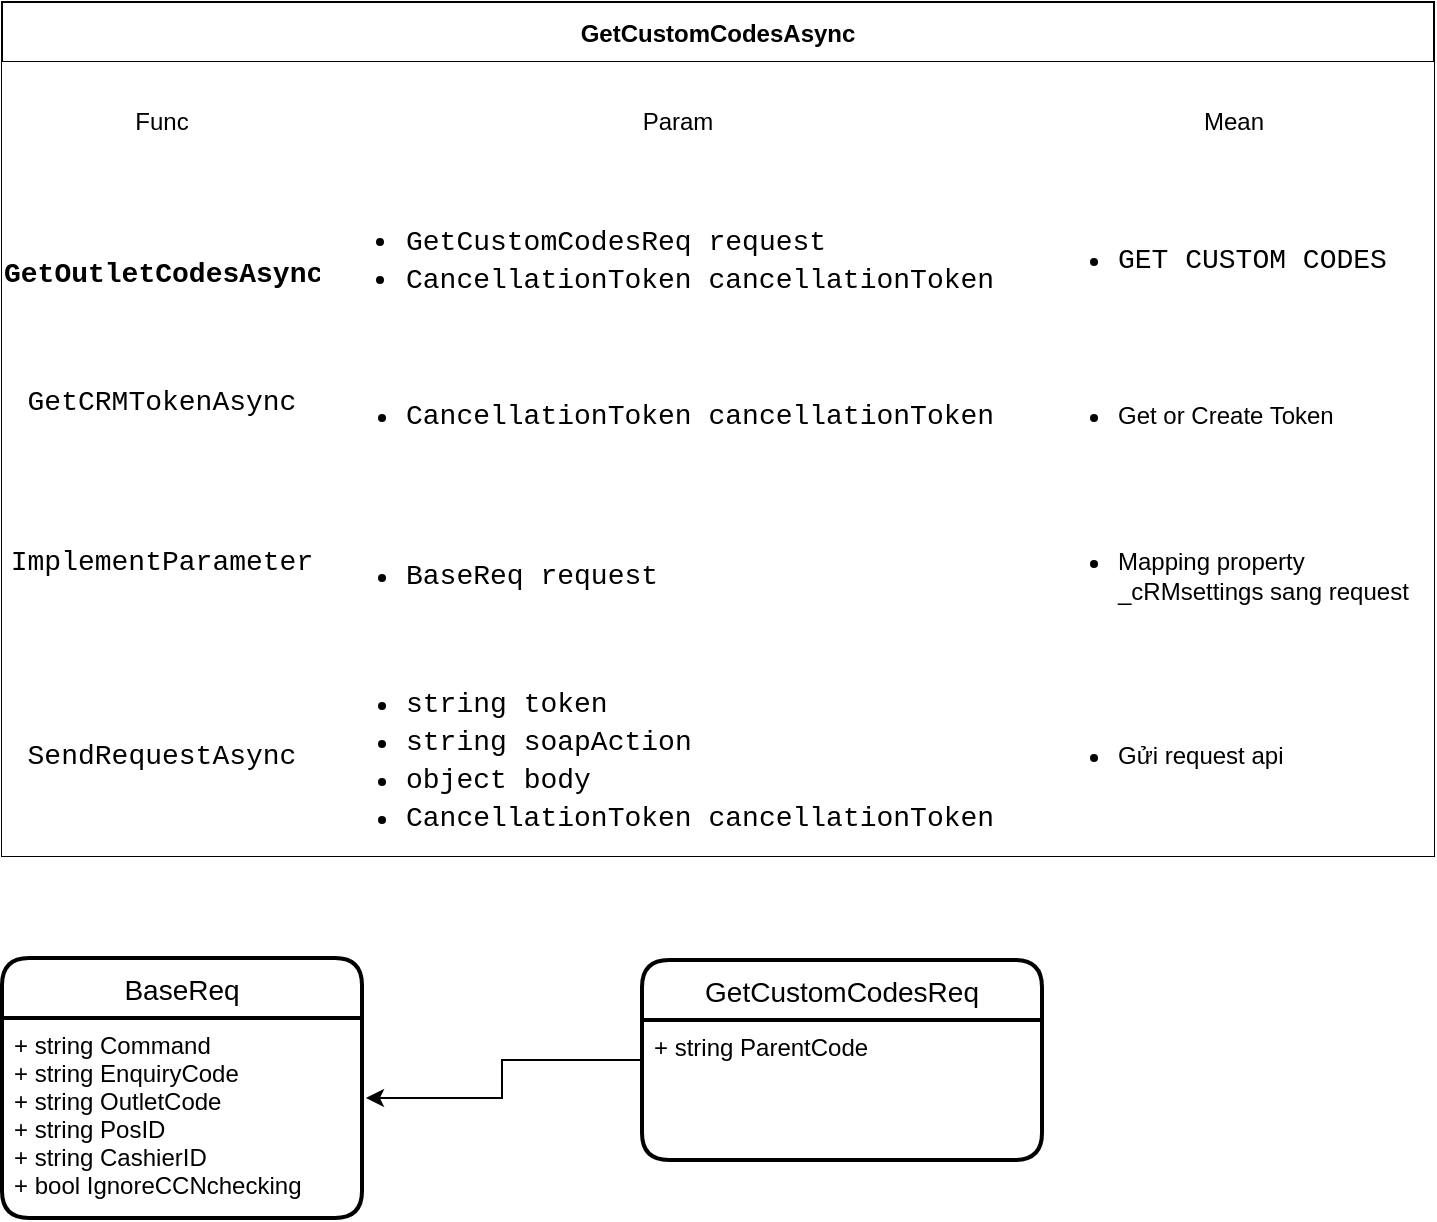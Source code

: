<mxfile version="20.1.1" type="device" pages="13"><diagram name="GetCustomCodesAsync" id="aZ2FUYouTOzHYHY07Q0F"><mxGraphModel dx="868" dy="460" grid="1" gridSize="10" guides="1" tooltips="1" connect="1" arrows="1" fold="1" page="1" pageScale="1" pageWidth="850" pageHeight="1100" math="0" shadow="0"><root><mxCell id="qHt7VcG_LOhoxBH0pb7Z-0"/><mxCell id="qHt7VcG_LOhoxBH0pb7Z-1" parent="qHt7VcG_LOhoxBH0pb7Z-0"/><mxCell id="qHt7VcG_LOhoxBH0pb7Z-2" style="edgeStyle=orthogonalEdgeStyle;rounded=0;orthogonalLoop=1;jettySize=auto;html=1;entryX=1.011;entryY=0.4;entryDx=0;entryDy=0;entryPerimeter=0;fontColor=#000000;" parent="qHt7VcG_LOhoxBH0pb7Z-1" source="qHt7VcG_LOhoxBH0pb7Z-3" target="qHt7VcG_LOhoxBH0pb7Z-6" edge="1"><mxGeometry relative="1" as="geometry"/></mxCell><mxCell id="qHt7VcG_LOhoxBH0pb7Z-3" value="GetCustomCodesReq" style="swimlane;childLayout=stackLayout;horizontal=1;startSize=30;horizontalStack=0;rounded=1;fontSize=14;fontStyle=0;strokeWidth=2;resizeParent=0;resizeLast=1;shadow=0;dashed=0;align=center;labelBackgroundColor=none;fontColor=#000000;" parent="qHt7VcG_LOhoxBH0pb7Z-1" vertex="1"><mxGeometry x="362" y="523" width="200" height="100" as="geometry"/></mxCell><mxCell id="qHt7VcG_LOhoxBH0pb7Z-4" value="+ string ParentCode" style="align=left;strokeColor=none;fillColor=none;spacingLeft=4;fontSize=12;verticalAlign=top;resizable=0;rotatable=0;part=1;labelBackgroundColor=none;fontColor=#000000;" parent="qHt7VcG_LOhoxBH0pb7Z-3" vertex="1"><mxGeometry y="30" width="200" height="70" as="geometry"/></mxCell><mxCell id="qHt7VcG_LOhoxBH0pb7Z-5" value="BaseReq" style="swimlane;childLayout=stackLayout;horizontal=1;startSize=30;horizontalStack=0;rounded=1;fontSize=14;fontStyle=0;strokeWidth=2;resizeParent=0;resizeLast=1;shadow=0;dashed=0;align=center;labelBackgroundColor=none;fontColor=#000000;" parent="qHt7VcG_LOhoxBH0pb7Z-1" vertex="1"><mxGeometry x="42" y="522" width="180" height="130" as="geometry"/></mxCell><mxCell id="qHt7VcG_LOhoxBH0pb7Z-6" value="+ string Command&#10;+ string EnquiryCode&#10;+ string OutletCode&#10;+ string PosID&#10;+ string CashierID&#10;+ bool IgnoreCCNchecking" style="align=left;strokeColor=none;fillColor=none;spacingLeft=4;fontSize=12;verticalAlign=top;resizable=0;rotatable=0;part=1;labelBackgroundColor=none;fontColor=#000000;" parent="qHt7VcG_LOhoxBH0pb7Z-5" vertex="1"><mxGeometry y="30" width="180" height="100" as="geometry"/></mxCell><mxCell id="qHt7VcG_LOhoxBH0pb7Z-7" value="GetCustomCodesAsync" style="shape=table;startSize=30;container=1;collapsible=0;childLayout=tableLayout;fontStyle=1;align=center;labelBackgroundColor=default;fontColor=#000000;fillColor=#FFFFFF;" parent="qHt7VcG_LOhoxBH0pb7Z-1" vertex="1"><mxGeometry x="42" y="44" width="716" height="427" as="geometry"/></mxCell><mxCell id="qHt7VcG_LOhoxBH0pb7Z-8" value="" style="shape=tableRow;horizontal=0;startSize=0;swimlaneHead=0;swimlaneBody=0;top=0;left=0;bottom=0;right=0;collapsible=0;dropTarget=0;fillColor=none;points=[[0,0.5],[1,0.5]];portConstraint=eastwest;labelBackgroundColor=none;fontColor=#000000;" parent="qHt7VcG_LOhoxBH0pb7Z-7" vertex="1"><mxGeometry y="30" width="716" height="60" as="geometry"/></mxCell><mxCell id="qHt7VcG_LOhoxBH0pb7Z-9" value="Func" style="shape=partialRectangle;html=1;whiteSpace=wrap;connectable=0;fillColor=#FFFFFF;top=0;left=0;bottom=0;right=0;overflow=hidden;labelBackgroundColor=#FFFFFF;fontColor=#000000;" parent="qHt7VcG_LOhoxBH0pb7Z-8" vertex="1"><mxGeometry width="160" height="60" as="geometry"><mxRectangle width="160" height="60" as="alternateBounds"/></mxGeometry></mxCell><mxCell id="qHt7VcG_LOhoxBH0pb7Z-10" value="Param" style="shape=partialRectangle;html=1;whiteSpace=wrap;connectable=0;fillColor=#FFFFFF;top=0;left=0;bottom=0;right=0;overflow=hidden;labelBackgroundColor=#FFFFFF;fontColor=#000000;verticalAlign=middle;" parent="qHt7VcG_LOhoxBH0pb7Z-8" vertex="1"><mxGeometry x="160" width="356" height="60" as="geometry"><mxRectangle width="356" height="60" as="alternateBounds"/></mxGeometry></mxCell><mxCell id="qHt7VcG_LOhoxBH0pb7Z-11" value="Mean" style="shape=partialRectangle;html=1;whiteSpace=wrap;connectable=0;fillColor=#FFFFFF;top=0;left=0;bottom=0;right=0;overflow=hidden;labelBackgroundColor=#FFFFFF;fontColor=#000000;" parent="qHt7VcG_LOhoxBH0pb7Z-8" vertex="1"><mxGeometry x="516" width="200" height="60" as="geometry"><mxRectangle width="200" height="60" as="alternateBounds"/></mxGeometry></mxCell><mxCell id="qHt7VcG_LOhoxBH0pb7Z-12" value="" style="shape=tableRow;horizontal=0;startSize=0;swimlaneHead=0;swimlaneBody=0;top=0;left=0;bottom=0;right=0;collapsible=0;dropTarget=0;fillColor=none;points=[[0,0.5],[1,0.5]];portConstraint=eastwest;labelBackgroundColor=none;fontColor=#000000;strokeColor=#FAFAFA;" parent="qHt7VcG_LOhoxBH0pb7Z-7" vertex="1"><mxGeometry y="90" width="716" height="78" as="geometry"/></mxCell><mxCell id="qHt7VcG_LOhoxBH0pb7Z-13" value="&lt;b&gt;&lt;br&gt;&lt;span style=&quot;font-family: Consolas, &amp;quot;Courier New&amp;quot;, monospace; font-size: 14px; font-style: normal; font-variant-ligatures: normal; font-variant-caps: normal; letter-spacing: normal; orphans: 2; text-align: center; text-indent: 0px; text-transform: none; widows: 2; word-spacing: 0px; -webkit-text-stroke-width: 0px; text-decoration-thickness: initial; text-decoration-style: initial; text-decoration-color: initial; float: none; display: inline !important;&quot;&gt;GetOutletCodesAsync&lt;/span&gt;&lt;br&gt;&lt;/b&gt;" style="shape=partialRectangle;html=1;whiteSpace=wrap;connectable=0;fillColor=#FFFFFF;top=0;left=0;bottom=0;right=0;overflow=hidden;labelBackgroundColor=#FFFFFF;fontColor=#000000;" parent="qHt7VcG_LOhoxBH0pb7Z-12" vertex="1"><mxGeometry width="160" height="78" as="geometry"><mxRectangle width="160" height="78" as="alternateBounds"/></mxGeometry></mxCell><mxCell id="qHt7VcG_LOhoxBH0pb7Z-14" value="&lt;div style=&quot;font-family: Consolas, &amp;quot;Courier New&amp;quot;, monospace; font-size: 14px; line-height: 19px;&quot;&gt;&lt;ul&gt;&lt;li&gt;&lt;span style=&quot;&quot;&gt;GetCustomCodesReq&lt;/span&gt;&amp;nbsp;&lt;span style=&quot;&quot;&gt;request&lt;/span&gt;&lt;/li&gt;&lt;li&gt;&lt;span style=&quot;&quot;&gt;CancellationToken&amp;nbsp;cancellationToken&lt;/span&gt;&lt;/li&gt;&lt;/ul&gt;&lt;/div&gt;" style="shape=partialRectangle;html=1;whiteSpace=wrap;connectable=0;fillColor=#FFFFFF;top=0;left=0;bottom=0;right=0;overflow=hidden;labelBackgroundColor=default;fontColor=default;align=left;strokeColor=none;flipH=1;flipV=1;" parent="qHt7VcG_LOhoxBH0pb7Z-12" vertex="1"><mxGeometry x="160" width="356" height="78" as="geometry"><mxRectangle width="356" height="78" as="alternateBounds"/></mxGeometry></mxCell><mxCell id="qHt7VcG_LOhoxBH0pb7Z-15" value="&lt;ul&gt;&lt;li&gt;&lt;div style=&quot;font-family: Consolas, &amp;quot;Courier New&amp;quot;, monospace; font-size: 14px; line-height: 19px;&quot;&gt;&lt;span style=&quot;&quot;&gt;GET CUSTOM CODES&lt;/span&gt;&lt;/div&gt;&lt;/li&gt;&lt;/ul&gt;" style="shape=partialRectangle;html=1;whiteSpace=wrap;connectable=0;fillColor=#FFFFFF;top=0;left=0;bottom=0;right=0;overflow=hidden;labelBackgroundColor=default;fontColor=default;align=left;" parent="qHt7VcG_LOhoxBH0pb7Z-12" vertex="1"><mxGeometry x="516" width="200" height="78" as="geometry"><mxRectangle width="200" height="78" as="alternateBounds"/></mxGeometry></mxCell><mxCell id="qHt7VcG_LOhoxBH0pb7Z-16" style="shape=tableRow;horizontal=0;startSize=0;swimlaneHead=0;swimlaneBody=0;top=0;left=0;bottom=0;right=0;collapsible=0;dropTarget=0;fillColor=none;points=[[0,0.5],[1,0.5]];portConstraint=eastwest;labelBackgroundColor=none;fontColor=#000000;strokeColor=#FAFAFA;" parent="qHt7VcG_LOhoxBH0pb7Z-7" vertex="1"><mxGeometry y="168" width="716" height="78" as="geometry"/></mxCell><mxCell id="qHt7VcG_LOhoxBH0pb7Z-17" value="&#10;&lt;div style=&quot;font-family: Consolas, &amp;quot;Courier New&amp;quot;, monospace; font-weight: normal; font-size: 14px; line-height: 19px;&quot;&gt;&lt;div&gt;&lt;span style=&quot;&quot;&gt;GetCRMTokenAsync&lt;/span&gt;&lt;/div&gt;&lt;/div&gt;&#10;&#10;" style="shape=partialRectangle;html=1;whiteSpace=wrap;connectable=0;fillColor=#FFFFFF;top=0;left=0;bottom=0;right=0;overflow=hidden;labelBackgroundColor=#FFFFFF;fontColor=#000000;" parent="qHt7VcG_LOhoxBH0pb7Z-16" vertex="1"><mxGeometry width="160" height="78" as="geometry"><mxRectangle width="160" height="78" as="alternateBounds"/></mxGeometry></mxCell><mxCell id="qHt7VcG_LOhoxBH0pb7Z-18" value="&lt;ul&gt;&lt;li&gt;&lt;div style=&quot;font-family: Consolas, &amp;quot;Courier New&amp;quot;, monospace; font-size: 14px; line-height: 19px;&quot;&gt;&lt;span style=&quot;&quot;&gt;CancellationToken&lt;/span&gt; &lt;span style=&quot;&quot;&gt;cancellationToken&lt;/span&gt;&lt;/div&gt;&lt;/li&gt;&lt;/ul&gt;" style="shape=partialRectangle;html=1;whiteSpace=wrap;connectable=0;fillColor=#FFFFFF;top=0;left=0;bottom=0;right=0;overflow=hidden;labelBackgroundColor=#FFFFFF;fontColor=#000000;align=left;strokeColor=none;flipH=1;flipV=1;" parent="qHt7VcG_LOhoxBH0pb7Z-16" vertex="1"><mxGeometry x="160" width="356" height="78" as="geometry"><mxRectangle width="356" height="78" as="alternateBounds"/></mxGeometry></mxCell><mxCell id="qHt7VcG_LOhoxBH0pb7Z-19" value="&lt;ul&gt;&lt;li&gt;Get or Create Token&lt;/li&gt;&lt;/ul&gt;" style="shape=partialRectangle;html=1;whiteSpace=wrap;connectable=0;fillColor=#FFFFFF;top=0;left=0;bottom=0;right=0;overflow=hidden;labelBackgroundColor=#FFFFFF;fontColor=#000000;align=left;" parent="qHt7VcG_LOhoxBH0pb7Z-16" vertex="1"><mxGeometry x="516" width="200" height="78" as="geometry"><mxRectangle width="200" height="78" as="alternateBounds"/></mxGeometry></mxCell><mxCell id="qHt7VcG_LOhoxBH0pb7Z-20" value="" style="shape=tableRow;horizontal=0;startSize=0;swimlaneHead=0;swimlaneBody=0;top=0;left=0;bottom=0;right=0;collapsible=0;dropTarget=0;fillColor=none;points=[[0,0.5],[1,0.5]];portConstraint=eastwest;labelBackgroundColor=none;fontColor=#000000;" parent="qHt7VcG_LOhoxBH0pb7Z-7" vertex="1"><mxGeometry y="246" width="716" height="81" as="geometry"/></mxCell><mxCell id="qHt7VcG_LOhoxBH0pb7Z-21" value="&#10;&lt;div style=&quot;font-family: Consolas, &amp;quot;Courier New&amp;quot;, monospace; font-weight: normal; font-size: 14px; line-height: 19px;&quot;&gt;&lt;div&gt;&lt;span style=&quot;&quot;&gt;ImplementParameter&lt;/span&gt;&lt;/div&gt;&lt;/div&gt;&#10;&#10;" style="shape=partialRectangle;html=1;whiteSpace=wrap;connectable=0;fillColor=#FFFFFF;top=0;left=0;bottom=0;right=0;overflow=hidden;labelBackgroundColor=#FFFFFF;fontColor=#000000;" parent="qHt7VcG_LOhoxBH0pb7Z-20" vertex="1"><mxGeometry width="160" height="81" as="geometry"><mxRectangle width="160" height="81" as="alternateBounds"/></mxGeometry></mxCell><mxCell id="qHt7VcG_LOhoxBH0pb7Z-22" value="&lt;ul&gt;&lt;li&gt;&lt;div style=&quot;font-family: Consolas, &amp;quot;Courier New&amp;quot;, monospace; font-size: 14px; line-height: 19px;&quot;&gt;&lt;span style=&quot;&quot;&gt;BaseReq&lt;/span&gt; &lt;span style=&quot;&quot;&gt;request&lt;/span&gt;&lt;/div&gt;&lt;/li&gt;&lt;/ul&gt;" style="shape=partialRectangle;html=1;whiteSpace=wrap;connectable=0;fillColor=#FFFFFF;top=0;left=0;bottom=0;right=0;overflow=hidden;labelBackgroundColor=#FFFFFF;fontColor=#000000;align=left;" parent="qHt7VcG_LOhoxBH0pb7Z-20" vertex="1"><mxGeometry x="160" width="356" height="81" as="geometry"><mxRectangle width="356" height="81" as="alternateBounds"/></mxGeometry></mxCell><mxCell id="qHt7VcG_LOhoxBH0pb7Z-23" value="&lt;ul&gt;&lt;li&gt;Mapping property _cRMsettings sang request&lt;/li&gt;&lt;/ul&gt;" style="shape=partialRectangle;html=1;whiteSpace=wrap;connectable=0;fillColor=#FFFFFF;top=0;left=0;bottom=0;right=0;overflow=hidden;labelBackgroundColor=#FFFFFF;fontColor=#000000;verticalAlign=middle;align=left;" parent="qHt7VcG_LOhoxBH0pb7Z-20" vertex="1"><mxGeometry x="516" width="200" height="81" as="geometry"><mxRectangle width="200" height="81" as="alternateBounds"/></mxGeometry></mxCell><mxCell id="qHt7VcG_LOhoxBH0pb7Z-24" style="shape=tableRow;horizontal=0;startSize=0;swimlaneHead=0;swimlaneBody=0;top=0;left=0;bottom=0;right=0;collapsible=0;dropTarget=0;fillColor=none;points=[[0,0.5],[1,0.5]];portConstraint=eastwest;labelBackgroundColor=none;fontColor=#000000;" parent="qHt7VcG_LOhoxBH0pb7Z-7" vertex="1"><mxGeometry y="327" width="716" height="100" as="geometry"/></mxCell><mxCell id="qHt7VcG_LOhoxBH0pb7Z-25" value="&lt;div style=&quot;font-family: Consolas, &amp;quot;Courier New&amp;quot;, monospace; font-size: 14px; line-height: 19px;&quot;&gt;&lt;span style=&quot;&quot;&gt;SendRequestAsync&lt;/span&gt;&lt;/div&gt;" style="shape=partialRectangle;html=1;whiteSpace=wrap;connectable=0;fillColor=#FFFFFF;top=0;left=0;bottom=0;right=0;overflow=hidden;labelBackgroundColor=#FFFFFF;fontColor=#000000;" parent="qHt7VcG_LOhoxBH0pb7Z-24" vertex="1"><mxGeometry width="160" height="100" as="geometry"><mxRectangle width="160" height="100" as="alternateBounds"/></mxGeometry></mxCell><mxCell id="qHt7VcG_LOhoxBH0pb7Z-26" value="&lt;ul&gt;&lt;li&gt;&lt;div style=&quot;font-family: Consolas, &amp;quot;Courier New&amp;quot;, monospace; font-size: 14px; line-height: 19px;&quot;&gt;&lt;span style=&quot;&quot;&gt;string&lt;/span&gt; &lt;span style=&quot;&quot;&gt;token&lt;/span&gt;&lt;/div&gt;&lt;/li&gt;&lt;li&gt;&lt;div style=&quot;font-family: Consolas, &amp;quot;Courier New&amp;quot;, monospace; font-size: 14px; line-height: 19px;&quot;&gt;&lt;span style=&quot;&quot;&gt;string&lt;/span&gt; &lt;span style=&quot;&quot;&gt;soapAction&lt;/span&gt;&lt;/div&gt;&lt;/li&gt;&lt;li&gt;&lt;div style=&quot;font-family: Consolas, &amp;quot;Courier New&amp;quot;, monospace; font-size: 14px; line-height: 19px;&quot;&gt;&lt;span style=&quot;&quot;&gt;object&lt;/span&gt; &lt;span style=&quot;&quot;&gt;body&lt;/span&gt;&lt;/div&gt;&lt;/li&gt;&lt;li&gt;&lt;div style=&quot;font-family: Consolas, &amp;quot;Courier New&amp;quot;, monospace; font-size: 14px; line-height: 19px;&quot;&gt;&lt;span style=&quot;&quot;&gt;CancellationToken&lt;/span&gt; &lt;span style=&quot;&quot;&gt;cancellationToken&lt;/span&gt;&amp;nbsp;&lt;/div&gt;&lt;/li&gt;&lt;/ul&gt;" style="shape=partialRectangle;html=1;whiteSpace=wrap;connectable=0;fillColor=#FFFFFF;top=0;left=0;bottom=0;right=0;overflow=hidden;labelBackgroundColor=#FFFFFF;fontColor=#000000;align=left;" parent="qHt7VcG_LOhoxBH0pb7Z-24" vertex="1"><mxGeometry x="160" width="356" height="100" as="geometry"><mxRectangle width="356" height="100" as="alternateBounds"/></mxGeometry></mxCell><mxCell id="qHt7VcG_LOhoxBH0pb7Z-27" value="&lt;ul&gt;&lt;li&gt;Gửi request api&lt;/li&gt;&lt;/ul&gt;" style="shape=partialRectangle;html=1;whiteSpace=wrap;connectable=0;fillColor=#FFFFFF;top=0;left=0;bottom=0;right=0;overflow=hidden;labelBackgroundColor=#FFFFFF;fontColor=#000000;verticalAlign=middle;align=left;" parent="qHt7VcG_LOhoxBH0pb7Z-24" vertex="1"><mxGeometry x="516" width="200" height="100" as="geometry"><mxRectangle width="200" height="100" as="alternateBounds"/></mxGeometry></mxCell></root></mxGraphModel></diagram><diagram id="TQVx8DnbrlIQ2yuttypp" name="GetOutletCodesAsync"><mxGraphModel dx="868" dy="460" grid="1" gridSize="10" guides="1" tooltips="1" connect="1" arrows="1" fold="1" page="1" pageScale="1" pageWidth="850" pageHeight="1100" math="0" shadow="0"><root><mxCell id="0"/><mxCell id="1" parent="0"/><mxCell id="AY-gPsIElKKdUOsYhzFr-24" style="edgeStyle=orthogonalEdgeStyle;rounded=0;orthogonalLoop=1;jettySize=auto;html=1;entryX=1.011;entryY=0.4;entryDx=0;entryDy=0;entryPerimeter=0;fontColor=#000000;" edge="1" parent="1" source="AY-gPsIElKKdUOsYhzFr-20" target="AY-gPsIElKKdUOsYhzFr-23"><mxGeometry relative="1" as="geometry"/></mxCell><mxCell id="AY-gPsIElKKdUOsYhzFr-20" value="GetOutletCodesReq" style="swimlane;childLayout=stackLayout;horizontal=1;startSize=30;horizontalStack=0;rounded=1;fontSize=14;fontStyle=0;strokeWidth=2;resizeParent=0;resizeLast=1;shadow=0;dashed=0;align=center;labelBackgroundColor=none;fontColor=#000000;" vertex="1" parent="1"><mxGeometry x="362" y="523" width="200" height="250" as="geometry"/></mxCell><mxCell id="AY-gPsIElKKdUOsYhzFr-21" value="+ string FilterBy_EntityCode&#10;+ string FilterBy_CampaignTypes&#10;+ int Current_Longitude&#10;+ int Current_Latitude&#10;+ string DistanceUnits&#10;+ bool RetrieveCampaignInfo&#10;+ string SortOrder&#10;+ bool SortBy_OutletCode&#10;+ bool SortBy_EntityCode&#10;+ bool SortBy_OutletName&#10;+ bool SortBy_Distance&#10;+ int PageNumber&#10;+ int PageCount" style="align=left;strokeColor=none;fillColor=none;spacingLeft=4;fontSize=12;verticalAlign=top;resizable=0;rotatable=0;part=1;labelBackgroundColor=none;fontColor=#000000;" vertex="1" parent="AY-gPsIElKKdUOsYhzFr-20"><mxGeometry y="30" width="200" height="220" as="geometry"/></mxCell><mxCell id="AY-gPsIElKKdUOsYhzFr-22" value="BaseReq" style="swimlane;childLayout=stackLayout;horizontal=1;startSize=30;horizontalStack=0;rounded=1;fontSize=14;fontStyle=0;strokeWidth=2;resizeParent=0;resizeLast=1;shadow=0;dashed=0;align=center;labelBackgroundColor=none;fontColor=#000000;" vertex="1" parent="1"><mxGeometry x="42" y="522" width="180" height="130" as="geometry"/></mxCell><mxCell id="AY-gPsIElKKdUOsYhzFr-23" value="+ string Command&#10;+ string EnquiryCode&#10;+ string OutletCode&#10;+ string PosID&#10;+ string CashierID&#10;+ bool IgnoreCCNchecking" style="align=left;strokeColor=none;fillColor=none;spacingLeft=4;fontSize=12;verticalAlign=top;resizable=0;rotatable=0;part=1;labelBackgroundColor=none;fontColor=#000000;" vertex="1" parent="AY-gPsIElKKdUOsYhzFr-22"><mxGeometry y="30" width="180" height="100" as="geometry"/></mxCell><mxCell id="AY-gPsIElKKdUOsYhzFr-25" value="GetOutletCodesAsync" style="shape=table;startSize=30;container=1;collapsible=0;childLayout=tableLayout;fontStyle=1;align=center;labelBackgroundColor=default;fontColor=#000000;fillColor=#FFFFFF;" vertex="1" parent="1"><mxGeometry x="42" y="44" width="716" height="427" as="geometry"/></mxCell><mxCell id="AY-gPsIElKKdUOsYhzFr-26" value="" style="shape=tableRow;horizontal=0;startSize=0;swimlaneHead=0;swimlaneBody=0;top=0;left=0;bottom=0;right=0;collapsible=0;dropTarget=0;fillColor=none;points=[[0,0.5],[1,0.5]];portConstraint=eastwest;labelBackgroundColor=none;fontColor=#000000;" vertex="1" parent="AY-gPsIElKKdUOsYhzFr-25"><mxGeometry y="30" width="716" height="60" as="geometry"/></mxCell><mxCell id="AY-gPsIElKKdUOsYhzFr-27" value="Func" style="shape=partialRectangle;html=1;whiteSpace=wrap;connectable=0;fillColor=#FFFFFF;top=0;left=0;bottom=0;right=0;overflow=hidden;labelBackgroundColor=#FFFFFF;fontColor=#000000;" vertex="1" parent="AY-gPsIElKKdUOsYhzFr-26"><mxGeometry width="160" height="60" as="geometry"><mxRectangle width="160" height="60" as="alternateBounds"/></mxGeometry></mxCell><mxCell id="AY-gPsIElKKdUOsYhzFr-28" value="Param" style="shape=partialRectangle;html=1;whiteSpace=wrap;connectable=0;fillColor=#FFFFFF;top=0;left=0;bottom=0;right=0;overflow=hidden;labelBackgroundColor=#FFFFFF;fontColor=#000000;verticalAlign=middle;" vertex="1" parent="AY-gPsIElKKdUOsYhzFr-26"><mxGeometry x="160" width="356" height="60" as="geometry"><mxRectangle width="356" height="60" as="alternateBounds"/></mxGeometry></mxCell><mxCell id="AY-gPsIElKKdUOsYhzFr-29" value="Mean" style="shape=partialRectangle;html=1;whiteSpace=wrap;connectable=0;fillColor=#FFFFFF;top=0;left=0;bottom=0;right=0;overflow=hidden;labelBackgroundColor=#FFFFFF;fontColor=#000000;" vertex="1" parent="AY-gPsIElKKdUOsYhzFr-26"><mxGeometry x="516" width="200" height="60" as="geometry"><mxRectangle width="200" height="60" as="alternateBounds"/></mxGeometry></mxCell><mxCell id="AY-gPsIElKKdUOsYhzFr-30" value="" style="shape=tableRow;horizontal=0;startSize=0;swimlaneHead=0;swimlaneBody=0;top=0;left=0;bottom=0;right=0;collapsible=0;dropTarget=0;fillColor=none;points=[[0,0.5],[1,0.5]];portConstraint=eastwest;labelBackgroundColor=none;fontColor=#000000;strokeColor=#FAFAFA;" vertex="1" parent="AY-gPsIElKKdUOsYhzFr-25"><mxGeometry y="90" width="716" height="78" as="geometry"/></mxCell><mxCell id="AY-gPsIElKKdUOsYhzFr-31" value="&lt;b&gt;&lt;br&gt;&lt;span style=&quot;font-family: Consolas, &amp;quot;Courier New&amp;quot;, monospace; font-size: 14px; font-style: normal; font-variant-ligatures: normal; font-variant-caps: normal; letter-spacing: normal; orphans: 2; text-align: center; text-indent: 0px; text-transform: none; widows: 2; word-spacing: 0px; -webkit-text-stroke-width: 0px; text-decoration-thickness: initial; text-decoration-style: initial; text-decoration-color: initial; float: none; display: inline !important;&quot;&gt;GetOutletCodesAsync&lt;/span&gt;&lt;br&gt;&lt;/b&gt;" style="shape=partialRectangle;html=1;whiteSpace=wrap;connectable=0;fillColor=#FFFFFF;top=0;left=0;bottom=0;right=0;overflow=hidden;labelBackgroundColor=#FFFFFF;fontColor=#000000;" vertex="1" parent="AY-gPsIElKKdUOsYhzFr-30"><mxGeometry width="160" height="78" as="geometry"><mxRectangle width="160" height="78" as="alternateBounds"/></mxGeometry></mxCell><mxCell id="AY-gPsIElKKdUOsYhzFr-32" value="&lt;div style=&quot;font-family: Consolas, &amp;quot;Courier New&amp;quot;, monospace; font-size: 14px; line-height: 19px;&quot;&gt;&lt;ul&gt;&lt;li&gt;&lt;span style=&quot;&quot;&gt;GetOutletCodesReq&lt;/span&gt;&amp;nbsp;&lt;span style=&quot;&quot;&gt;request&lt;/span&gt;&lt;/li&gt;&lt;li&gt;&lt;span style=&quot;&quot;&gt;CancellationToken&amp;nbsp;cancellationToken&lt;/span&gt;&lt;/li&gt;&lt;/ul&gt;&lt;/div&gt;" style="shape=partialRectangle;html=1;whiteSpace=wrap;connectable=0;fillColor=#FFFFFF;top=0;left=0;bottom=0;right=0;overflow=hidden;labelBackgroundColor=default;fontColor=default;align=left;strokeColor=none;flipH=1;flipV=1;" vertex="1" parent="AY-gPsIElKKdUOsYhzFr-30"><mxGeometry x="160" width="356" height="78" as="geometry"><mxRectangle width="356" height="78" as="alternateBounds"/></mxGeometry></mxCell><mxCell id="AY-gPsIElKKdUOsYhzFr-33" value="&lt;ul&gt;&lt;li&gt;Lấy OutletCode&lt;/li&gt;&lt;/ul&gt;" style="shape=partialRectangle;html=1;whiteSpace=wrap;connectable=0;fillColor=#FFFFFF;top=0;left=0;bottom=0;right=0;overflow=hidden;labelBackgroundColor=#FFFFFF;fontColor=#000000;align=left;" vertex="1" parent="AY-gPsIElKKdUOsYhzFr-30"><mxGeometry x="516" width="200" height="78" as="geometry"><mxRectangle width="200" height="78" as="alternateBounds"/></mxGeometry></mxCell><mxCell id="EsptK6G8ikJHojO261rb-1" style="shape=tableRow;horizontal=0;startSize=0;swimlaneHead=0;swimlaneBody=0;top=0;left=0;bottom=0;right=0;collapsible=0;dropTarget=0;fillColor=none;points=[[0,0.5],[1,0.5]];portConstraint=eastwest;labelBackgroundColor=none;fontColor=#000000;strokeColor=#FAFAFA;" vertex="1" parent="AY-gPsIElKKdUOsYhzFr-25"><mxGeometry y="168" width="716" height="78" as="geometry"/></mxCell><mxCell id="EsptK6G8ikJHojO261rb-2" value="&#10;&lt;div style=&quot;font-family: Consolas, &amp;quot;Courier New&amp;quot;, monospace; font-weight: normal; font-size: 14px; line-height: 19px;&quot;&gt;&lt;div&gt;&lt;span style=&quot;&quot;&gt;GetCRMTokenAsync&lt;/span&gt;&lt;/div&gt;&lt;/div&gt;&#10;&#10;" style="shape=partialRectangle;html=1;whiteSpace=wrap;connectable=0;fillColor=#FFFFFF;top=0;left=0;bottom=0;right=0;overflow=hidden;labelBackgroundColor=#FFFFFF;fontColor=#000000;" vertex="1" parent="EsptK6G8ikJHojO261rb-1"><mxGeometry width="160" height="78" as="geometry"><mxRectangle width="160" height="78" as="alternateBounds"/></mxGeometry></mxCell><mxCell id="EsptK6G8ikJHojO261rb-3" value="&lt;ul&gt;&lt;li&gt;&lt;div style=&quot;font-family: Consolas, &amp;quot;Courier New&amp;quot;, monospace; font-size: 14px; line-height: 19px;&quot;&gt;&lt;span style=&quot;&quot;&gt;CancellationToken&lt;/span&gt; &lt;span style=&quot;&quot;&gt;cancellationToken&lt;/span&gt;&lt;/div&gt;&lt;/li&gt;&lt;/ul&gt;" style="shape=partialRectangle;html=1;whiteSpace=wrap;connectable=0;fillColor=#FFFFFF;top=0;left=0;bottom=0;right=0;overflow=hidden;labelBackgroundColor=#FFFFFF;fontColor=#000000;align=left;strokeColor=none;flipH=1;flipV=1;" vertex="1" parent="EsptK6G8ikJHojO261rb-1"><mxGeometry x="160" width="356" height="78" as="geometry"><mxRectangle width="356" height="78" as="alternateBounds"/></mxGeometry></mxCell><mxCell id="EsptK6G8ikJHojO261rb-4" value="&lt;ul&gt;&lt;li&gt;Get or Create Token&lt;/li&gt;&lt;/ul&gt;" style="shape=partialRectangle;html=1;whiteSpace=wrap;connectable=0;fillColor=#FFFFFF;top=0;left=0;bottom=0;right=0;overflow=hidden;labelBackgroundColor=#FFFFFF;fontColor=#000000;align=left;" vertex="1" parent="EsptK6G8ikJHojO261rb-1"><mxGeometry x="516" width="200" height="78" as="geometry"><mxRectangle width="200" height="78" as="alternateBounds"/></mxGeometry></mxCell><mxCell id="AY-gPsIElKKdUOsYhzFr-34" value="" style="shape=tableRow;horizontal=0;startSize=0;swimlaneHead=0;swimlaneBody=0;top=0;left=0;bottom=0;right=0;collapsible=0;dropTarget=0;fillColor=none;points=[[0,0.5],[1,0.5]];portConstraint=eastwest;labelBackgroundColor=none;fontColor=#000000;" vertex="1" parent="AY-gPsIElKKdUOsYhzFr-25"><mxGeometry y="246" width="716" height="81" as="geometry"/></mxCell><mxCell id="AY-gPsIElKKdUOsYhzFr-35" value="&#10;&lt;div style=&quot;font-family: Consolas, &amp;quot;Courier New&amp;quot;, monospace; font-weight: normal; font-size: 14px; line-height: 19px;&quot;&gt;&lt;div&gt;&lt;span style=&quot;&quot;&gt;ImplementParameter&lt;/span&gt;&lt;/div&gt;&lt;/div&gt;&#10;&#10;" style="shape=partialRectangle;html=1;whiteSpace=wrap;connectable=0;fillColor=#FFFFFF;top=0;left=0;bottom=0;right=0;overflow=hidden;labelBackgroundColor=#FFFFFF;fontColor=#000000;" vertex="1" parent="AY-gPsIElKKdUOsYhzFr-34"><mxGeometry width="160" height="81" as="geometry"><mxRectangle width="160" height="81" as="alternateBounds"/></mxGeometry></mxCell><mxCell id="AY-gPsIElKKdUOsYhzFr-36" value="&lt;ul&gt;&lt;li&gt;&lt;div style=&quot;font-family: Consolas, &amp;quot;Courier New&amp;quot;, monospace; font-size: 14px; line-height: 19px;&quot;&gt;&lt;span style=&quot;&quot;&gt;BaseReq&lt;/span&gt; &lt;span style=&quot;&quot;&gt;request&lt;/span&gt;&lt;/div&gt;&lt;/li&gt;&lt;/ul&gt;" style="shape=partialRectangle;html=1;whiteSpace=wrap;connectable=0;fillColor=#FFFFFF;top=0;left=0;bottom=0;right=0;overflow=hidden;labelBackgroundColor=#FFFFFF;fontColor=#000000;align=left;" vertex="1" parent="AY-gPsIElKKdUOsYhzFr-34"><mxGeometry x="160" width="356" height="81" as="geometry"><mxRectangle width="356" height="81" as="alternateBounds"/></mxGeometry></mxCell><mxCell id="AY-gPsIElKKdUOsYhzFr-37" value="&lt;ul&gt;&lt;li&gt;Mapping property _cRMsettings sang request&lt;/li&gt;&lt;/ul&gt;" style="shape=partialRectangle;html=1;whiteSpace=wrap;connectable=0;fillColor=#FFFFFF;top=0;left=0;bottom=0;right=0;overflow=hidden;labelBackgroundColor=#FFFFFF;fontColor=#000000;verticalAlign=middle;align=left;" vertex="1" parent="AY-gPsIElKKdUOsYhzFr-34"><mxGeometry x="516" width="200" height="81" as="geometry"><mxRectangle width="200" height="81" as="alternateBounds"/></mxGeometry></mxCell><mxCell id="AY-gPsIElKKdUOsYhzFr-38" style="shape=tableRow;horizontal=0;startSize=0;swimlaneHead=0;swimlaneBody=0;top=0;left=0;bottom=0;right=0;collapsible=0;dropTarget=0;fillColor=none;points=[[0,0.5],[1,0.5]];portConstraint=eastwest;labelBackgroundColor=none;fontColor=#000000;" vertex="1" parent="AY-gPsIElKKdUOsYhzFr-25"><mxGeometry y="327" width="716" height="100" as="geometry"/></mxCell><mxCell id="AY-gPsIElKKdUOsYhzFr-39" value="&lt;div style=&quot;font-family: Consolas, &amp;quot;Courier New&amp;quot;, monospace; font-size: 14px; line-height: 19px;&quot;&gt;&lt;span style=&quot;&quot;&gt;SendRequestAsync&lt;/span&gt;&lt;/div&gt;" style="shape=partialRectangle;html=1;whiteSpace=wrap;connectable=0;fillColor=#FFFFFF;top=0;left=0;bottom=0;right=0;overflow=hidden;labelBackgroundColor=#FFFFFF;fontColor=#000000;" vertex="1" parent="AY-gPsIElKKdUOsYhzFr-38"><mxGeometry width="160" height="100" as="geometry"><mxRectangle width="160" height="100" as="alternateBounds"/></mxGeometry></mxCell><mxCell id="AY-gPsIElKKdUOsYhzFr-40" value="&lt;ul&gt;&lt;li&gt;&lt;div style=&quot;font-family: Consolas, &amp;quot;Courier New&amp;quot;, monospace; font-size: 14px; line-height: 19px;&quot;&gt;&lt;span style=&quot;&quot;&gt;string&lt;/span&gt; &lt;span style=&quot;&quot;&gt;token&lt;/span&gt;&lt;/div&gt;&lt;/li&gt;&lt;li&gt;&lt;div style=&quot;font-family: Consolas, &amp;quot;Courier New&amp;quot;, monospace; font-size: 14px; line-height: 19px;&quot;&gt;&lt;span style=&quot;&quot;&gt;string&lt;/span&gt; &lt;span style=&quot;&quot;&gt;soapAction&lt;/span&gt;&lt;/div&gt;&lt;/li&gt;&lt;li&gt;&lt;div style=&quot;font-family: Consolas, &amp;quot;Courier New&amp;quot;, monospace; font-size: 14px; line-height: 19px;&quot;&gt;&lt;span style=&quot;&quot;&gt;object&lt;/span&gt; &lt;span style=&quot;&quot;&gt;body&lt;/span&gt;&lt;/div&gt;&lt;/li&gt;&lt;li&gt;&lt;div style=&quot;font-family: Consolas, &amp;quot;Courier New&amp;quot;, monospace; font-size: 14px; line-height: 19px;&quot;&gt;&lt;span style=&quot;&quot;&gt;CancellationToken&lt;/span&gt; &lt;span style=&quot;&quot;&gt;cancellationToken&lt;/span&gt;&amp;nbsp;&lt;/div&gt;&lt;/li&gt;&lt;/ul&gt;" style="shape=partialRectangle;html=1;whiteSpace=wrap;connectable=0;fillColor=#FFFFFF;top=0;left=0;bottom=0;right=0;overflow=hidden;labelBackgroundColor=#FFFFFF;fontColor=#000000;align=left;" vertex="1" parent="AY-gPsIElKKdUOsYhzFr-38"><mxGeometry x="160" width="356" height="100" as="geometry"><mxRectangle width="356" height="100" as="alternateBounds"/></mxGeometry></mxCell><mxCell id="AY-gPsIElKKdUOsYhzFr-41" value="&lt;ul&gt;&lt;li&gt;Gửi request api&lt;/li&gt;&lt;/ul&gt;" style="shape=partialRectangle;html=1;whiteSpace=wrap;connectable=0;fillColor=#FFFFFF;top=0;left=0;bottom=0;right=0;overflow=hidden;labelBackgroundColor=#FFFFFF;fontColor=#000000;verticalAlign=middle;align=left;" vertex="1" parent="AY-gPsIElKKdUOsYhzFr-38"><mxGeometry x="516" width="200" height="100" as="geometry"><mxRectangle width="200" height="100" as="alternateBounds"/></mxGeometry></mxCell></root></mxGraphModel></diagram><diagram name="GetTransactionHistoryAsync" id="ICYfJpqjf7xT9gJS9m0j"><mxGraphModel dx="868" dy="460" grid="1" gridSize="10" guides="1" tooltips="1" connect="1" arrows="1" fold="1" page="1" pageScale="1" pageWidth="850" pageHeight="1100" math="0" shadow="0"><root><mxCell id="h0d1dkPeplCh26DeR8eX-0"/><mxCell id="h0d1dkPeplCh26DeR8eX-1" parent="h0d1dkPeplCh26DeR8eX-0"/><mxCell id="h0d1dkPeplCh26DeR8eX-2" style="edgeStyle=orthogonalEdgeStyle;rounded=0;orthogonalLoop=1;jettySize=auto;html=1;entryX=1.011;entryY=0.4;entryDx=0;entryDy=0;entryPerimeter=0;fontColor=#000000;" edge="1" parent="h0d1dkPeplCh26DeR8eX-1" source="h0d1dkPeplCh26DeR8eX-3" target="h0d1dkPeplCh26DeR8eX-6"><mxGeometry relative="1" as="geometry"/></mxCell><mxCell id="h0d1dkPeplCh26DeR8eX-3" value="GetTransactionHistoryReq" style="swimlane;childLayout=stackLayout;horizontal=1;startSize=30;horizontalStack=0;rounded=1;fontSize=14;fontStyle=0;strokeWidth=2;resizeParent=0;resizeLast=1;shadow=0;dashed=0;align=center;labelBackgroundColor=none;fontColor=#000000;" vertex="1" parent="h0d1dkPeplCh26DeR8eX-1"><mxGeometry x="290" y="510" width="250" height="450" as="geometry"/></mxCell><mxCell id="h0d1dkPeplCh26DeR8eX-4" value="+ string CardNo&#10;+ string MemberID&#10;+ int RewardsCycleLog_AutoID&#10;+ DateTime? FilterBy_TransactDateFrom&#10;+ DateTime? FilterBy_TransactDateTo&#10;+ string FilterBy_Mode&#10;+ string FilterBy_TransactOutletCode&#10;+ string FilterBy_transactPOSID&#10;+ string FilterBy_ReceiptNo&#10;+ bool RetrieveTransactDetailInfo&#10;+ bool RetrieveOnlinepaymentInfo&#10;+ bool RetrievePaymentInfo&#10;+ string SortOrder&#10;+ bool SortByCycle&#10;+ bool SortByProgramYear&#10;+ bool SortByTransactDate&#10;+ bool SortByTransactTime&#10;+ bool SortByModeNameShort&#10;+ bool SortByMode&#10;+ bool SortByOutlet&#10;+ bool SortByReceiptNo&#10;+ bool SortByAmountSpent&#10;+ bool SortByTransactPoints&#10;+ bool SortByVoidBy&#10;+ bool SortByVoidOn&#10;+ bool SortByRemarks&#10;+ int PageNumber&#10;+ int PageCount&#10;" style="align=left;strokeColor=none;fillColor=none;spacingLeft=4;fontSize=12;verticalAlign=top;resizable=0;rotatable=0;part=1;labelBackgroundColor=none;fontColor=#000000;" vertex="1" parent="h0d1dkPeplCh26DeR8eX-3"><mxGeometry y="30" width="250" height="420" as="geometry"/></mxCell><mxCell id="h0d1dkPeplCh26DeR8eX-5" value="BaseReq" style="swimlane;childLayout=stackLayout;horizontal=1;startSize=30;horizontalStack=0;rounded=1;fontSize=14;fontStyle=0;strokeWidth=2;resizeParent=0;resizeLast=1;shadow=0;dashed=0;align=center;labelBackgroundColor=none;fontColor=#000000;" vertex="1" parent="h0d1dkPeplCh26DeR8eX-1"><mxGeometry x="20" y="665" width="180" height="130" as="geometry"/></mxCell><mxCell id="h0d1dkPeplCh26DeR8eX-6" value="+ string Command&#10;+ string EnquiryCode&#10;+ string OutletCode&#10;+ string PosID&#10;+ string CashierID&#10;+ bool IgnoreCCNchecking" style="align=left;strokeColor=none;fillColor=none;spacingLeft=4;fontSize=12;verticalAlign=top;resizable=0;rotatable=0;part=1;labelBackgroundColor=none;fontColor=#000000;" vertex="1" parent="h0d1dkPeplCh26DeR8eX-5"><mxGeometry y="30" width="180" height="100" as="geometry"/></mxCell><mxCell id="h0d1dkPeplCh26DeR8eX-7" value="GetTransactionHistoryAsync" style="shape=table;startSize=30;container=1;collapsible=0;childLayout=tableLayout;fontStyle=1;align=center;labelBackgroundColor=default;fontColor=#000000;fillColor=#FFFFFF;" vertex="1" parent="h0d1dkPeplCh26DeR8eX-1"><mxGeometry x="42" y="44" width="716" height="427" as="geometry"/></mxCell><mxCell id="h0d1dkPeplCh26DeR8eX-8" value="" style="shape=tableRow;horizontal=0;startSize=0;swimlaneHead=0;swimlaneBody=0;top=0;left=0;bottom=0;right=0;collapsible=0;dropTarget=0;fillColor=none;points=[[0,0.5],[1,0.5]];portConstraint=eastwest;labelBackgroundColor=none;fontColor=#000000;" vertex="1" parent="h0d1dkPeplCh26DeR8eX-7"><mxGeometry y="30" width="716" height="60" as="geometry"/></mxCell><mxCell id="h0d1dkPeplCh26DeR8eX-9" value="Func" style="shape=partialRectangle;html=1;whiteSpace=wrap;connectable=0;fillColor=#FFFFFF;top=0;left=0;bottom=0;right=0;overflow=hidden;labelBackgroundColor=default;fontColor=default;" vertex="1" parent="h0d1dkPeplCh26DeR8eX-8"><mxGeometry width="178" height="60" as="geometry"><mxRectangle width="178" height="60" as="alternateBounds"/></mxGeometry></mxCell><mxCell id="h0d1dkPeplCh26DeR8eX-10" value="Param" style="shape=partialRectangle;html=1;whiteSpace=wrap;connectable=0;fillColor=#FFFFFF;top=0;left=0;bottom=0;right=0;overflow=hidden;labelBackgroundColor=default;fontColor=default;verticalAlign=middle;" vertex="1" parent="h0d1dkPeplCh26DeR8eX-8"><mxGeometry x="178" width="338" height="60" as="geometry"><mxRectangle width="338" height="60" as="alternateBounds"/></mxGeometry></mxCell><mxCell id="h0d1dkPeplCh26DeR8eX-11" value="Mean" style="shape=partialRectangle;html=1;whiteSpace=wrap;connectable=0;fillColor=#FFFFFF;top=0;left=0;bottom=0;right=0;overflow=hidden;labelBackgroundColor=default;fontColor=default;" vertex="1" parent="h0d1dkPeplCh26DeR8eX-8"><mxGeometry x="516" width="200" height="60" as="geometry"><mxRectangle width="200" height="60" as="alternateBounds"/></mxGeometry></mxCell><mxCell id="h0d1dkPeplCh26DeR8eX-12" value="" style="shape=tableRow;horizontal=0;startSize=0;swimlaneHead=0;swimlaneBody=0;top=0;left=0;bottom=0;right=0;collapsible=0;dropTarget=0;fillColor=none;points=[[0,0.5],[1,0.5]];portConstraint=eastwest;labelBackgroundColor=none;fontColor=#000000;strokeColor=#FAFAFA;" vertex="1" parent="h0d1dkPeplCh26DeR8eX-7"><mxGeometry y="90" width="716" height="78" as="geometry"/></mxCell><mxCell id="h0d1dkPeplCh26DeR8eX-13" value="&lt;span style=&quot;font-weight: 700;&quot;&gt;GetTransactionHistoryAsync&lt;/span&gt;" style="shape=partialRectangle;html=1;whiteSpace=wrap;connectable=0;fillColor=#FFFFFF;top=0;left=0;bottom=0;right=0;overflow=hidden;labelBackgroundColor=default;fontColor=default;" vertex="1" parent="h0d1dkPeplCh26DeR8eX-12"><mxGeometry width="178" height="78" as="geometry"><mxRectangle width="178" height="78" as="alternateBounds"/></mxGeometry></mxCell><mxCell id="h0d1dkPeplCh26DeR8eX-14" value="&lt;div style=&quot;font-family: Consolas, &amp;quot;Courier New&amp;quot;, monospace; font-size: 14px; line-height: 19px;&quot;&gt;&lt;ul&gt;&lt;li&gt;&lt;div style=&quot;line-height: 19px;&quot;&gt;&lt;span style=&quot;&quot;&gt;GetTransactionHistoryReq&lt;/span&gt; &lt;span style=&quot;&quot;&gt;request&lt;/span&gt;&lt;/div&gt;&lt;/li&gt;&lt;li&gt;&lt;div style=&quot;line-height: 19px;&quot;&gt;&lt;span style=&quot;&quot;&gt;CancellationToken&lt;/span&gt; &lt;span style=&quot;&quot;&gt;cancellationToken&lt;/span&gt;&lt;/div&gt;&lt;/li&gt;&lt;/ul&gt;&lt;/div&gt;" style="shape=partialRectangle;html=1;whiteSpace=wrap;connectable=0;fillColor=#FFFFFF;top=0;left=0;bottom=0;right=0;overflow=hidden;labelBackgroundColor=default;fontColor=default;align=left;strokeColor=none;flipH=1;flipV=1;" vertex="1" parent="h0d1dkPeplCh26DeR8eX-12"><mxGeometry x="178" width="338" height="78" as="geometry"><mxRectangle width="338" height="78" as="alternateBounds"/></mxGeometry></mxCell><mxCell id="h0d1dkPeplCh26DeR8eX-15" value="&lt;ul&gt;&lt;li&gt;&lt;div style=&quot;font-family: Consolas, &amp;quot;Courier New&amp;quot;, monospace; font-size: 14px; line-height: 19px;&quot;&gt;&lt;span style=&quot;&quot;&gt;GET TRANSACTION HISTORY&lt;/span&gt;&lt;/div&gt;&lt;/li&gt;&lt;/ul&gt;" style="shape=partialRectangle;html=1;whiteSpace=wrap;connectable=0;fillColor=#FFFFFF;top=0;left=0;bottom=0;right=0;overflow=hidden;labelBackgroundColor=default;fontColor=default;align=left;" vertex="1" parent="h0d1dkPeplCh26DeR8eX-12"><mxGeometry x="516" width="200" height="78" as="geometry"><mxRectangle width="200" height="78" as="alternateBounds"/></mxGeometry></mxCell><mxCell id="h0d1dkPeplCh26DeR8eX-16" style="shape=tableRow;horizontal=0;startSize=0;swimlaneHead=0;swimlaneBody=0;top=0;left=0;bottom=0;right=0;collapsible=0;dropTarget=0;fillColor=none;points=[[0,0.5],[1,0.5]];portConstraint=eastwest;labelBackgroundColor=none;fontColor=#000000;strokeColor=#FAFAFA;" vertex="1" parent="h0d1dkPeplCh26DeR8eX-7"><mxGeometry y="168" width="716" height="78" as="geometry"/></mxCell><mxCell id="h0d1dkPeplCh26DeR8eX-17" value="&#10;&lt;div style=&quot;font-family: Consolas, &amp;quot;Courier New&amp;quot;, monospace; font-weight: normal; font-size: 14px; line-height: 19px;&quot;&gt;&lt;div&gt;&lt;span style=&quot;&quot;&gt;GetCRMTokenAsync&lt;/span&gt;&lt;/div&gt;&lt;/div&gt;&#10;&#10;" style="shape=partialRectangle;html=1;whiteSpace=wrap;connectable=0;fillColor=#FFFFFF;top=0;left=0;bottom=0;right=0;overflow=hidden;labelBackgroundColor=default;fontColor=default;" vertex="1" parent="h0d1dkPeplCh26DeR8eX-16"><mxGeometry width="178" height="78" as="geometry"><mxRectangle width="178" height="78" as="alternateBounds"/></mxGeometry></mxCell><mxCell id="h0d1dkPeplCh26DeR8eX-18" value="&lt;ul&gt;&lt;li&gt;&lt;div style=&quot;font-family: Consolas, &amp;quot;Courier New&amp;quot;, monospace; font-size: 14px; line-height: 19px;&quot;&gt;&lt;span style=&quot;&quot;&gt;CancellationToken&lt;/span&gt; &lt;span style=&quot;&quot;&gt;cancellationToken&lt;/span&gt;&lt;/div&gt;&lt;/li&gt;&lt;/ul&gt;" style="shape=partialRectangle;html=1;whiteSpace=wrap;connectable=0;fillColor=#FFFFFF;top=0;left=0;bottom=0;right=0;overflow=hidden;labelBackgroundColor=default;fontColor=default;align=left;strokeColor=none;flipH=1;flipV=1;" vertex="1" parent="h0d1dkPeplCh26DeR8eX-16"><mxGeometry x="178" width="338" height="78" as="geometry"><mxRectangle width="338" height="78" as="alternateBounds"/></mxGeometry></mxCell><mxCell id="h0d1dkPeplCh26DeR8eX-19" value="&lt;ul&gt;&lt;li&gt;Get or Create Token&lt;/li&gt;&lt;/ul&gt;" style="shape=partialRectangle;html=1;whiteSpace=wrap;connectable=0;fillColor=#FFFFFF;top=0;left=0;bottom=0;right=0;overflow=hidden;labelBackgroundColor=default;fontColor=default;align=left;" vertex="1" parent="h0d1dkPeplCh26DeR8eX-16"><mxGeometry x="516" width="200" height="78" as="geometry"><mxRectangle width="200" height="78" as="alternateBounds"/></mxGeometry></mxCell><mxCell id="h0d1dkPeplCh26DeR8eX-20" value="" style="shape=tableRow;horizontal=0;startSize=0;swimlaneHead=0;swimlaneBody=0;top=0;left=0;bottom=0;right=0;collapsible=0;dropTarget=0;fillColor=none;points=[[0,0.5],[1,0.5]];portConstraint=eastwest;labelBackgroundColor=none;fontColor=#000000;" vertex="1" parent="h0d1dkPeplCh26DeR8eX-7"><mxGeometry y="246" width="716" height="81" as="geometry"/></mxCell><mxCell id="h0d1dkPeplCh26DeR8eX-21" value="&#10;&lt;div style=&quot;font-family: Consolas, &amp;quot;Courier New&amp;quot;, monospace; font-weight: normal; font-size: 14px; line-height: 19px;&quot;&gt;&lt;div&gt;&lt;span style=&quot;&quot;&gt;ImplementParameter&lt;/span&gt;&lt;/div&gt;&lt;/div&gt;&#10;&#10;" style="shape=partialRectangle;html=1;whiteSpace=wrap;connectable=0;fillColor=#FFFFFF;top=0;left=0;bottom=0;right=0;overflow=hidden;labelBackgroundColor=default;fontColor=default;" vertex="1" parent="h0d1dkPeplCh26DeR8eX-20"><mxGeometry width="178" height="81" as="geometry"><mxRectangle width="178" height="81" as="alternateBounds"/></mxGeometry></mxCell><mxCell id="h0d1dkPeplCh26DeR8eX-22" value="&lt;ul&gt;&lt;li&gt;&lt;div style=&quot;font-family: Consolas, &amp;quot;Courier New&amp;quot;, monospace; font-size: 14px; line-height: 19px;&quot;&gt;&lt;span style=&quot;&quot;&gt;BaseReq&lt;/span&gt; &lt;span style=&quot;&quot;&gt;request&lt;/span&gt;&lt;/div&gt;&lt;/li&gt;&lt;/ul&gt;" style="shape=partialRectangle;html=1;whiteSpace=wrap;connectable=0;fillColor=#FFFFFF;top=0;left=0;bottom=0;right=0;overflow=hidden;labelBackgroundColor=default;fontColor=default;align=left;" vertex="1" parent="h0d1dkPeplCh26DeR8eX-20"><mxGeometry x="178" width="338" height="81" as="geometry"><mxRectangle width="338" height="81" as="alternateBounds"/></mxGeometry></mxCell><mxCell id="h0d1dkPeplCh26DeR8eX-23" value="&lt;ul&gt;&lt;li&gt;Mapping property _cRMsettings sang request&lt;/li&gt;&lt;/ul&gt;" style="shape=partialRectangle;html=1;whiteSpace=wrap;connectable=0;fillColor=#FFFFFF;top=0;left=0;bottom=0;right=0;overflow=hidden;labelBackgroundColor=default;fontColor=default;verticalAlign=middle;align=left;" vertex="1" parent="h0d1dkPeplCh26DeR8eX-20"><mxGeometry x="516" width="200" height="81" as="geometry"><mxRectangle width="200" height="81" as="alternateBounds"/></mxGeometry></mxCell><mxCell id="h0d1dkPeplCh26DeR8eX-24" style="shape=tableRow;horizontal=0;startSize=0;swimlaneHead=0;swimlaneBody=0;top=0;left=0;bottom=0;right=0;collapsible=0;dropTarget=0;fillColor=none;points=[[0,0.5],[1,0.5]];portConstraint=eastwest;labelBackgroundColor=none;fontColor=#000000;" vertex="1" parent="h0d1dkPeplCh26DeR8eX-7"><mxGeometry y="327" width="716" height="100" as="geometry"/></mxCell><mxCell id="h0d1dkPeplCh26DeR8eX-25" value="&lt;div style=&quot;font-family: Consolas, &amp;quot;Courier New&amp;quot;, monospace; font-size: 14px; line-height: 19px;&quot;&gt;&lt;span style=&quot;&quot;&gt;SendRequestAsync&lt;/span&gt;&lt;/div&gt;" style="shape=partialRectangle;html=1;whiteSpace=wrap;connectable=0;fillColor=#FFFFFF;top=0;left=0;bottom=0;right=0;overflow=hidden;labelBackgroundColor=default;fontColor=default;" vertex="1" parent="h0d1dkPeplCh26DeR8eX-24"><mxGeometry width="178" height="100" as="geometry"><mxRectangle width="178" height="100" as="alternateBounds"/></mxGeometry></mxCell><mxCell id="h0d1dkPeplCh26DeR8eX-26" value="&lt;ul&gt;&lt;li&gt;&lt;div style=&quot;font-family: Consolas, &amp;quot;Courier New&amp;quot;, monospace; font-size: 14px; line-height: 19px;&quot;&gt;&lt;span style=&quot;&quot;&gt;string&lt;/span&gt; &lt;span style=&quot;&quot;&gt;token&lt;/span&gt;&lt;/div&gt;&lt;/li&gt;&lt;li&gt;&lt;div style=&quot;font-family: Consolas, &amp;quot;Courier New&amp;quot;, monospace; font-size: 14px; line-height: 19px;&quot;&gt;&lt;span style=&quot;&quot;&gt;string&lt;/span&gt; &lt;span style=&quot;&quot;&gt;soapAction&lt;/span&gt;&lt;/div&gt;&lt;/li&gt;&lt;li&gt;&lt;div style=&quot;font-family: Consolas, &amp;quot;Courier New&amp;quot;, monospace; font-size: 14px; line-height: 19px;&quot;&gt;&lt;span style=&quot;&quot;&gt;object&lt;/span&gt; &lt;span style=&quot;&quot;&gt;body&lt;/span&gt;&lt;/div&gt;&lt;/li&gt;&lt;li&gt;&lt;div style=&quot;font-family: Consolas, &amp;quot;Courier New&amp;quot;, monospace; font-size: 14px; line-height: 19px;&quot;&gt;&lt;span style=&quot;&quot;&gt;CancellationToken&lt;/span&gt; &lt;span style=&quot;&quot;&gt;cancellationToken&lt;/span&gt;&amp;nbsp;&lt;/div&gt;&lt;/li&gt;&lt;/ul&gt;" style="shape=partialRectangle;html=1;whiteSpace=wrap;connectable=0;fillColor=#FFFFFF;top=0;left=0;bottom=0;right=0;overflow=hidden;labelBackgroundColor=default;fontColor=default;align=left;" vertex="1" parent="h0d1dkPeplCh26DeR8eX-24"><mxGeometry x="178" width="338" height="100" as="geometry"><mxRectangle width="338" height="100" as="alternateBounds"/></mxGeometry></mxCell><mxCell id="h0d1dkPeplCh26DeR8eX-27" value="&lt;ul&gt;&lt;li&gt;Gửi request api&lt;/li&gt;&lt;/ul&gt;" style="shape=partialRectangle;html=1;whiteSpace=wrap;connectable=0;fillColor=#FFFFFF;top=0;left=0;bottom=0;right=0;overflow=hidden;labelBackgroundColor=default;fontColor=default;verticalAlign=middle;align=left;" vertex="1" parent="h0d1dkPeplCh26DeR8eX-24"><mxGeometry x="516" width="200" height="100" as="geometry"><mxRectangle width="200" height="100" as="alternateBounds"/></mxGeometry></mxCell></root></mxGraphModel></diagram><diagram name="VoucherIssuanceWithPoitnsAsync" id="oylKRoZs1PBtIDpaPjgb"><mxGraphModel dx="868" dy="460" grid="1" gridSize="10" guides="1" tooltips="1" connect="1" arrows="1" fold="1" page="1" pageScale="1" pageWidth="850" pageHeight="1100" math="0" shadow="0"><root><mxCell id="yAnyT4w9mBIO1zEohYUI-0"/><mxCell id="yAnyT4w9mBIO1zEohYUI-1" parent="yAnyT4w9mBIO1zEohYUI-0"/><mxCell id="yAnyT4w9mBIO1zEohYUI-2" style="edgeStyle=orthogonalEdgeStyle;rounded=0;orthogonalLoop=1;jettySize=auto;html=1;entryX=1.011;entryY=0.4;entryDx=0;entryDy=0;entryPerimeter=0;fontColor=#000000;" edge="1" parent="yAnyT4w9mBIO1zEohYUI-1" source="yAnyT4w9mBIO1zEohYUI-3" target="yAnyT4w9mBIO1zEohYUI-6"><mxGeometry relative="1" as="geometry"/></mxCell><mxCell id="yAnyT4w9mBIO1zEohYUI-3" value="VoucherIssuanceWithPointsReq" style="swimlane;childLayout=stackLayout;horizontal=1;startSize=30;horizontalStack=0;rounded=1;fontSize=14;fontStyle=0;strokeWidth=2;resizeParent=0;resizeLast=1;shadow=0;dashed=0;align=center;labelBackgroundColor=none;fontColor=#000000;" vertex="1" parent="yAnyT4w9mBIO1zEohYUI-1"><mxGeometry x="290" y="510" width="250" height="300" as="geometry"/></mxCell><mxCell id="yAnyT4w9mBIO1zEohYUI-4" value="+ string CardNo&#10;+ string ReceiptNo&#10;+ string TransactDate&#10;+ string OriginalDate&#10;+ string TransactTime&#10;+ bool CheckReceiptNoDuplication&#10;+ bool CheckOutletCodeDuplication&#10;+ bool CheckOriginalDateDuplication&#10;+ bool CheckPOSIDDuplication&#10;+ string PointsUsage&#10;+ List&lt;VoucherTypeList&gt; VoucherTypeLists&#10;+ bool RetrieveMembershipInfo&#10;+ bool RetrieveActiveVouchersList&#10;+ bool RetrieveIssuedVouchersList&#10;+ string SortOrder&#10;+ bool SortBy_ValidFrom" style="align=left;strokeColor=none;fillColor=none;spacingLeft=4;fontSize=12;verticalAlign=top;resizable=0;rotatable=0;part=1;labelBackgroundColor=none;fontColor=#000000;" vertex="1" parent="yAnyT4w9mBIO1zEohYUI-3"><mxGeometry y="30" width="250" height="270" as="geometry"/></mxCell><mxCell id="yAnyT4w9mBIO1zEohYUI-5" value="BaseReq" style="swimlane;childLayout=stackLayout;horizontal=1;startSize=30;horizontalStack=0;rounded=1;fontSize=14;fontStyle=0;strokeWidth=2;resizeParent=0;resizeLast=1;shadow=0;dashed=0;align=center;labelBackgroundColor=none;fontColor=#000000;" vertex="1" parent="yAnyT4w9mBIO1zEohYUI-1"><mxGeometry x="30" y="590" width="180" height="130" as="geometry"/></mxCell><mxCell id="yAnyT4w9mBIO1zEohYUI-6" value="+ string Command&#10;+ string EnquiryCode&#10;+ string OutletCode&#10;+ string PosID&#10;+ string CashierID&#10;+ bool IgnoreCCNchecking" style="align=left;strokeColor=none;fillColor=none;spacingLeft=4;fontSize=12;verticalAlign=top;resizable=0;rotatable=0;part=1;labelBackgroundColor=none;fontColor=#000000;" vertex="1" parent="yAnyT4w9mBIO1zEohYUI-5"><mxGeometry y="30" width="180" height="100" as="geometry"/></mxCell><mxCell id="yAnyT4w9mBIO1zEohYUI-7" value="VoucherIssuanceWithPoitnsAsync" style="shape=table;startSize=30;container=1;collapsible=0;childLayout=tableLayout;fontStyle=1;align=center;labelBackgroundColor=default;fontColor=#000000;fillColor=#FFFFFF;" vertex="1" parent="yAnyT4w9mBIO1zEohYUI-1"><mxGeometry x="42" y="44" width="788" height="427" as="geometry"/></mxCell><mxCell id="yAnyT4w9mBIO1zEohYUI-8" value="" style="shape=tableRow;horizontal=0;startSize=0;swimlaneHead=0;swimlaneBody=0;top=0;left=0;bottom=0;right=0;collapsible=0;dropTarget=0;fillColor=none;points=[[0,0.5],[1,0.5]];portConstraint=eastwest;labelBackgroundColor=none;fontColor=#000000;" vertex="1" parent="yAnyT4w9mBIO1zEohYUI-7"><mxGeometry y="30" width="788" height="60" as="geometry"/></mxCell><mxCell id="yAnyT4w9mBIO1zEohYUI-9" value="Func" style="shape=partialRectangle;html=1;whiteSpace=wrap;connectable=0;fillColor=#FFFFFF;top=0;left=0;bottom=0;right=0;overflow=hidden;labelBackgroundColor=default;fontColor=default;" vertex="1" parent="yAnyT4w9mBIO1zEohYUI-8"><mxGeometry width="250" height="60" as="geometry"><mxRectangle width="250" height="60" as="alternateBounds"/></mxGeometry></mxCell><mxCell id="yAnyT4w9mBIO1zEohYUI-10" value="Param" style="shape=partialRectangle;html=1;whiteSpace=wrap;connectable=0;fillColor=#FFFFFF;top=0;left=0;bottom=0;right=0;overflow=hidden;labelBackgroundColor=default;fontColor=default;verticalAlign=middle;" vertex="1" parent="yAnyT4w9mBIO1zEohYUI-8"><mxGeometry x="250" width="338" height="60" as="geometry"><mxRectangle width="338" height="60" as="alternateBounds"/></mxGeometry></mxCell><mxCell id="yAnyT4w9mBIO1zEohYUI-11" value="Mean" style="shape=partialRectangle;html=1;whiteSpace=wrap;connectable=0;fillColor=#FFFFFF;top=0;left=0;bottom=0;right=0;overflow=hidden;labelBackgroundColor=default;fontColor=default;" vertex="1" parent="yAnyT4w9mBIO1zEohYUI-8"><mxGeometry x="588" width="200" height="60" as="geometry"><mxRectangle width="200" height="60" as="alternateBounds"/></mxGeometry></mxCell><mxCell id="yAnyT4w9mBIO1zEohYUI-12" value="" style="shape=tableRow;horizontal=0;startSize=0;swimlaneHead=0;swimlaneBody=0;top=0;left=0;bottom=0;right=0;collapsible=0;dropTarget=0;fillColor=none;points=[[0,0.5],[1,0.5]];portConstraint=eastwest;labelBackgroundColor=none;fontColor=#000000;strokeColor=#FAFAFA;" vertex="1" parent="yAnyT4w9mBIO1zEohYUI-7"><mxGeometry y="90" width="788" height="78" as="geometry"/></mxCell><mxCell id="yAnyT4w9mBIO1zEohYUI-13" value="&lt;div style=&quot;font-family: Consolas, &amp;quot;Courier New&amp;quot;, monospace; font-size: 14px; line-height: 19px;&quot;&gt;&lt;span style=&quot;&quot;&gt;&lt;b&gt;VoucherIssuanceWithPoitnsAsync&lt;/b&gt;&lt;/span&gt;&lt;/div&gt;" style="shape=partialRectangle;html=1;whiteSpace=wrap;connectable=0;fillColor=#FFFFFF;top=0;left=0;bottom=0;right=0;overflow=hidden;labelBackgroundColor=default;fontColor=default;" vertex="1" parent="yAnyT4w9mBIO1zEohYUI-12"><mxGeometry width="250" height="78" as="geometry"><mxRectangle width="250" height="78" as="alternateBounds"/></mxGeometry></mxCell><mxCell id="yAnyT4w9mBIO1zEohYUI-14" value="&lt;div style=&quot;font-family: Consolas, &amp;quot;Courier New&amp;quot;, monospace; font-size: 14px; line-height: 19px;&quot;&gt;&lt;ul&gt;&lt;li&gt;&lt;div style=&quot;line-height: 19px;&quot;&gt;&lt;div style=&quot;line-height: 19px;&quot;&gt;&lt;span style=&quot;&quot;&gt;VoucherIssuanceWithPointsReq&lt;/span&gt; &lt;span style=&quot;&quot;&gt;request&lt;/span&gt;&lt;/div&gt;&lt;/div&gt;&lt;/li&gt;&lt;li&gt;&lt;div style=&quot;line-height: 19px;&quot;&gt;&lt;span style=&quot;&quot;&gt;CancellationToken&lt;/span&gt; &lt;span style=&quot;&quot;&gt;cancellationToken&lt;/span&gt;&lt;/div&gt;&lt;/li&gt;&lt;/ul&gt;&lt;/div&gt;" style="shape=partialRectangle;html=1;whiteSpace=wrap;connectable=0;fillColor=#FFFFFF;top=0;left=0;bottom=0;right=0;overflow=hidden;labelBackgroundColor=default;fontColor=default;align=left;strokeColor=none;flipH=1;flipV=1;" vertex="1" parent="yAnyT4w9mBIO1zEohYUI-12"><mxGeometry x="250" width="338" height="78" as="geometry"><mxRectangle width="338" height="78" as="alternateBounds"/></mxGeometry></mxCell><mxCell id="yAnyT4w9mBIO1zEohYUI-15" value="&lt;ul&gt;&lt;li&gt;&lt;div style=&quot;font-family: Consolas, &amp;quot;Courier New&amp;quot;, monospace; font-size: 14px; line-height: 19px;&quot;&gt;&lt;div style=&quot;line-height: 19px;&quot;&gt;&lt;span style=&quot;&quot;&gt;VOUCHER ISSUANCE WITH POINTS&lt;/span&gt;&lt;/div&gt;&lt;/div&gt;&lt;/li&gt;&lt;/ul&gt;" style="shape=partialRectangle;html=1;whiteSpace=wrap;connectable=0;fillColor=#FFFFFF;top=0;left=0;bottom=0;right=0;overflow=hidden;labelBackgroundColor=default;fontColor=default;align=left;" vertex="1" parent="yAnyT4w9mBIO1zEohYUI-12"><mxGeometry x="588" width="200" height="78" as="geometry"><mxRectangle width="200" height="78" as="alternateBounds"/></mxGeometry></mxCell><mxCell id="yAnyT4w9mBIO1zEohYUI-16" style="shape=tableRow;horizontal=0;startSize=0;swimlaneHead=0;swimlaneBody=0;top=0;left=0;bottom=0;right=0;collapsible=0;dropTarget=0;fillColor=none;points=[[0,0.5],[1,0.5]];portConstraint=eastwest;labelBackgroundColor=none;fontColor=#000000;strokeColor=#FAFAFA;" vertex="1" parent="yAnyT4w9mBIO1zEohYUI-7"><mxGeometry y="168" width="788" height="78" as="geometry"/></mxCell><mxCell id="yAnyT4w9mBIO1zEohYUI-17" value="&#10;&lt;div style=&quot;font-family: Consolas, &amp;quot;Courier New&amp;quot;, monospace; font-weight: normal; font-size: 14px; line-height: 19px;&quot;&gt;&lt;div&gt;&lt;span style=&quot;&quot;&gt;GetCRMTokenAsync&lt;/span&gt;&lt;/div&gt;&lt;/div&gt;&#10;&#10;" style="shape=partialRectangle;html=1;whiteSpace=wrap;connectable=0;fillColor=#FFFFFF;top=0;left=0;bottom=0;right=0;overflow=hidden;labelBackgroundColor=default;fontColor=default;" vertex="1" parent="yAnyT4w9mBIO1zEohYUI-16"><mxGeometry width="250" height="78" as="geometry"><mxRectangle width="250" height="78" as="alternateBounds"/></mxGeometry></mxCell><mxCell id="yAnyT4w9mBIO1zEohYUI-18" value="&lt;ul&gt;&lt;li&gt;&lt;div style=&quot;font-family: Consolas, &amp;quot;Courier New&amp;quot;, monospace; font-size: 14px; line-height: 19px;&quot;&gt;&lt;span style=&quot;&quot;&gt;CancellationToken&lt;/span&gt; &lt;span style=&quot;&quot;&gt;cancellationToken&lt;/span&gt;&lt;/div&gt;&lt;/li&gt;&lt;/ul&gt;" style="shape=partialRectangle;html=1;whiteSpace=wrap;connectable=0;fillColor=#FFFFFF;top=0;left=0;bottom=0;right=0;overflow=hidden;labelBackgroundColor=default;fontColor=default;align=left;strokeColor=none;flipH=1;flipV=1;" vertex="1" parent="yAnyT4w9mBIO1zEohYUI-16"><mxGeometry x="250" width="338" height="78" as="geometry"><mxRectangle width="338" height="78" as="alternateBounds"/></mxGeometry></mxCell><mxCell id="yAnyT4w9mBIO1zEohYUI-19" value="&lt;ul&gt;&lt;li&gt;Get or Create Token&lt;/li&gt;&lt;/ul&gt;" style="shape=partialRectangle;html=1;whiteSpace=wrap;connectable=0;fillColor=#FFFFFF;top=0;left=0;bottom=0;right=0;overflow=hidden;labelBackgroundColor=default;fontColor=default;align=left;" vertex="1" parent="yAnyT4w9mBIO1zEohYUI-16"><mxGeometry x="588" width="200" height="78" as="geometry"><mxRectangle width="200" height="78" as="alternateBounds"/></mxGeometry></mxCell><mxCell id="yAnyT4w9mBIO1zEohYUI-20" value="" style="shape=tableRow;horizontal=0;startSize=0;swimlaneHead=0;swimlaneBody=0;top=0;left=0;bottom=0;right=0;collapsible=0;dropTarget=0;fillColor=none;points=[[0,0.5],[1,0.5]];portConstraint=eastwest;labelBackgroundColor=none;fontColor=#000000;" vertex="1" parent="yAnyT4w9mBIO1zEohYUI-7"><mxGeometry y="246" width="788" height="81" as="geometry"/></mxCell><mxCell id="yAnyT4w9mBIO1zEohYUI-21" value="&#10;&lt;div style=&quot;font-family: Consolas, &amp;quot;Courier New&amp;quot;, monospace; font-weight: normal; font-size: 14px; line-height: 19px;&quot;&gt;&lt;div&gt;&lt;span style=&quot;&quot;&gt;ImplementParameter&lt;/span&gt;&lt;/div&gt;&lt;/div&gt;&#10;&#10;" style="shape=partialRectangle;html=1;whiteSpace=wrap;connectable=0;fillColor=#FFFFFF;top=0;left=0;bottom=0;right=0;overflow=hidden;labelBackgroundColor=default;fontColor=default;" vertex="1" parent="yAnyT4w9mBIO1zEohYUI-20"><mxGeometry width="250" height="81" as="geometry"><mxRectangle width="250" height="81" as="alternateBounds"/></mxGeometry></mxCell><mxCell id="yAnyT4w9mBIO1zEohYUI-22" value="&lt;ul&gt;&lt;li&gt;&lt;div style=&quot;font-family: Consolas, &amp;quot;Courier New&amp;quot;, monospace; font-size: 14px; line-height: 19px;&quot;&gt;&lt;span style=&quot;&quot;&gt;BaseReq&lt;/span&gt; &lt;span style=&quot;&quot;&gt;request&lt;/span&gt;&lt;/div&gt;&lt;/li&gt;&lt;/ul&gt;" style="shape=partialRectangle;html=1;whiteSpace=wrap;connectable=0;fillColor=#FFFFFF;top=0;left=0;bottom=0;right=0;overflow=hidden;labelBackgroundColor=default;fontColor=default;align=left;" vertex="1" parent="yAnyT4w9mBIO1zEohYUI-20"><mxGeometry x="250" width="338" height="81" as="geometry"><mxRectangle width="338" height="81" as="alternateBounds"/></mxGeometry></mxCell><mxCell id="yAnyT4w9mBIO1zEohYUI-23" value="&lt;ul&gt;&lt;li&gt;Mapping property _cRMsettings sang request&lt;/li&gt;&lt;/ul&gt;" style="shape=partialRectangle;html=1;whiteSpace=wrap;connectable=0;fillColor=#FFFFFF;top=0;left=0;bottom=0;right=0;overflow=hidden;labelBackgroundColor=default;fontColor=default;verticalAlign=middle;align=left;" vertex="1" parent="yAnyT4w9mBIO1zEohYUI-20"><mxGeometry x="588" width="200" height="81" as="geometry"><mxRectangle width="200" height="81" as="alternateBounds"/></mxGeometry></mxCell><mxCell id="yAnyT4w9mBIO1zEohYUI-24" style="shape=tableRow;horizontal=0;startSize=0;swimlaneHead=0;swimlaneBody=0;top=0;left=0;bottom=0;right=0;collapsible=0;dropTarget=0;fillColor=none;points=[[0,0.5],[1,0.5]];portConstraint=eastwest;labelBackgroundColor=none;fontColor=#000000;" vertex="1" parent="yAnyT4w9mBIO1zEohYUI-7"><mxGeometry y="327" width="788" height="100" as="geometry"/></mxCell><mxCell id="yAnyT4w9mBIO1zEohYUI-25" value="&lt;div style=&quot;font-family: Consolas, &amp;quot;Courier New&amp;quot;, monospace; font-size: 14px; line-height: 19px;&quot;&gt;&lt;span style=&quot;&quot;&gt;SendRequestAsync&lt;/span&gt;&lt;/div&gt;" style="shape=partialRectangle;html=1;whiteSpace=wrap;connectable=0;fillColor=#FFFFFF;top=0;left=0;bottom=0;right=0;overflow=hidden;labelBackgroundColor=default;fontColor=default;" vertex="1" parent="yAnyT4w9mBIO1zEohYUI-24"><mxGeometry width="250" height="100" as="geometry"><mxRectangle width="250" height="100" as="alternateBounds"/></mxGeometry></mxCell><mxCell id="yAnyT4w9mBIO1zEohYUI-26" value="&lt;ul&gt;&lt;li&gt;&lt;div style=&quot;font-family: Consolas, &amp;quot;Courier New&amp;quot;, monospace; font-size: 14px; line-height: 19px;&quot;&gt;&lt;span style=&quot;&quot;&gt;string&lt;/span&gt; &lt;span style=&quot;&quot;&gt;token&lt;/span&gt;&lt;/div&gt;&lt;/li&gt;&lt;li&gt;&lt;div style=&quot;font-family: Consolas, &amp;quot;Courier New&amp;quot;, monospace; font-size: 14px; line-height: 19px;&quot;&gt;&lt;span style=&quot;&quot;&gt;string&lt;/span&gt; &lt;span style=&quot;&quot;&gt;soapAction&lt;/span&gt;&lt;/div&gt;&lt;/li&gt;&lt;li&gt;&lt;div style=&quot;font-family: Consolas, &amp;quot;Courier New&amp;quot;, monospace; font-size: 14px; line-height: 19px;&quot;&gt;&lt;span style=&quot;&quot;&gt;object&lt;/span&gt; &lt;span style=&quot;&quot;&gt;body&lt;/span&gt;&lt;/div&gt;&lt;/li&gt;&lt;li&gt;&lt;div style=&quot;font-family: Consolas, &amp;quot;Courier New&amp;quot;, monospace; font-size: 14px; line-height: 19px;&quot;&gt;&lt;span style=&quot;&quot;&gt;CancellationToken&lt;/span&gt; &lt;span style=&quot;&quot;&gt;cancellationToken&lt;/span&gt;&amp;nbsp;&lt;/div&gt;&lt;/li&gt;&lt;/ul&gt;" style="shape=partialRectangle;html=1;whiteSpace=wrap;connectable=0;fillColor=#FFFFFF;top=0;left=0;bottom=0;right=0;overflow=hidden;labelBackgroundColor=default;fontColor=default;align=left;" vertex="1" parent="yAnyT4w9mBIO1zEohYUI-24"><mxGeometry x="250" width="338" height="100" as="geometry"><mxRectangle width="338" height="100" as="alternateBounds"/></mxGeometry></mxCell><mxCell id="yAnyT4w9mBIO1zEohYUI-27" value="&lt;ul&gt;&lt;li&gt;Gửi request api&lt;/li&gt;&lt;/ul&gt;" style="shape=partialRectangle;html=1;whiteSpace=wrap;connectable=0;fillColor=#FFFFFF;top=0;left=0;bottom=0;right=0;overflow=hidden;labelBackgroundColor=default;fontColor=default;verticalAlign=middle;align=left;" vertex="1" parent="yAnyT4w9mBIO1zEohYUI-24"><mxGeometry x="588" width="200" height="100" as="geometry"><mxRectangle width="200" height="100" as="alternateBounds"/></mxGeometry></mxCell></root></mxGraphModel></diagram><diagram name="CardEnquiryAsync" id="bnjms8uheN6fMJojUyI_"><mxGraphModel dx="1021" dy="541" grid="1" gridSize="10" guides="1" tooltips="1" connect="1" arrows="1" fold="1" page="1" pageScale="1" pageWidth="850" pageHeight="1100" math="0" shadow="0"><root><mxCell id="9h-qBQV0zXxk3qk4pq0e-0"/><mxCell id="9h-qBQV0zXxk3qk4pq0e-1" parent="9h-qBQV0zXxk3qk4pq0e-0"/><mxCell id="9h-qBQV0zXxk3qk4pq0e-2" style="edgeStyle=orthogonalEdgeStyle;rounded=0;orthogonalLoop=1;jettySize=auto;html=1;entryX=1.011;entryY=0.4;entryDx=0;entryDy=0;entryPerimeter=0;fontColor=#000000;" edge="1" parent="9h-qBQV0zXxk3qk4pq0e-1" source="9h-qBQV0zXxk3qk4pq0e-3" target="9h-qBQV0zXxk3qk4pq0e-6"><mxGeometry relative="1" as="geometry"/></mxCell><mxCell id="9h-qBQV0zXxk3qk4pq0e-3" value="CardEnquiryReq" style="swimlane;childLayout=stackLayout;horizontal=1;startSize=30;horizontalStack=0;rounded=1;fontSize=14;fontStyle=0;strokeWidth=2;resizeParent=0;resizeLast=1;shadow=0;dashed=0;align=center;labelBackgroundColor=none;fontColor=#000000;" vertex="1" parent="9h-qBQV0zXxk3qk4pq0e-1"><mxGeometry x="262" y="502" width="700" height="600" as="geometry"/></mxCell><mxCell id="9h-qBQV0zXxk3qk4pq0e-4" value="+ string? MemberID&#10;+ string? CardNo&#10;+ string? CVC&#10;+ string? SVCurrency&#10;+ bool RetrieveMembershipInfo = true;&#10;+ bool RetrieveActiveVouchersList = false;&#10;+ bool RetrieveEligibleFlag = false;&#10;+ string? FilterBy_VoucherNo&#10;+ string? FilterBy_VoucherType&#10;+ string? FilterBy_VoucherTypeType&#10;+ string? FilterBy_ValidFrom&#10;+ string? FilterBy_ValidTo&#10;+ string? FilterBy_TriggerSource&#10;+ string? SortOrder&#10;+ bool SortBy_VoucherNo&#10;+ bool SortBy_VoucherType&#10;+ bool SortBy_ValidFrom&#10;+ bool SortBy_ValidTo&#10;+ int PageNumber = 1;&#10;+ int PageCount = 99;&#10;+ bool RetrieveReceiptMessage&#10;+ bool RetrievePtsToNextTier&#10;+ bool RetrieveNettToNextTier&#10;+ bool RetrieveJournalList&#10;+ string? JournalfilterBy_Type&#10;+ bool RetrieveCVCInfo&#10;+ List&lt;RequestDynamicColumnList&gt; RequestDynamicColumnLists = new List&lt;RequestDynamicColumnList&gt;();&#10;+ List&lt;RequestDynamicFieldList&gt; RequestDynamicFieldLists = new List&lt;RequestDynamicFieldList&gt;();&#10;+ bool RetrieveRedeemableVoucher&#10;+ bool RetrieveVoucherSummary&#10;+ bool RetrieveVoucherCap" style="align=left;strokeColor=none;fillColor=none;spacingLeft=4;fontSize=14;verticalAlign=top;resizable=0;rotatable=0;part=1;labelBackgroundColor=none;fontColor=#000000;" vertex="1" parent="9h-qBQV0zXxk3qk4pq0e-3"><mxGeometry y="30" width="700" height="570" as="geometry"/></mxCell><mxCell id="9h-qBQV0zXxk3qk4pq0e-5" value="BaseReq" style="swimlane;childLayout=stackLayout;horizontal=1;startSize=30;horizontalStack=0;rounded=1;fontSize=14;fontStyle=0;strokeWidth=2;resizeParent=0;resizeLast=1;shadow=0;dashed=0;align=center;labelBackgroundColor=none;fontColor=#000000;" vertex="1" parent="9h-qBQV0zXxk3qk4pq0e-1"><mxGeometry x="30" y="590" width="180" height="143" as="geometry"/></mxCell><mxCell id="9h-qBQV0zXxk3qk4pq0e-6" value="+ string Command&#10;+ string EnquiryCode&#10;+ string OutletCode&#10;+ string PosID&#10;+ string CashierID&#10;+ bool IgnoreCCNchecking" style="align=left;strokeColor=none;fillColor=none;spacingLeft=4;fontSize=14;verticalAlign=top;resizable=0;rotatable=0;part=1;labelBackgroundColor=none;fontColor=#000000;" vertex="1" parent="9h-qBQV0zXxk3qk4pq0e-5"><mxGeometry y="30" width="180" height="113" as="geometry"/></mxCell><mxCell id="9h-qBQV0zXxk3qk4pq0e-7" value="CardEnquiryAsync" style="shape=table;startSize=30;container=1;collapsible=0;childLayout=tableLayout;fontStyle=1;align=center;labelBackgroundColor=default;fontColor=#000000;fillColor=#FFFFFF;" vertex="1" parent="9h-qBQV0zXxk3qk4pq0e-1"><mxGeometry x="42" y="44" width="788" height="427" as="geometry"/></mxCell><mxCell id="9h-qBQV0zXxk3qk4pq0e-8" value="" style="shape=tableRow;horizontal=0;startSize=0;swimlaneHead=0;swimlaneBody=0;top=0;left=0;bottom=0;right=0;collapsible=0;dropTarget=0;fillColor=none;points=[[0,0.5],[1,0.5]];portConstraint=eastwest;labelBackgroundColor=none;fontColor=#000000;" vertex="1" parent="9h-qBQV0zXxk3qk4pq0e-7"><mxGeometry y="30" width="788" height="60" as="geometry"/></mxCell><mxCell id="9h-qBQV0zXxk3qk4pq0e-9" value="Func" style="shape=partialRectangle;html=1;whiteSpace=wrap;connectable=0;fillColor=#FFFFFF;top=0;left=0;bottom=0;right=0;overflow=hidden;labelBackgroundColor=default;fontColor=default;" vertex="1" parent="9h-qBQV0zXxk3qk4pq0e-8"><mxGeometry width="250" height="60" as="geometry"><mxRectangle width="250" height="60" as="alternateBounds"/></mxGeometry></mxCell><mxCell id="9h-qBQV0zXxk3qk4pq0e-10" value="Param" style="shape=partialRectangle;html=1;whiteSpace=wrap;connectable=0;fillColor=#FFFFFF;top=0;left=0;bottom=0;right=0;overflow=hidden;labelBackgroundColor=default;fontColor=default;verticalAlign=middle;" vertex="1" parent="9h-qBQV0zXxk3qk4pq0e-8"><mxGeometry x="250" width="338" height="60" as="geometry"><mxRectangle width="338" height="60" as="alternateBounds"/></mxGeometry></mxCell><mxCell id="9h-qBQV0zXxk3qk4pq0e-11" value="Mean" style="shape=partialRectangle;html=1;whiteSpace=wrap;connectable=0;fillColor=#FFFFFF;top=0;left=0;bottom=0;right=0;overflow=hidden;labelBackgroundColor=default;fontColor=default;" vertex="1" parent="9h-qBQV0zXxk3qk4pq0e-8"><mxGeometry x="588" width="200" height="60" as="geometry"><mxRectangle width="200" height="60" as="alternateBounds"/></mxGeometry></mxCell><mxCell id="9h-qBQV0zXxk3qk4pq0e-12" value="" style="shape=tableRow;horizontal=0;startSize=0;swimlaneHead=0;swimlaneBody=0;top=0;left=0;bottom=0;right=0;collapsible=0;dropTarget=0;fillColor=none;points=[[0,0.5],[1,0.5]];portConstraint=eastwest;labelBackgroundColor=none;fontColor=#000000;strokeColor=#FAFAFA;" vertex="1" parent="9h-qBQV0zXxk3qk4pq0e-7"><mxGeometry y="90" width="788" height="78" as="geometry"/></mxCell><mxCell id="9h-qBQV0zXxk3qk4pq0e-13" value="&lt;div style=&quot;font-family: Consolas, &amp;quot;Courier New&amp;quot;, monospace; font-size: 14px; line-height: 19px;&quot;&gt;&lt;div style=&quot;line-height: 19px;&quot;&gt;&lt;span style=&quot;&quot;&gt;&lt;b&gt;CardEnquiryAsync&lt;/b&gt;&lt;/span&gt;&lt;/div&gt;&lt;/div&gt;" style="shape=partialRectangle;html=1;whiteSpace=wrap;connectable=0;fillColor=#FFFFFF;top=0;left=0;bottom=0;right=0;overflow=hidden;labelBackgroundColor=default;fontColor=default;" vertex="1" parent="9h-qBQV0zXxk3qk4pq0e-12"><mxGeometry width="250" height="78" as="geometry"><mxRectangle width="250" height="78" as="alternateBounds"/></mxGeometry></mxCell><mxCell id="9h-qBQV0zXxk3qk4pq0e-14" value="&lt;div style=&quot;font-family: Consolas, &amp;quot;Courier New&amp;quot;, monospace; font-size: 14px; line-height: 19px;&quot;&gt;&lt;ul&gt;&lt;li&gt;&lt;div style=&quot;line-height: 19px;&quot;&gt;&lt;div style=&quot;line-height: 19px;&quot;&gt;&lt;span style=&quot;&quot;&gt;CardEnquiryReq&lt;/span&gt;&amp;nbsp;&lt;span style=&quot;&quot;&gt;request&lt;/span&gt;&lt;/div&gt;&lt;/div&gt;&lt;/li&gt;&lt;li&gt;&lt;div style=&quot;line-height: 19px;&quot;&gt;&lt;span style=&quot;&quot;&gt;CancellationToken&lt;/span&gt; &lt;span style=&quot;&quot;&gt;cancellationToken&lt;/span&gt;&lt;/div&gt;&lt;/li&gt;&lt;/ul&gt;&lt;/div&gt;" style="shape=partialRectangle;html=1;whiteSpace=wrap;connectable=0;fillColor=#FFFFFF;top=0;left=0;bottom=0;right=0;overflow=hidden;labelBackgroundColor=default;fontColor=default;align=left;strokeColor=none;flipH=1;flipV=1;" vertex="1" parent="9h-qBQV0zXxk3qk4pq0e-12"><mxGeometry x="250" width="338" height="78" as="geometry"><mxRectangle width="338" height="78" as="alternateBounds"/></mxGeometry></mxCell><mxCell id="9h-qBQV0zXxk3qk4pq0e-15" value="&lt;ul&gt;&lt;li&gt;&lt;div style=&quot;font-family: Consolas, &amp;quot;Courier New&amp;quot;, monospace; font-size: 14px; line-height: 19px;&quot;&gt;&lt;div style=&quot;line-height: 19px;&quot;&gt;&lt;span style=&quot;&quot;&gt;Get Card Info&lt;/span&gt;&lt;/div&gt;&lt;/div&gt;&lt;/li&gt;&lt;/ul&gt;" style="shape=partialRectangle;html=1;whiteSpace=wrap;connectable=0;fillColor=#FFFFFF;top=0;left=0;bottom=0;right=0;overflow=hidden;labelBackgroundColor=default;fontColor=default;align=left;" vertex="1" parent="9h-qBQV0zXxk3qk4pq0e-12"><mxGeometry x="588" width="200" height="78" as="geometry"><mxRectangle width="200" height="78" as="alternateBounds"/></mxGeometry></mxCell><mxCell id="9h-qBQV0zXxk3qk4pq0e-16" style="shape=tableRow;horizontal=0;startSize=0;swimlaneHead=0;swimlaneBody=0;top=0;left=0;bottom=0;right=0;collapsible=0;dropTarget=0;fillColor=none;points=[[0,0.5],[1,0.5]];portConstraint=eastwest;labelBackgroundColor=none;fontColor=#000000;strokeColor=#FAFAFA;" vertex="1" parent="9h-qBQV0zXxk3qk4pq0e-7"><mxGeometry y="168" width="788" height="78" as="geometry"/></mxCell><mxCell id="9h-qBQV0zXxk3qk4pq0e-17" value="&#10;&lt;div style=&quot;font-family: Consolas, &amp;quot;Courier New&amp;quot;, monospace; font-weight: normal; font-size: 14px; line-height: 19px;&quot;&gt;&lt;div&gt;&lt;span style=&quot;&quot;&gt;GetCRMTokenAsync&lt;/span&gt;&lt;/div&gt;&lt;/div&gt;&#10;&#10;" style="shape=partialRectangle;html=1;whiteSpace=wrap;connectable=0;fillColor=#FFFFFF;top=0;left=0;bottom=0;right=0;overflow=hidden;labelBackgroundColor=default;fontColor=default;" vertex="1" parent="9h-qBQV0zXxk3qk4pq0e-16"><mxGeometry width="250" height="78" as="geometry"><mxRectangle width="250" height="78" as="alternateBounds"/></mxGeometry></mxCell><mxCell id="9h-qBQV0zXxk3qk4pq0e-18" value="&lt;ul&gt;&lt;li&gt;&lt;div style=&quot;font-family: Consolas, &amp;quot;Courier New&amp;quot;, monospace; font-size: 14px; line-height: 19px;&quot;&gt;&lt;span style=&quot;&quot;&gt;CancellationToken&lt;/span&gt; &lt;span style=&quot;&quot;&gt;cancellationToken&lt;/span&gt;&lt;/div&gt;&lt;/li&gt;&lt;/ul&gt;" style="shape=partialRectangle;html=1;whiteSpace=wrap;connectable=0;fillColor=#FFFFFF;top=0;left=0;bottom=0;right=0;overflow=hidden;labelBackgroundColor=default;fontColor=default;align=left;strokeColor=none;flipH=1;flipV=1;" vertex="1" parent="9h-qBQV0zXxk3qk4pq0e-16"><mxGeometry x="250" width="338" height="78" as="geometry"><mxRectangle width="338" height="78" as="alternateBounds"/></mxGeometry></mxCell><mxCell id="9h-qBQV0zXxk3qk4pq0e-19" value="&lt;ul&gt;&lt;li&gt;Get or Create Token&lt;/li&gt;&lt;/ul&gt;" style="shape=partialRectangle;html=1;whiteSpace=wrap;connectable=0;fillColor=#FFFFFF;top=0;left=0;bottom=0;right=0;overflow=hidden;labelBackgroundColor=default;fontColor=default;align=left;" vertex="1" parent="9h-qBQV0zXxk3qk4pq0e-16"><mxGeometry x="588" width="200" height="78" as="geometry"><mxRectangle width="200" height="78" as="alternateBounds"/></mxGeometry></mxCell><mxCell id="9h-qBQV0zXxk3qk4pq0e-20" value="" style="shape=tableRow;horizontal=0;startSize=0;swimlaneHead=0;swimlaneBody=0;top=0;left=0;bottom=0;right=0;collapsible=0;dropTarget=0;fillColor=none;points=[[0,0.5],[1,0.5]];portConstraint=eastwest;labelBackgroundColor=none;fontColor=#000000;" vertex="1" parent="9h-qBQV0zXxk3qk4pq0e-7"><mxGeometry y="246" width="788" height="81" as="geometry"/></mxCell><mxCell id="9h-qBQV0zXxk3qk4pq0e-21" value="&#10;&lt;div style=&quot;font-family: Consolas, &amp;quot;Courier New&amp;quot;, monospace; font-weight: normal; font-size: 14px; line-height: 19px;&quot;&gt;&lt;div&gt;&lt;span style=&quot;&quot;&gt;ImplementParameter&lt;/span&gt;&lt;/div&gt;&lt;/div&gt;&#10;&#10;" style="shape=partialRectangle;html=1;whiteSpace=wrap;connectable=0;fillColor=#FFFFFF;top=0;left=0;bottom=0;right=0;overflow=hidden;labelBackgroundColor=default;fontColor=default;" vertex="1" parent="9h-qBQV0zXxk3qk4pq0e-20"><mxGeometry width="250" height="81" as="geometry"><mxRectangle width="250" height="81" as="alternateBounds"/></mxGeometry></mxCell><mxCell id="9h-qBQV0zXxk3qk4pq0e-22" value="&lt;ul&gt;&lt;li&gt;&lt;div style=&quot;font-family: Consolas, &amp;quot;Courier New&amp;quot;, monospace; font-size: 14px; line-height: 19px;&quot;&gt;&lt;span style=&quot;&quot;&gt;BaseReq&lt;/span&gt; &lt;span style=&quot;&quot;&gt;request&lt;/span&gt;&lt;/div&gt;&lt;/li&gt;&lt;/ul&gt;" style="shape=partialRectangle;html=1;whiteSpace=wrap;connectable=0;fillColor=#FFFFFF;top=0;left=0;bottom=0;right=0;overflow=hidden;labelBackgroundColor=default;fontColor=default;align=left;" vertex="1" parent="9h-qBQV0zXxk3qk4pq0e-20"><mxGeometry x="250" width="338" height="81" as="geometry"><mxRectangle width="338" height="81" as="alternateBounds"/></mxGeometry></mxCell><mxCell id="9h-qBQV0zXxk3qk4pq0e-23" value="&lt;ul&gt;&lt;li&gt;Mapping property _cRMsettings sang request&lt;/li&gt;&lt;/ul&gt;" style="shape=partialRectangle;html=1;whiteSpace=wrap;connectable=0;fillColor=#FFFFFF;top=0;left=0;bottom=0;right=0;overflow=hidden;labelBackgroundColor=default;fontColor=default;verticalAlign=middle;align=left;" vertex="1" parent="9h-qBQV0zXxk3qk4pq0e-20"><mxGeometry x="588" width="200" height="81" as="geometry"><mxRectangle width="200" height="81" as="alternateBounds"/></mxGeometry></mxCell><mxCell id="9h-qBQV0zXxk3qk4pq0e-24" style="shape=tableRow;horizontal=0;startSize=0;swimlaneHead=0;swimlaneBody=0;top=0;left=0;bottom=0;right=0;collapsible=0;dropTarget=0;fillColor=none;points=[[0,0.5],[1,0.5]];portConstraint=eastwest;labelBackgroundColor=none;fontColor=#000000;" vertex="1" parent="9h-qBQV0zXxk3qk4pq0e-7"><mxGeometry y="327" width="788" height="100" as="geometry"/></mxCell><mxCell id="9h-qBQV0zXxk3qk4pq0e-25" value="&lt;div style=&quot;font-family: Consolas, &amp;quot;Courier New&amp;quot;, monospace; font-size: 14px; line-height: 19px;&quot;&gt;&lt;span style=&quot;&quot;&gt;SendRequestAsync&lt;/span&gt;&lt;/div&gt;" style="shape=partialRectangle;html=1;whiteSpace=wrap;connectable=0;fillColor=#FFFFFF;top=0;left=0;bottom=0;right=0;overflow=hidden;labelBackgroundColor=default;fontColor=default;" vertex="1" parent="9h-qBQV0zXxk3qk4pq0e-24"><mxGeometry width="250" height="100" as="geometry"><mxRectangle width="250" height="100" as="alternateBounds"/></mxGeometry></mxCell><mxCell id="9h-qBQV0zXxk3qk4pq0e-26" value="&lt;ul&gt;&lt;li&gt;&lt;div style=&quot;font-family: Consolas, &amp;quot;Courier New&amp;quot;, monospace; font-size: 14px; line-height: 19px;&quot;&gt;&lt;span style=&quot;&quot;&gt;string&lt;/span&gt; &lt;span style=&quot;&quot;&gt;token&lt;/span&gt;&lt;/div&gt;&lt;/li&gt;&lt;li&gt;&lt;div style=&quot;font-family: Consolas, &amp;quot;Courier New&amp;quot;, monospace; font-size: 14px; line-height: 19px;&quot;&gt;&lt;span style=&quot;&quot;&gt;string&lt;/span&gt; &lt;span style=&quot;&quot;&gt;soapAction&lt;/span&gt;&lt;/div&gt;&lt;/li&gt;&lt;li&gt;&lt;div style=&quot;font-family: Consolas, &amp;quot;Courier New&amp;quot;, monospace; font-size: 14px; line-height: 19px;&quot;&gt;&lt;span style=&quot;&quot;&gt;object&lt;/span&gt; &lt;span style=&quot;&quot;&gt;body&lt;/span&gt;&lt;/div&gt;&lt;/li&gt;&lt;li&gt;&lt;div style=&quot;font-family: Consolas, &amp;quot;Courier New&amp;quot;, monospace; font-size: 14px; line-height: 19px;&quot;&gt;&lt;span style=&quot;&quot;&gt;CancellationToken&lt;/span&gt; &lt;span style=&quot;&quot;&gt;cancellationToken&lt;/span&gt;&amp;nbsp;&lt;/div&gt;&lt;/li&gt;&lt;/ul&gt;" style="shape=partialRectangle;html=1;whiteSpace=wrap;connectable=0;fillColor=#FFFFFF;top=0;left=0;bottom=0;right=0;overflow=hidden;labelBackgroundColor=default;fontColor=default;align=left;" vertex="1" parent="9h-qBQV0zXxk3qk4pq0e-24"><mxGeometry x="250" width="338" height="100" as="geometry"><mxRectangle width="338" height="100" as="alternateBounds"/></mxGeometry></mxCell><mxCell id="9h-qBQV0zXxk3qk4pq0e-27" value="&lt;ul&gt;&lt;li&gt;Gửi request api&lt;/li&gt;&lt;/ul&gt;" style="shape=partialRectangle;html=1;whiteSpace=wrap;connectable=0;fillColor=#FFFFFF;top=0;left=0;bottom=0;right=0;overflow=hidden;labelBackgroundColor=default;fontColor=default;verticalAlign=middle;align=left;" vertex="1" parent="9h-qBQV0zXxk3qk4pq0e-24"><mxGeometry x="588" width="200" height="100" as="geometry"><mxRectangle width="200" height="100" as="alternateBounds"/></mxGeometry></mxCell></root></mxGraphModel></diagram><diagram name="UpdateMemberDeviceInfoAsync" id="mpM5_ru7gaPT3YXgOpeI"><mxGraphModel dx="868" dy="460" grid="1" gridSize="10" guides="1" tooltips="1" connect="1" arrows="1" fold="1" page="1" pageScale="1" pageWidth="850" pageHeight="1100" math="0" shadow="0"><root><mxCell id="jz1sbF6K_Z_2Aay76BzN-0"/><mxCell id="jz1sbF6K_Z_2Aay76BzN-1" parent="jz1sbF6K_Z_2Aay76BzN-0"/><mxCell id="jz1sbF6K_Z_2Aay76BzN-2" style="edgeStyle=orthogonalEdgeStyle;rounded=0;orthogonalLoop=1;jettySize=auto;html=1;entryX=1.011;entryY=0.4;entryDx=0;entryDy=0;entryPerimeter=0;fontColor=#000000;" edge="1" parent="jz1sbF6K_Z_2Aay76BzN-1" source="jz1sbF6K_Z_2Aay76BzN-3" target="jz1sbF6K_Z_2Aay76BzN-6"><mxGeometry relative="1" as="geometry"/></mxCell><mxCell id="jz1sbF6K_Z_2Aay76BzN-3" value="UpdateMemberDeviceInfoAsync" style="swimlane;childLayout=stackLayout;horizontal=1;startSize=30;horizontalStack=0;rounded=1;fontSize=14;fontStyle=0;strokeWidth=2;resizeParent=0;resizeLast=1;shadow=0;dashed=0;align=center;labelBackgroundColor=none;fontColor=#000000;" vertex="1" parent="jz1sbF6K_Z_2Aay76BzN-1"><mxGeometry x="262" y="502" width="300" height="300" as="geometry"/></mxCell><mxCell id="jz1sbF6K_Z_2Aay76BzN-4" value="+ string MemberID &#10;+ string AppName &#10;+ string AppVersion &#10;+ string DeviceUID &#10;+ string DeviceToken &#10;+ string DeviceName &#10;+ string DeviceModel &#10;+ string DeviceVersion &#10;+ bool PushBadge &#10;+ bool PushAlert &#10;+ bool PushSound &#10;+ bool IsDevelopment &#10;+ string App_Status" style="align=left;strokeColor=none;fillColor=none;spacingLeft=4;fontSize=14;verticalAlign=top;resizable=0;rotatable=0;part=1;labelBackgroundColor=none;fontColor=#000000;" vertex="1" parent="jz1sbF6K_Z_2Aay76BzN-3"><mxGeometry y="30" width="300" height="270" as="geometry"/></mxCell><mxCell id="jz1sbF6K_Z_2Aay76BzN-5" value="BaseReq" style="swimlane;childLayout=stackLayout;horizontal=1;startSize=30;horizontalStack=0;rounded=1;fontSize=14;fontStyle=0;strokeWidth=2;resizeParent=0;resizeLast=1;shadow=0;dashed=0;align=center;labelBackgroundColor=none;fontColor=#000000;" vertex="1" parent="jz1sbF6K_Z_2Aay76BzN-1"><mxGeometry x="30" y="590" width="180" height="143" as="geometry"/></mxCell><mxCell id="jz1sbF6K_Z_2Aay76BzN-6" value="+ string Command&#10;+ string EnquiryCode&#10;+ string OutletCode&#10;+ string PosID&#10;+ string CashierID&#10;+ bool IgnoreCCNchecking" style="align=left;strokeColor=none;fillColor=none;spacingLeft=4;fontSize=14;verticalAlign=top;resizable=0;rotatable=0;part=1;labelBackgroundColor=none;fontColor=#000000;" vertex="1" parent="jz1sbF6K_Z_2Aay76BzN-5"><mxGeometry y="30" width="180" height="113" as="geometry"/></mxCell><mxCell id="jz1sbF6K_Z_2Aay76BzN-7" value="UpdateMemberDeviceInfoAsync" style="shape=table;startSize=30;container=1;collapsible=0;childLayout=tableLayout;fontStyle=1;align=center;labelBackgroundColor=default;fontColor=#000000;fillColor=#FFFFFF;" vertex="1" parent="jz1sbF6K_Z_2Aay76BzN-1"><mxGeometry x="42" y="44" width="788" height="427" as="geometry"/></mxCell><mxCell id="jz1sbF6K_Z_2Aay76BzN-8" value="" style="shape=tableRow;horizontal=0;startSize=0;swimlaneHead=0;swimlaneBody=0;top=0;left=0;bottom=0;right=0;collapsible=0;dropTarget=0;fillColor=none;points=[[0,0.5],[1,0.5]];portConstraint=eastwest;labelBackgroundColor=none;fontColor=#000000;" vertex="1" parent="jz1sbF6K_Z_2Aay76BzN-7"><mxGeometry y="30" width="788" height="60" as="geometry"/></mxCell><mxCell id="jz1sbF6K_Z_2Aay76BzN-9" value="Func" style="shape=partialRectangle;html=1;whiteSpace=wrap;connectable=0;fillColor=#FFFFFF;top=0;left=0;bottom=0;right=0;overflow=hidden;labelBackgroundColor=default;fontColor=default;" vertex="1" parent="jz1sbF6K_Z_2Aay76BzN-8"><mxGeometry width="250" height="60" as="geometry"><mxRectangle width="250" height="60" as="alternateBounds"/></mxGeometry></mxCell><mxCell id="jz1sbF6K_Z_2Aay76BzN-10" value="Param" style="shape=partialRectangle;html=1;whiteSpace=wrap;connectable=0;fillColor=#FFFFFF;top=0;left=0;bottom=0;right=0;overflow=hidden;labelBackgroundColor=default;fontColor=default;verticalAlign=middle;" vertex="1" parent="jz1sbF6K_Z_2Aay76BzN-8"><mxGeometry x="250" width="338" height="60" as="geometry"><mxRectangle width="338" height="60" as="alternateBounds"/></mxGeometry></mxCell><mxCell id="jz1sbF6K_Z_2Aay76BzN-11" value="Mean" style="shape=partialRectangle;html=1;whiteSpace=wrap;connectable=0;fillColor=#FFFFFF;top=0;left=0;bottom=0;right=0;overflow=hidden;labelBackgroundColor=default;fontColor=default;" vertex="1" parent="jz1sbF6K_Z_2Aay76BzN-8"><mxGeometry x="588" width="200" height="60" as="geometry"><mxRectangle width="200" height="60" as="alternateBounds"/></mxGeometry></mxCell><mxCell id="jz1sbF6K_Z_2Aay76BzN-12" value="" style="shape=tableRow;horizontal=0;startSize=0;swimlaneHead=0;swimlaneBody=0;top=0;left=0;bottom=0;right=0;collapsible=0;dropTarget=0;fillColor=none;points=[[0,0.5],[1,0.5]];portConstraint=eastwest;labelBackgroundColor=none;fontColor=#000000;strokeColor=#FAFAFA;" vertex="1" parent="jz1sbF6K_Z_2Aay76BzN-7"><mxGeometry y="90" width="788" height="78" as="geometry"/></mxCell><mxCell id="jz1sbF6K_Z_2Aay76BzN-13" value="&lt;div style=&quot;font-family: Consolas, &amp;quot;Courier New&amp;quot;, monospace; font-size: 14px; line-height: 19px;&quot;&gt;&lt;div style=&quot;line-height: 19px;&quot;&gt;&lt;div style=&quot;line-height: 19px;&quot;&gt;&lt;span style=&quot;&quot;&gt;&lt;b&gt;UpdateMemberDeviceInfoAsync&lt;/b&gt;&lt;/span&gt;&lt;/div&gt;&lt;/div&gt;&lt;/div&gt;" style="shape=partialRectangle;html=1;whiteSpace=wrap;connectable=0;fillColor=#FFFFFF;top=0;left=0;bottom=0;right=0;overflow=hidden;labelBackgroundColor=default;fontColor=default;" vertex="1" parent="jz1sbF6K_Z_2Aay76BzN-12"><mxGeometry width="250" height="78" as="geometry"><mxRectangle width="250" height="78" as="alternateBounds"/></mxGeometry></mxCell><mxCell id="jz1sbF6K_Z_2Aay76BzN-14" value="&lt;div style=&quot;font-family: Consolas, &amp;quot;Courier New&amp;quot;, monospace; font-size: 14px; line-height: 19px;&quot;&gt;&lt;ul&gt;&lt;li&gt;&lt;div style=&quot;line-height: 19px;&quot;&gt;&lt;div style=&quot;line-height: 19px;&quot;&gt;&lt;span style=&quot;&quot;&gt;UpdateMemberDeviceInfoReq&lt;/span&gt;&amp;nbsp;&lt;span style=&quot;&quot;&gt;request&lt;/span&gt;&lt;/div&gt;&lt;/div&gt;&lt;/li&gt;&lt;li&gt;&lt;div style=&quot;line-height: 19px;&quot;&gt;&lt;span style=&quot;&quot;&gt;CancellationToken&lt;/span&gt; &lt;span style=&quot;&quot;&gt;cancellationToken&lt;/span&gt;&lt;/div&gt;&lt;/li&gt;&lt;/ul&gt;&lt;/div&gt;" style="shape=partialRectangle;html=1;whiteSpace=wrap;connectable=0;fillColor=#FFFFFF;top=0;left=0;bottom=0;right=0;overflow=hidden;labelBackgroundColor=default;fontColor=default;align=left;strokeColor=none;flipH=1;flipV=1;" vertex="1" parent="jz1sbF6K_Z_2Aay76BzN-12"><mxGeometry x="250" width="338" height="78" as="geometry"><mxRectangle width="338" height="78" as="alternateBounds"/></mxGeometry></mxCell><mxCell id="jz1sbF6K_Z_2Aay76BzN-15" value="&lt;ul&gt;&lt;li&gt;&lt;div style=&quot;font-family: Consolas, &amp;quot;Courier New&amp;quot;, monospace; font-size: 14px; line-height: 19px;&quot;&gt;&lt;div style=&quot;line-height: 19px;&quot;&gt;&lt;div style=&quot;line-height: 19px;&quot;&gt;&lt;span style=&quot;&quot;&gt;UPDATE MEMBER DEVICE INFO&lt;/span&gt;&lt;/div&gt;&lt;/div&gt;&lt;/div&gt;&lt;/li&gt;&lt;/ul&gt;" style="shape=partialRectangle;html=1;whiteSpace=wrap;connectable=0;fillColor=#FFFFFF;top=0;left=0;bottom=0;right=0;overflow=hidden;labelBackgroundColor=default;fontColor=default;align=left;" vertex="1" parent="jz1sbF6K_Z_2Aay76BzN-12"><mxGeometry x="588" width="200" height="78" as="geometry"><mxRectangle width="200" height="78" as="alternateBounds"/></mxGeometry></mxCell><mxCell id="jz1sbF6K_Z_2Aay76BzN-16" style="shape=tableRow;horizontal=0;startSize=0;swimlaneHead=0;swimlaneBody=0;top=0;left=0;bottom=0;right=0;collapsible=0;dropTarget=0;fillColor=none;points=[[0,0.5],[1,0.5]];portConstraint=eastwest;labelBackgroundColor=none;fontColor=#000000;strokeColor=#FAFAFA;" vertex="1" parent="jz1sbF6K_Z_2Aay76BzN-7"><mxGeometry y="168" width="788" height="78" as="geometry"/></mxCell><mxCell id="jz1sbF6K_Z_2Aay76BzN-17" value="&#10;&lt;div style=&quot;font-family: Consolas, &amp;quot;Courier New&amp;quot;, monospace; font-weight: normal; font-size: 14px; line-height: 19px;&quot;&gt;&lt;div&gt;&lt;span style=&quot;&quot;&gt;GetCRMTokenAsync&lt;/span&gt;&lt;/div&gt;&lt;/div&gt;&#10;&#10;" style="shape=partialRectangle;html=1;whiteSpace=wrap;connectable=0;fillColor=#FFFFFF;top=0;left=0;bottom=0;right=0;overflow=hidden;labelBackgroundColor=default;fontColor=default;" vertex="1" parent="jz1sbF6K_Z_2Aay76BzN-16"><mxGeometry width="250" height="78" as="geometry"><mxRectangle width="250" height="78" as="alternateBounds"/></mxGeometry></mxCell><mxCell id="jz1sbF6K_Z_2Aay76BzN-18" value="&lt;ul&gt;&lt;li&gt;&lt;div style=&quot;font-family: Consolas, &amp;quot;Courier New&amp;quot;, monospace; font-size: 14px; line-height: 19px;&quot;&gt;&lt;span style=&quot;&quot;&gt;CancellationToken&lt;/span&gt; &lt;span style=&quot;&quot;&gt;cancellationToken&lt;/span&gt;&lt;/div&gt;&lt;/li&gt;&lt;/ul&gt;" style="shape=partialRectangle;html=1;whiteSpace=wrap;connectable=0;fillColor=#FFFFFF;top=0;left=0;bottom=0;right=0;overflow=hidden;labelBackgroundColor=default;fontColor=default;align=left;strokeColor=none;flipH=1;flipV=1;" vertex="1" parent="jz1sbF6K_Z_2Aay76BzN-16"><mxGeometry x="250" width="338" height="78" as="geometry"><mxRectangle width="338" height="78" as="alternateBounds"/></mxGeometry></mxCell><mxCell id="jz1sbF6K_Z_2Aay76BzN-19" value="&lt;ul&gt;&lt;li&gt;Get or Create Token&lt;/li&gt;&lt;/ul&gt;" style="shape=partialRectangle;html=1;whiteSpace=wrap;connectable=0;fillColor=#FFFFFF;top=0;left=0;bottom=0;right=0;overflow=hidden;labelBackgroundColor=default;fontColor=default;align=left;" vertex="1" parent="jz1sbF6K_Z_2Aay76BzN-16"><mxGeometry x="588" width="200" height="78" as="geometry"><mxRectangle width="200" height="78" as="alternateBounds"/></mxGeometry></mxCell><mxCell id="jz1sbF6K_Z_2Aay76BzN-20" value="" style="shape=tableRow;horizontal=0;startSize=0;swimlaneHead=0;swimlaneBody=0;top=0;left=0;bottom=0;right=0;collapsible=0;dropTarget=0;fillColor=none;points=[[0,0.5],[1,0.5]];portConstraint=eastwest;labelBackgroundColor=none;fontColor=#000000;" vertex="1" parent="jz1sbF6K_Z_2Aay76BzN-7"><mxGeometry y="246" width="788" height="81" as="geometry"/></mxCell><mxCell id="jz1sbF6K_Z_2Aay76BzN-21" value="&#10;&lt;div style=&quot;font-family: Consolas, &amp;quot;Courier New&amp;quot;, monospace; font-weight: normal; font-size: 14px; line-height: 19px;&quot;&gt;&lt;div&gt;&lt;span style=&quot;&quot;&gt;ImplementParameter&lt;/span&gt;&lt;/div&gt;&lt;/div&gt;&#10;&#10;" style="shape=partialRectangle;html=1;whiteSpace=wrap;connectable=0;fillColor=#FFFFFF;top=0;left=0;bottom=0;right=0;overflow=hidden;labelBackgroundColor=default;fontColor=default;" vertex="1" parent="jz1sbF6K_Z_2Aay76BzN-20"><mxGeometry width="250" height="81" as="geometry"><mxRectangle width="250" height="81" as="alternateBounds"/></mxGeometry></mxCell><mxCell id="jz1sbF6K_Z_2Aay76BzN-22" value="&lt;ul&gt;&lt;li&gt;&lt;div style=&quot;font-family: Consolas, &amp;quot;Courier New&amp;quot;, monospace; font-size: 14px; line-height: 19px;&quot;&gt;&lt;span style=&quot;&quot;&gt;BaseReq&lt;/span&gt; &lt;span style=&quot;&quot;&gt;request&lt;/span&gt;&lt;/div&gt;&lt;/li&gt;&lt;/ul&gt;" style="shape=partialRectangle;html=1;whiteSpace=wrap;connectable=0;fillColor=#FFFFFF;top=0;left=0;bottom=0;right=0;overflow=hidden;labelBackgroundColor=default;fontColor=default;align=left;" vertex="1" parent="jz1sbF6K_Z_2Aay76BzN-20"><mxGeometry x="250" width="338" height="81" as="geometry"><mxRectangle width="338" height="81" as="alternateBounds"/></mxGeometry></mxCell><mxCell id="jz1sbF6K_Z_2Aay76BzN-23" value="&lt;ul&gt;&lt;li&gt;Mapping property _cRMsettings sang request&lt;/li&gt;&lt;/ul&gt;" style="shape=partialRectangle;html=1;whiteSpace=wrap;connectable=0;fillColor=#FFFFFF;top=0;left=0;bottom=0;right=0;overflow=hidden;labelBackgroundColor=default;fontColor=default;verticalAlign=middle;align=left;" vertex="1" parent="jz1sbF6K_Z_2Aay76BzN-20"><mxGeometry x="588" width="200" height="81" as="geometry"><mxRectangle width="200" height="81" as="alternateBounds"/></mxGeometry></mxCell><mxCell id="jz1sbF6K_Z_2Aay76BzN-24" style="shape=tableRow;horizontal=0;startSize=0;swimlaneHead=0;swimlaneBody=0;top=0;left=0;bottom=0;right=0;collapsible=0;dropTarget=0;fillColor=none;points=[[0,0.5],[1,0.5]];portConstraint=eastwest;labelBackgroundColor=none;fontColor=#000000;" vertex="1" parent="jz1sbF6K_Z_2Aay76BzN-7"><mxGeometry y="327" width="788" height="100" as="geometry"/></mxCell><mxCell id="jz1sbF6K_Z_2Aay76BzN-25" value="&lt;div style=&quot;font-family: Consolas, &amp;quot;Courier New&amp;quot;, monospace; font-size: 14px; line-height: 19px;&quot;&gt;&lt;span style=&quot;&quot;&gt;SendRequestAsync&lt;/span&gt;&lt;/div&gt;" style="shape=partialRectangle;html=1;whiteSpace=wrap;connectable=0;fillColor=#FFFFFF;top=0;left=0;bottom=0;right=0;overflow=hidden;labelBackgroundColor=default;fontColor=default;" vertex="1" parent="jz1sbF6K_Z_2Aay76BzN-24"><mxGeometry width="250" height="100" as="geometry"><mxRectangle width="250" height="100" as="alternateBounds"/></mxGeometry></mxCell><mxCell id="jz1sbF6K_Z_2Aay76BzN-26" value="&lt;ul&gt;&lt;li&gt;&lt;div style=&quot;font-family: Consolas, &amp;quot;Courier New&amp;quot;, monospace; font-size: 14px; line-height: 19px;&quot;&gt;&lt;span style=&quot;&quot;&gt;string&lt;/span&gt; &lt;span style=&quot;&quot;&gt;token&lt;/span&gt;&lt;/div&gt;&lt;/li&gt;&lt;li&gt;&lt;div style=&quot;font-family: Consolas, &amp;quot;Courier New&amp;quot;, monospace; font-size: 14px; line-height: 19px;&quot;&gt;&lt;span style=&quot;&quot;&gt;string&lt;/span&gt; &lt;span style=&quot;&quot;&gt;soapAction&lt;/span&gt;&lt;/div&gt;&lt;/li&gt;&lt;li&gt;&lt;div style=&quot;font-family: Consolas, &amp;quot;Courier New&amp;quot;, monospace; font-size: 14px; line-height: 19px;&quot;&gt;&lt;span style=&quot;&quot;&gt;object&lt;/span&gt; &lt;span style=&quot;&quot;&gt;body&lt;/span&gt;&lt;/div&gt;&lt;/li&gt;&lt;li&gt;&lt;div style=&quot;font-family: Consolas, &amp;quot;Courier New&amp;quot;, monospace; font-size: 14px; line-height: 19px;&quot;&gt;&lt;span style=&quot;&quot;&gt;CancellationToken&lt;/span&gt; &lt;span style=&quot;&quot;&gt;cancellationToken&lt;/span&gt;&amp;nbsp;&lt;/div&gt;&lt;/li&gt;&lt;/ul&gt;" style="shape=partialRectangle;html=1;whiteSpace=wrap;connectable=0;fillColor=#FFFFFF;top=0;left=0;bottom=0;right=0;overflow=hidden;labelBackgroundColor=default;fontColor=default;align=left;" vertex="1" parent="jz1sbF6K_Z_2Aay76BzN-24"><mxGeometry x="250" width="338" height="100" as="geometry"><mxRectangle width="338" height="100" as="alternateBounds"/></mxGeometry></mxCell><mxCell id="jz1sbF6K_Z_2Aay76BzN-27" value="&lt;ul&gt;&lt;li&gt;Gửi request api&lt;/li&gt;&lt;/ul&gt;" style="shape=partialRectangle;html=1;whiteSpace=wrap;connectable=0;fillColor=#FFFFFF;top=0;left=0;bottom=0;right=0;overflow=hidden;labelBackgroundColor=default;fontColor=default;verticalAlign=middle;align=left;" vertex="1" parent="jz1sbF6K_Z_2Aay76BzN-24"><mxGeometry x="588" width="200" height="100" as="geometry"><mxRectangle width="200" height="100" as="alternateBounds"/></mxGeometry></mxCell></root></mxGraphModel></diagram><diagram name="GetVouchersAsync" id="J4cK4EgN1KXvSjNQnwZM"><mxGraphModel dx="868" dy="460" grid="1" gridSize="10" guides="1" tooltips="1" connect="1" arrows="1" fold="1" page="1" pageScale="1" pageWidth="850" pageHeight="1100" math="0" shadow="0"><root><mxCell id="xJzkydt2YMb1el0VIgdr-0"/><mxCell id="xJzkydt2YMb1el0VIgdr-1" parent="xJzkydt2YMb1el0VIgdr-0"/><mxCell id="xJzkydt2YMb1el0VIgdr-2" style="edgeStyle=orthogonalEdgeStyle;rounded=0;orthogonalLoop=1;jettySize=auto;html=1;entryX=1.011;entryY=0.4;entryDx=0;entryDy=0;entryPerimeter=0;fontColor=#000000;" edge="1" parent="xJzkydt2YMb1el0VIgdr-1" source="xJzkydt2YMb1el0VIgdr-3" target="xJzkydt2YMb1el0VIgdr-6"><mxGeometry relative="1" as="geometry"/></mxCell><mxCell id="xJzkydt2YMb1el0VIgdr-3" value="GetVouchersAsync" style="swimlane;childLayout=stackLayout;horizontal=1;startSize=30;horizontalStack=0;rounded=1;fontSize=14;fontStyle=0;strokeWidth=2;resizeParent=0;resizeLast=1;shadow=0;dashed=0;align=center;labelBackgroundColor=none;fontColor=#000000;" vertex="1" parent="xJzkydt2YMb1el0VIgdr-1"><mxGeometry x="262" y="502" width="300" height="650" as="geometry"/></mxCell><mxCell id="xJzkydt2YMb1el0VIgdr-4" value="+ string CardNo&#10;+ bool RetrieveMembershipInfo&#10;+ string FilterBy_VoucherNo&#10;+ string FilterBy_VoucherType&#10;+ string FilterBy_VoucherTypeType&#10;+ string FilterBy_TypeValue&#10;+ string FilterBy_ValidFrom&#10;+ string FilterBy_ValidTo&#10;+ string FilterBy_TriggerSource&#10;+ string FilterBy_TransactID&#10;+ string SortOrder&#10;+ bool SortBy_VoucherNo&#10;+ bool SortBy_VoucherType&#10;+ bool SortBy_ValidFrom&#10;+ bool SortBy_ValidTo&#10;+ bool SortBy_RedeemedDate&#10;+ bool RetrieveVoucherCap&#10;+ bool RetrieveVoucherSummary&#10;+ bool RetrieveActiveVouchers&#10;+ int PageNumber_ActiveVouchers&#10;+ int PageCount_ActiveVouchers&#10;+ bool RetrieveRedeemedVouchers&#10;+ int PageNumber_RedeemedVouchers&#10;+ int PageCount_RedeemedVouchers&#10;+ bool RetrieveExpiredVouchers&#10;+ int PageNumber_ExpiredVouchers&#10;+ int PageCount_ExpiredVouchers&#10;+ bool RetrieveVoidedVouchers&#10;+ int PageNumber_VoidedVouchers&#10;+ int PageCount_VoidedVouchers&#10;+ bool RetrieveDelayVouchers&#10;+ int PageNumber_DelayVouchers&#10;+ int PageCount_DelayVouchers" style="align=left;strokeColor=none;fillColor=none;spacingLeft=4;fontSize=14;verticalAlign=top;resizable=0;rotatable=0;part=1;labelBackgroundColor=none;fontColor=#000000;" vertex="1" parent="xJzkydt2YMb1el0VIgdr-3"><mxGeometry y="30" width="300" height="620" as="geometry"/></mxCell><mxCell id="xJzkydt2YMb1el0VIgdr-5" value="BaseReq" style="swimlane;childLayout=stackLayout;horizontal=1;startSize=30;horizontalStack=0;rounded=1;fontSize=14;fontStyle=0;strokeWidth=2;resizeParent=0;resizeLast=1;shadow=0;dashed=0;align=center;labelBackgroundColor=none;fontColor=#000000;" vertex="1" parent="xJzkydt2YMb1el0VIgdr-1"><mxGeometry x="30" y="590" width="180" height="143" as="geometry"/></mxCell><mxCell id="xJzkydt2YMb1el0VIgdr-6" value="+ string Command&#10;+ string EnquiryCode&#10;+ string OutletCode&#10;+ string PosID&#10;+ string CashierID&#10;+ bool IgnoreCCNchecking" style="align=left;strokeColor=none;fillColor=none;spacingLeft=4;fontSize=14;verticalAlign=top;resizable=0;rotatable=0;part=1;labelBackgroundColor=none;fontColor=#000000;" vertex="1" parent="xJzkydt2YMb1el0VIgdr-5"><mxGeometry y="30" width="180" height="113" as="geometry"/></mxCell><mxCell id="xJzkydt2YMb1el0VIgdr-7" value="GetVouchersAsync" style="shape=table;startSize=30;container=1;collapsible=0;childLayout=tableLayout;fontStyle=1;align=center;labelBackgroundColor=default;fontColor=#000000;fillColor=#FFFFFF;" vertex="1" parent="xJzkydt2YMb1el0VIgdr-1"><mxGeometry x="42" y="44" width="788" height="427" as="geometry"/></mxCell><mxCell id="xJzkydt2YMb1el0VIgdr-8" value="" style="shape=tableRow;horizontal=0;startSize=0;swimlaneHead=0;swimlaneBody=0;top=0;left=0;bottom=0;right=0;collapsible=0;dropTarget=0;fillColor=none;points=[[0,0.5],[1,0.5]];portConstraint=eastwest;labelBackgroundColor=none;fontColor=#000000;" vertex="1" parent="xJzkydt2YMb1el0VIgdr-7"><mxGeometry y="30" width="788" height="60" as="geometry"/></mxCell><mxCell id="xJzkydt2YMb1el0VIgdr-9" value="Func" style="shape=partialRectangle;html=1;whiteSpace=wrap;connectable=0;fillColor=#FFFFFF;top=0;left=0;bottom=0;right=0;overflow=hidden;labelBackgroundColor=default;fontColor=default;" vertex="1" parent="xJzkydt2YMb1el0VIgdr-8"><mxGeometry width="250" height="60" as="geometry"><mxRectangle width="250" height="60" as="alternateBounds"/></mxGeometry></mxCell><mxCell id="xJzkydt2YMb1el0VIgdr-10" value="Param" style="shape=partialRectangle;html=1;whiteSpace=wrap;connectable=0;fillColor=#FFFFFF;top=0;left=0;bottom=0;right=0;overflow=hidden;labelBackgroundColor=default;fontColor=default;verticalAlign=middle;" vertex="1" parent="xJzkydt2YMb1el0VIgdr-8"><mxGeometry x="250" width="338" height="60" as="geometry"><mxRectangle width="338" height="60" as="alternateBounds"/></mxGeometry></mxCell><mxCell id="xJzkydt2YMb1el0VIgdr-11" value="Mean" style="shape=partialRectangle;html=1;whiteSpace=wrap;connectable=0;fillColor=#FFFFFF;top=0;left=0;bottom=0;right=0;overflow=hidden;labelBackgroundColor=default;fontColor=default;" vertex="1" parent="xJzkydt2YMb1el0VIgdr-8"><mxGeometry x="588" width="200" height="60" as="geometry"><mxRectangle width="200" height="60" as="alternateBounds"/></mxGeometry></mxCell><mxCell id="xJzkydt2YMb1el0VIgdr-12" value="" style="shape=tableRow;horizontal=0;startSize=0;swimlaneHead=0;swimlaneBody=0;top=0;left=0;bottom=0;right=0;collapsible=0;dropTarget=0;fillColor=none;points=[[0,0.5],[1,0.5]];portConstraint=eastwest;labelBackgroundColor=none;fontColor=#000000;strokeColor=#FAFAFA;" vertex="1" parent="xJzkydt2YMb1el0VIgdr-7"><mxGeometry y="90" width="788" height="78" as="geometry"/></mxCell><mxCell id="xJzkydt2YMb1el0VIgdr-13" value="&lt;div style=&quot;font-family: Consolas, &amp;quot;Courier New&amp;quot;, monospace; font-size: 14px; line-height: 19px;&quot;&gt;&lt;div style=&quot;line-height: 19px;&quot;&gt;&lt;div style=&quot;line-height: 19px;&quot;&gt;&lt;div style=&quot;line-height: 19px;&quot;&gt;&lt;span style=&quot;&quot;&gt;GetVouchersAsync&lt;/span&gt;&lt;/div&gt;&lt;/div&gt;&lt;/div&gt;&lt;/div&gt;" style="shape=partialRectangle;html=1;whiteSpace=wrap;connectable=0;fillColor=#FFFFFF;top=0;left=0;bottom=0;right=0;overflow=hidden;labelBackgroundColor=default;fontColor=default;" vertex="1" parent="xJzkydt2YMb1el0VIgdr-12"><mxGeometry width="250" height="78" as="geometry"><mxRectangle width="250" height="78" as="alternateBounds"/></mxGeometry></mxCell><mxCell id="xJzkydt2YMb1el0VIgdr-14" value="&lt;div style=&quot;font-family: Consolas, &amp;quot;Courier New&amp;quot;, monospace; font-size: 14px; line-height: 19px;&quot;&gt;&lt;ul&gt;&lt;li&gt;&lt;div style=&quot;line-height: 19px;&quot;&gt;&lt;div style=&quot;line-height: 19px;&quot;&gt;&lt;span style=&quot;&quot;&gt;&lt;span style=&quot;&quot;&gt;GetVouchersReq&amp;nbsp;&lt;/span&gt;request&lt;/span&gt;&lt;/div&gt;&lt;/div&gt;&lt;/li&gt;&lt;li&gt;&lt;div style=&quot;line-height: 19px;&quot;&gt;&lt;span style=&quot;&quot;&gt;CancellationToken&lt;/span&gt; &lt;span style=&quot;&quot;&gt;cancellationToken&lt;/span&gt;&lt;/div&gt;&lt;/li&gt;&lt;/ul&gt;&lt;/div&gt;" style="shape=partialRectangle;html=1;whiteSpace=wrap;connectable=0;fillColor=#FFFFFF;top=0;left=0;bottom=0;right=0;overflow=hidden;labelBackgroundColor=default;fontColor=default;align=left;strokeColor=none;flipH=1;flipV=1;" vertex="1" parent="xJzkydt2YMb1el0VIgdr-12"><mxGeometry x="250" width="338" height="78" as="geometry"><mxRectangle width="338" height="78" as="alternateBounds"/></mxGeometry></mxCell><mxCell id="xJzkydt2YMb1el0VIgdr-15" value="&lt;ul&gt;&lt;li&gt;&lt;div style=&quot;font-family: Consolas, &amp;quot;Courier New&amp;quot;, monospace; font-size: 14px; line-height: 19px;&quot;&gt;&lt;div style=&quot;line-height: 19px;&quot;&gt;&lt;div style=&quot;line-height: 19px;&quot;&gt;&lt;div style=&quot;line-height: 19px;&quot;&gt;&lt;span style=&quot;&quot;&gt;GET VOUCHERS&lt;/span&gt;&lt;/div&gt;&lt;/div&gt;&lt;/div&gt;&lt;/div&gt;&lt;/li&gt;&lt;/ul&gt;" style="shape=partialRectangle;html=1;whiteSpace=wrap;connectable=0;fillColor=#FFFFFF;top=0;left=0;bottom=0;right=0;overflow=hidden;labelBackgroundColor=default;fontColor=default;align=left;" vertex="1" parent="xJzkydt2YMb1el0VIgdr-12"><mxGeometry x="588" width="200" height="78" as="geometry"><mxRectangle width="200" height="78" as="alternateBounds"/></mxGeometry></mxCell><mxCell id="xJzkydt2YMb1el0VIgdr-16" style="shape=tableRow;horizontal=0;startSize=0;swimlaneHead=0;swimlaneBody=0;top=0;left=0;bottom=0;right=0;collapsible=0;dropTarget=0;fillColor=none;points=[[0,0.5],[1,0.5]];portConstraint=eastwest;labelBackgroundColor=none;fontColor=#000000;strokeColor=#FAFAFA;" vertex="1" parent="xJzkydt2YMb1el0VIgdr-7"><mxGeometry y="168" width="788" height="78" as="geometry"/></mxCell><mxCell id="xJzkydt2YMb1el0VIgdr-17" value="&#10;&lt;div style=&quot;font-family: Consolas, &amp;quot;Courier New&amp;quot;, monospace; font-weight: normal; font-size: 14px; line-height: 19px;&quot;&gt;&lt;div&gt;&lt;span style=&quot;&quot;&gt;GetCRMTokenAsync&lt;/span&gt;&lt;/div&gt;&lt;/div&gt;&#10;&#10;" style="shape=partialRectangle;html=1;whiteSpace=wrap;connectable=0;fillColor=#FFFFFF;top=0;left=0;bottom=0;right=0;overflow=hidden;labelBackgroundColor=default;fontColor=default;" vertex="1" parent="xJzkydt2YMb1el0VIgdr-16"><mxGeometry width="250" height="78" as="geometry"><mxRectangle width="250" height="78" as="alternateBounds"/></mxGeometry></mxCell><mxCell id="xJzkydt2YMb1el0VIgdr-18" value="&lt;ul&gt;&lt;li&gt;&lt;div style=&quot;font-family: Consolas, &amp;quot;Courier New&amp;quot;, monospace; font-size: 14px; line-height: 19px;&quot;&gt;&lt;span style=&quot;&quot;&gt;CancellationToken&lt;/span&gt; &lt;span style=&quot;&quot;&gt;cancellationToken&lt;/span&gt;&lt;/div&gt;&lt;/li&gt;&lt;/ul&gt;" style="shape=partialRectangle;html=1;whiteSpace=wrap;connectable=0;fillColor=#FFFFFF;top=0;left=0;bottom=0;right=0;overflow=hidden;labelBackgroundColor=default;fontColor=default;align=left;strokeColor=none;flipH=1;flipV=1;" vertex="1" parent="xJzkydt2YMb1el0VIgdr-16"><mxGeometry x="250" width="338" height="78" as="geometry"><mxRectangle width="338" height="78" as="alternateBounds"/></mxGeometry></mxCell><mxCell id="xJzkydt2YMb1el0VIgdr-19" value="&lt;ul&gt;&lt;li&gt;Get or Create Token&lt;/li&gt;&lt;/ul&gt;" style="shape=partialRectangle;html=1;whiteSpace=wrap;connectable=0;fillColor=#FFFFFF;top=0;left=0;bottom=0;right=0;overflow=hidden;labelBackgroundColor=default;fontColor=default;align=left;" vertex="1" parent="xJzkydt2YMb1el0VIgdr-16"><mxGeometry x="588" width="200" height="78" as="geometry"><mxRectangle width="200" height="78" as="alternateBounds"/></mxGeometry></mxCell><mxCell id="xJzkydt2YMb1el0VIgdr-20" value="" style="shape=tableRow;horizontal=0;startSize=0;swimlaneHead=0;swimlaneBody=0;top=0;left=0;bottom=0;right=0;collapsible=0;dropTarget=0;fillColor=none;points=[[0,0.5],[1,0.5]];portConstraint=eastwest;labelBackgroundColor=none;fontColor=#000000;" vertex="1" parent="xJzkydt2YMb1el0VIgdr-7"><mxGeometry y="246" width="788" height="81" as="geometry"/></mxCell><mxCell id="xJzkydt2YMb1el0VIgdr-21" value="&#10;&lt;div style=&quot;font-family: Consolas, &amp;quot;Courier New&amp;quot;, monospace; font-weight: normal; font-size: 14px; line-height: 19px;&quot;&gt;&lt;div&gt;&lt;span style=&quot;&quot;&gt;ImplementParameter&lt;/span&gt;&lt;/div&gt;&lt;/div&gt;&#10;&#10;" style="shape=partialRectangle;html=1;whiteSpace=wrap;connectable=0;fillColor=#FFFFFF;top=0;left=0;bottom=0;right=0;overflow=hidden;labelBackgroundColor=default;fontColor=default;" vertex="1" parent="xJzkydt2YMb1el0VIgdr-20"><mxGeometry width="250" height="81" as="geometry"><mxRectangle width="250" height="81" as="alternateBounds"/></mxGeometry></mxCell><mxCell id="xJzkydt2YMb1el0VIgdr-22" value="&lt;ul&gt;&lt;li&gt;&lt;div style=&quot;font-family: Consolas, &amp;quot;Courier New&amp;quot;, monospace; font-size: 14px; line-height: 19px;&quot;&gt;&lt;span style=&quot;&quot;&gt;BaseReq&lt;/span&gt; &lt;span style=&quot;&quot;&gt;request&lt;/span&gt;&lt;/div&gt;&lt;/li&gt;&lt;/ul&gt;" style="shape=partialRectangle;html=1;whiteSpace=wrap;connectable=0;fillColor=#FFFFFF;top=0;left=0;bottom=0;right=0;overflow=hidden;labelBackgroundColor=default;fontColor=default;align=left;" vertex="1" parent="xJzkydt2YMb1el0VIgdr-20"><mxGeometry x="250" width="338" height="81" as="geometry"><mxRectangle width="338" height="81" as="alternateBounds"/></mxGeometry></mxCell><mxCell id="xJzkydt2YMb1el0VIgdr-23" value="&lt;ul&gt;&lt;li&gt;Mapping property _cRMsettings sang request&lt;/li&gt;&lt;/ul&gt;" style="shape=partialRectangle;html=1;whiteSpace=wrap;connectable=0;fillColor=#FFFFFF;top=0;left=0;bottom=0;right=0;overflow=hidden;labelBackgroundColor=default;fontColor=default;verticalAlign=middle;align=left;" vertex="1" parent="xJzkydt2YMb1el0VIgdr-20"><mxGeometry x="588" width="200" height="81" as="geometry"><mxRectangle width="200" height="81" as="alternateBounds"/></mxGeometry></mxCell><mxCell id="xJzkydt2YMb1el0VIgdr-24" style="shape=tableRow;horizontal=0;startSize=0;swimlaneHead=0;swimlaneBody=0;top=0;left=0;bottom=0;right=0;collapsible=0;dropTarget=0;fillColor=none;points=[[0,0.5],[1,0.5]];portConstraint=eastwest;labelBackgroundColor=none;fontColor=#000000;" vertex="1" parent="xJzkydt2YMb1el0VIgdr-7"><mxGeometry y="327" width="788" height="100" as="geometry"/></mxCell><mxCell id="xJzkydt2YMb1el0VIgdr-25" value="&lt;div style=&quot;font-family: Consolas, &amp;quot;Courier New&amp;quot;, monospace; font-size: 14px; line-height: 19px;&quot;&gt;&lt;span style=&quot;&quot;&gt;SendRequestAsync&lt;/span&gt;&lt;/div&gt;" style="shape=partialRectangle;html=1;whiteSpace=wrap;connectable=0;fillColor=#FFFFFF;top=0;left=0;bottom=0;right=0;overflow=hidden;labelBackgroundColor=default;fontColor=default;" vertex="1" parent="xJzkydt2YMb1el0VIgdr-24"><mxGeometry width="250" height="100" as="geometry"><mxRectangle width="250" height="100" as="alternateBounds"/></mxGeometry></mxCell><mxCell id="xJzkydt2YMb1el0VIgdr-26" value="&lt;ul&gt;&lt;li&gt;&lt;div style=&quot;font-family: Consolas, &amp;quot;Courier New&amp;quot;, monospace; font-size: 14px; line-height: 19px;&quot;&gt;&lt;span style=&quot;&quot;&gt;string&lt;/span&gt; &lt;span style=&quot;&quot;&gt;token&lt;/span&gt;&lt;/div&gt;&lt;/li&gt;&lt;li&gt;&lt;div style=&quot;font-family: Consolas, &amp;quot;Courier New&amp;quot;, monospace; font-size: 14px; line-height: 19px;&quot;&gt;&lt;span style=&quot;&quot;&gt;string&lt;/span&gt; &lt;span style=&quot;&quot;&gt;soapAction&lt;/span&gt;&lt;/div&gt;&lt;/li&gt;&lt;li&gt;&lt;div style=&quot;font-family: Consolas, &amp;quot;Courier New&amp;quot;, monospace; font-size: 14px; line-height: 19px;&quot;&gt;&lt;span style=&quot;&quot;&gt;object&lt;/span&gt; &lt;span style=&quot;&quot;&gt;body&lt;/span&gt;&lt;/div&gt;&lt;/li&gt;&lt;li&gt;&lt;div style=&quot;font-family: Consolas, &amp;quot;Courier New&amp;quot;, monospace; font-size: 14px; line-height: 19px;&quot;&gt;&lt;span style=&quot;&quot;&gt;CancellationToken&lt;/span&gt; &lt;span style=&quot;&quot;&gt;cancellationToken&lt;/span&gt;&amp;nbsp;&lt;/div&gt;&lt;/li&gt;&lt;/ul&gt;" style="shape=partialRectangle;html=1;whiteSpace=wrap;connectable=0;fillColor=#FFFFFF;top=0;left=0;bottom=0;right=0;overflow=hidden;labelBackgroundColor=default;fontColor=default;align=left;" vertex="1" parent="xJzkydt2YMb1el0VIgdr-24"><mxGeometry x="250" width="338" height="100" as="geometry"><mxRectangle width="338" height="100" as="alternateBounds"/></mxGeometry></mxCell><mxCell id="xJzkydt2YMb1el0VIgdr-27" value="&lt;ul&gt;&lt;li&gt;Gửi request api&lt;/li&gt;&lt;/ul&gt;" style="shape=partialRectangle;html=1;whiteSpace=wrap;connectable=0;fillColor=#FFFFFF;top=0;left=0;bottom=0;right=0;overflow=hidden;labelBackgroundColor=default;fontColor=default;verticalAlign=middle;align=left;" vertex="1" parent="xJzkydt2YMb1el0VIgdr-24"><mxGeometry x="588" width="200" height="100" as="geometry"><mxRectangle width="200" height="100" as="alternateBounds"/></mxGeometry></mxCell></root></mxGraphModel></diagram><diagram name="MembershipCancellationAsync" id="K15RpQu1yxjHLvn5Ev2f"><mxGraphModel dx="868" dy="460" grid="1" gridSize="10" guides="1" tooltips="1" connect="1" arrows="1" fold="1" page="1" pageScale="1" pageWidth="850" pageHeight="1100" math="0" shadow="0"><root><mxCell id="J3_xF8PzfsBQPWiBY-7T-0"/><mxCell id="J3_xF8PzfsBQPWiBY-7T-1" parent="J3_xF8PzfsBQPWiBY-7T-0"/><mxCell id="J3_xF8PzfsBQPWiBY-7T-2" style="edgeStyle=orthogonalEdgeStyle;rounded=0;orthogonalLoop=1;jettySize=auto;html=1;entryX=1.011;entryY=0.4;entryDx=0;entryDy=0;entryPerimeter=0;fontColor=#000000;" edge="1" parent="J3_xF8PzfsBQPWiBY-7T-1" source="J3_xF8PzfsBQPWiBY-7T-3" target="J3_xF8PzfsBQPWiBY-7T-6"><mxGeometry relative="1" as="geometry"/></mxCell><mxCell id="J3_xF8PzfsBQPWiBY-7T-3" value="MembershipCancellationReq" style="swimlane;childLayout=stackLayout;horizontal=1;startSize=30;horizontalStack=0;rounded=1;fontSize=14;fontStyle=0;strokeWidth=2;resizeParent=0;resizeLast=1;shadow=0;dashed=0;align=center;labelBackgroundColor=none;fontColor=#000000;" vertex="1" parent="J3_xF8PzfsBQPWiBY-7T-1"><mxGeometry x="257" y="546" width="450" height="150" as="geometry"/></mxCell><mxCell id="J3_xF8PzfsBQPWiBY-7T-4" value="+ string MemberID&#10;+ bool SendNotification&#10;+ string NotificationType&#10;+ string SMSMaskedName&#10;+ string SMSMessage&#10;+ List&lt;AdditionalDynamicFieldLists&gt; AdditionalDynamicFields" style="align=left;strokeColor=none;fillColor=none;spacingLeft=4;fontSize=14;verticalAlign=top;resizable=0;rotatable=0;part=1;labelBackgroundColor=none;fontColor=#000000;" vertex="1" parent="J3_xF8PzfsBQPWiBY-7T-3"><mxGeometry y="30" width="450" height="120" as="geometry"/></mxCell><mxCell id="J3_xF8PzfsBQPWiBY-7T-5" value="BaseReq" style="swimlane;childLayout=stackLayout;horizontal=1;startSize=30;horizontalStack=0;rounded=1;fontSize=14;fontStyle=0;strokeWidth=2;resizeParent=0;resizeLast=1;shadow=0;dashed=0;align=center;labelBackgroundColor=none;fontColor=#000000;" vertex="1" parent="J3_xF8PzfsBQPWiBY-7T-1"><mxGeometry x="37" y="556" width="180" height="143" as="geometry"/></mxCell><mxCell id="J3_xF8PzfsBQPWiBY-7T-6" value="+ string Command&#10;+ string EnquiryCode&#10;+ string OutletCode&#10;+ string PosID&#10;+ string CashierID&#10;+ bool IgnoreCCNchecking" style="align=left;strokeColor=none;fillColor=none;spacingLeft=4;fontSize=14;verticalAlign=top;resizable=0;rotatable=0;part=1;labelBackgroundColor=none;fontColor=#000000;" vertex="1" parent="J3_xF8PzfsBQPWiBY-7T-5"><mxGeometry y="30" width="180" height="113" as="geometry"/></mxCell><mxCell id="J3_xF8PzfsBQPWiBY-7T-7" value="MembershipCancellationAsync" style="shape=table;startSize=30;container=1;collapsible=0;childLayout=tableLayout;fontStyle=1;align=center;labelBackgroundColor=default;fontColor=#000000;fillColor=#FFFFFF;" vertex="1" parent="J3_xF8PzfsBQPWiBY-7T-1"><mxGeometry x="42" y="44" width="788" height="427" as="geometry"/></mxCell><mxCell id="J3_xF8PzfsBQPWiBY-7T-8" value="" style="shape=tableRow;horizontal=0;startSize=0;swimlaneHead=0;swimlaneBody=0;top=0;left=0;bottom=0;right=0;collapsible=0;dropTarget=0;fillColor=none;points=[[0,0.5],[1,0.5]];portConstraint=eastwest;labelBackgroundColor=none;fontColor=#000000;" vertex="1" parent="J3_xF8PzfsBQPWiBY-7T-7"><mxGeometry y="30" width="788" height="60" as="geometry"/></mxCell><mxCell id="J3_xF8PzfsBQPWiBY-7T-9" value="Func" style="shape=partialRectangle;html=1;whiteSpace=wrap;connectable=0;fillColor=#FFFFFF;top=0;left=0;bottom=0;right=0;overflow=hidden;labelBackgroundColor=default;fontColor=default;" vertex="1" parent="J3_xF8PzfsBQPWiBY-7T-8"><mxGeometry width="250" height="60" as="geometry"><mxRectangle width="250" height="60" as="alternateBounds"/></mxGeometry></mxCell><mxCell id="J3_xF8PzfsBQPWiBY-7T-10" value="Param" style="shape=partialRectangle;html=1;whiteSpace=wrap;connectable=0;fillColor=#FFFFFF;top=0;left=0;bottom=0;right=0;overflow=hidden;labelBackgroundColor=default;fontColor=default;verticalAlign=middle;" vertex="1" parent="J3_xF8PzfsBQPWiBY-7T-8"><mxGeometry x="250" width="338" height="60" as="geometry"><mxRectangle width="338" height="60" as="alternateBounds"/></mxGeometry></mxCell><mxCell id="J3_xF8PzfsBQPWiBY-7T-11" value="Mean" style="shape=partialRectangle;html=1;whiteSpace=wrap;connectable=0;fillColor=#FFFFFF;top=0;left=0;bottom=0;right=0;overflow=hidden;labelBackgroundColor=default;fontColor=default;" vertex="1" parent="J3_xF8PzfsBQPWiBY-7T-8"><mxGeometry x="588" width="200" height="60" as="geometry"><mxRectangle width="200" height="60" as="alternateBounds"/></mxGeometry></mxCell><mxCell id="J3_xF8PzfsBQPWiBY-7T-12" value="" style="shape=tableRow;horizontal=0;startSize=0;swimlaneHead=0;swimlaneBody=0;top=0;left=0;bottom=0;right=0;collapsible=0;dropTarget=0;fillColor=none;points=[[0,0.5],[1,0.5]];portConstraint=eastwest;labelBackgroundColor=none;fontColor=#000000;strokeColor=#FAFAFA;" vertex="1" parent="J3_xF8PzfsBQPWiBY-7T-7"><mxGeometry y="90" width="788" height="78" as="geometry"/></mxCell><mxCell id="J3_xF8PzfsBQPWiBY-7T-13" value="&lt;div style=&quot;font-family: Consolas, &amp;quot;Courier New&amp;quot;, monospace; font-size: 14px; line-height: 19px;&quot;&gt;&lt;div style=&quot;line-height: 19px;&quot;&gt;&lt;div style=&quot;line-height: 19px;&quot;&gt;&lt;div style=&quot;line-height: 19px;&quot;&gt;&lt;div style=&quot;line-height: 19px;&quot;&gt;&lt;span style=&quot;&quot;&gt;&lt;b&gt;MembershipCancellationAsync&lt;/b&gt;&lt;/span&gt;&lt;/div&gt;&lt;/div&gt;&lt;/div&gt;&lt;/div&gt;&lt;/div&gt;" style="shape=partialRectangle;html=1;whiteSpace=wrap;connectable=0;fillColor=#FFFFFF;top=0;left=0;bottom=0;right=0;overflow=hidden;labelBackgroundColor=default;fontColor=default;" vertex="1" parent="J3_xF8PzfsBQPWiBY-7T-12"><mxGeometry width="250" height="78" as="geometry"><mxRectangle width="250" height="78" as="alternateBounds"/></mxGeometry></mxCell><mxCell id="J3_xF8PzfsBQPWiBY-7T-14" value="&lt;div style=&quot;font-family: Consolas, &amp;quot;Courier New&amp;quot;, monospace; font-size: 14px; line-height: 19px;&quot;&gt;&lt;ul&gt;&lt;li&gt;&lt;div style=&quot;line-height: 19px;&quot;&gt;&lt;div style=&quot;line-height: 19px;&quot;&gt;&lt;span style=&quot;&quot;&gt;&lt;span style=&quot;&quot;&gt;&lt;span style=&quot;&quot;&gt;MembershipCancellationReq&lt;/span&gt;&amp;nbsp;&lt;/span&gt;request&lt;/span&gt;&lt;/div&gt;&lt;/div&gt;&lt;/li&gt;&lt;li&gt;&lt;div style=&quot;line-height: 19px;&quot;&gt;&lt;span style=&quot;&quot;&gt;CancellationToken&lt;/span&gt; &lt;span style=&quot;&quot;&gt;cancellationToken&lt;/span&gt;&lt;/div&gt;&lt;/li&gt;&lt;/ul&gt;&lt;/div&gt;" style="shape=partialRectangle;html=1;whiteSpace=wrap;connectable=0;fillColor=#FFFFFF;top=0;left=0;bottom=0;right=0;overflow=hidden;labelBackgroundColor=default;fontColor=default;align=left;strokeColor=none;flipH=1;flipV=1;" vertex="1" parent="J3_xF8PzfsBQPWiBY-7T-12"><mxGeometry x="250" width="338" height="78" as="geometry"><mxRectangle width="338" height="78" as="alternateBounds"/></mxGeometry></mxCell><mxCell id="J3_xF8PzfsBQPWiBY-7T-15" value="&lt;ul&gt;&lt;li&gt;&lt;div style=&quot;font-family: Consolas, &amp;quot;Courier New&amp;quot;, monospace; font-size: 14px; line-height: 19px;&quot;&gt;&lt;div style=&quot;line-height: 19px;&quot;&gt;&lt;div style=&quot;line-height: 19px;&quot;&gt;&lt;div style=&quot;line-height: 19px;&quot;&gt;&lt;div style=&quot;line-height: 19px;&quot;&gt;&lt;span style=&quot;&quot;&gt;MEMBERSHIP CANCELLATION&lt;/span&gt;&lt;/div&gt;&lt;/div&gt;&lt;/div&gt;&lt;/div&gt;&lt;/div&gt;&lt;/li&gt;&lt;/ul&gt;" style="shape=partialRectangle;html=1;whiteSpace=wrap;connectable=0;fillColor=#FFFFFF;top=0;left=0;bottom=0;right=0;overflow=hidden;labelBackgroundColor=default;fontColor=default;align=left;" vertex="1" parent="J3_xF8PzfsBQPWiBY-7T-12"><mxGeometry x="588" width="200" height="78" as="geometry"><mxRectangle width="200" height="78" as="alternateBounds"/></mxGeometry></mxCell><mxCell id="J3_xF8PzfsBQPWiBY-7T-16" style="shape=tableRow;horizontal=0;startSize=0;swimlaneHead=0;swimlaneBody=0;top=0;left=0;bottom=0;right=0;collapsible=0;dropTarget=0;fillColor=none;points=[[0,0.5],[1,0.5]];portConstraint=eastwest;labelBackgroundColor=none;fontColor=#000000;strokeColor=#FAFAFA;" vertex="1" parent="J3_xF8PzfsBQPWiBY-7T-7"><mxGeometry y="168" width="788" height="78" as="geometry"/></mxCell><mxCell id="J3_xF8PzfsBQPWiBY-7T-17" value="&#10;&lt;div style=&quot;font-family: Consolas, &amp;quot;Courier New&amp;quot;, monospace; font-weight: normal; font-size: 14px; line-height: 19px;&quot;&gt;&lt;div&gt;&lt;span style=&quot;&quot;&gt;GetCRMTokenAsync&lt;/span&gt;&lt;/div&gt;&lt;/div&gt;&#10;&#10;" style="shape=partialRectangle;html=1;whiteSpace=wrap;connectable=0;fillColor=#FFFFFF;top=0;left=0;bottom=0;right=0;overflow=hidden;labelBackgroundColor=default;fontColor=default;" vertex="1" parent="J3_xF8PzfsBQPWiBY-7T-16"><mxGeometry width="250" height="78" as="geometry"><mxRectangle width="250" height="78" as="alternateBounds"/></mxGeometry></mxCell><mxCell id="J3_xF8PzfsBQPWiBY-7T-18" value="&lt;ul&gt;&lt;li&gt;&lt;div style=&quot;font-family: Consolas, &amp;quot;Courier New&amp;quot;, monospace; font-size: 14px; line-height: 19px;&quot;&gt;&lt;span style=&quot;&quot;&gt;CancellationToken&lt;/span&gt; &lt;span style=&quot;&quot;&gt;cancellationToken&lt;/span&gt;&lt;/div&gt;&lt;/li&gt;&lt;/ul&gt;" style="shape=partialRectangle;html=1;whiteSpace=wrap;connectable=0;fillColor=#FFFFFF;top=0;left=0;bottom=0;right=0;overflow=hidden;labelBackgroundColor=default;fontColor=default;align=left;strokeColor=none;flipH=1;flipV=1;" vertex="1" parent="J3_xF8PzfsBQPWiBY-7T-16"><mxGeometry x="250" width="338" height="78" as="geometry"><mxRectangle width="338" height="78" as="alternateBounds"/></mxGeometry></mxCell><mxCell id="J3_xF8PzfsBQPWiBY-7T-19" value="&lt;ul&gt;&lt;li&gt;Get or Create Token&lt;/li&gt;&lt;/ul&gt;" style="shape=partialRectangle;html=1;whiteSpace=wrap;connectable=0;fillColor=#FFFFFF;top=0;left=0;bottom=0;right=0;overflow=hidden;labelBackgroundColor=default;fontColor=default;align=left;" vertex="1" parent="J3_xF8PzfsBQPWiBY-7T-16"><mxGeometry x="588" width="200" height="78" as="geometry"><mxRectangle width="200" height="78" as="alternateBounds"/></mxGeometry></mxCell><mxCell id="J3_xF8PzfsBQPWiBY-7T-20" value="" style="shape=tableRow;horizontal=0;startSize=0;swimlaneHead=0;swimlaneBody=0;top=0;left=0;bottom=0;right=0;collapsible=0;dropTarget=0;fillColor=none;points=[[0,0.5],[1,0.5]];portConstraint=eastwest;labelBackgroundColor=none;fontColor=#000000;" vertex="1" parent="J3_xF8PzfsBQPWiBY-7T-7"><mxGeometry y="246" width="788" height="81" as="geometry"/></mxCell><mxCell id="J3_xF8PzfsBQPWiBY-7T-21" value="&#10;&lt;div style=&quot;font-family: Consolas, &amp;quot;Courier New&amp;quot;, monospace; font-weight: normal; font-size: 14px; line-height: 19px;&quot;&gt;&lt;div&gt;&lt;span style=&quot;&quot;&gt;ImplementParameter&lt;/span&gt;&lt;/div&gt;&lt;/div&gt;&#10;&#10;" style="shape=partialRectangle;html=1;whiteSpace=wrap;connectable=0;fillColor=#FFFFFF;top=0;left=0;bottom=0;right=0;overflow=hidden;labelBackgroundColor=default;fontColor=default;" vertex="1" parent="J3_xF8PzfsBQPWiBY-7T-20"><mxGeometry width="250" height="81" as="geometry"><mxRectangle width="250" height="81" as="alternateBounds"/></mxGeometry></mxCell><mxCell id="J3_xF8PzfsBQPWiBY-7T-22" value="&lt;ul&gt;&lt;li&gt;&lt;div style=&quot;font-family: Consolas, &amp;quot;Courier New&amp;quot;, monospace; font-size: 14px; line-height: 19px;&quot;&gt;&lt;span style=&quot;&quot;&gt;BaseReq&lt;/span&gt; &lt;span style=&quot;&quot;&gt;request&lt;/span&gt;&lt;/div&gt;&lt;/li&gt;&lt;/ul&gt;" style="shape=partialRectangle;html=1;whiteSpace=wrap;connectable=0;fillColor=#FFFFFF;top=0;left=0;bottom=0;right=0;overflow=hidden;labelBackgroundColor=default;fontColor=default;align=left;" vertex="1" parent="J3_xF8PzfsBQPWiBY-7T-20"><mxGeometry x="250" width="338" height="81" as="geometry"><mxRectangle width="338" height="81" as="alternateBounds"/></mxGeometry></mxCell><mxCell id="J3_xF8PzfsBQPWiBY-7T-23" value="&lt;ul&gt;&lt;li&gt;Mapping property _cRMsettings sang request&lt;/li&gt;&lt;/ul&gt;" style="shape=partialRectangle;html=1;whiteSpace=wrap;connectable=0;fillColor=#FFFFFF;top=0;left=0;bottom=0;right=0;overflow=hidden;labelBackgroundColor=default;fontColor=default;verticalAlign=middle;align=left;" vertex="1" parent="J3_xF8PzfsBQPWiBY-7T-20"><mxGeometry x="588" width="200" height="81" as="geometry"><mxRectangle width="200" height="81" as="alternateBounds"/></mxGeometry></mxCell><mxCell id="J3_xF8PzfsBQPWiBY-7T-24" style="shape=tableRow;horizontal=0;startSize=0;swimlaneHead=0;swimlaneBody=0;top=0;left=0;bottom=0;right=0;collapsible=0;dropTarget=0;fillColor=none;points=[[0,0.5],[1,0.5]];portConstraint=eastwest;labelBackgroundColor=none;fontColor=#000000;" vertex="1" parent="J3_xF8PzfsBQPWiBY-7T-7"><mxGeometry y="327" width="788" height="100" as="geometry"/></mxCell><mxCell id="J3_xF8PzfsBQPWiBY-7T-25" value="&lt;div style=&quot;font-family: Consolas, &amp;quot;Courier New&amp;quot;, monospace; font-size: 14px; line-height: 19px;&quot;&gt;&lt;span style=&quot;&quot;&gt;SendRequestAsync&lt;/span&gt;&lt;/div&gt;" style="shape=partialRectangle;html=1;whiteSpace=wrap;connectable=0;fillColor=#FFFFFF;top=0;left=0;bottom=0;right=0;overflow=hidden;labelBackgroundColor=default;fontColor=default;" vertex="1" parent="J3_xF8PzfsBQPWiBY-7T-24"><mxGeometry width="250" height="100" as="geometry"><mxRectangle width="250" height="100" as="alternateBounds"/></mxGeometry></mxCell><mxCell id="J3_xF8PzfsBQPWiBY-7T-26" value="&lt;ul&gt;&lt;li&gt;&lt;div style=&quot;font-family: Consolas, &amp;quot;Courier New&amp;quot;, monospace; font-size: 14px; line-height: 19px;&quot;&gt;&lt;span style=&quot;&quot;&gt;string&lt;/span&gt; &lt;span style=&quot;&quot;&gt;token&lt;/span&gt;&lt;/div&gt;&lt;/li&gt;&lt;li&gt;&lt;div style=&quot;font-family: Consolas, &amp;quot;Courier New&amp;quot;, monospace; font-size: 14px; line-height: 19px;&quot;&gt;&lt;span style=&quot;&quot;&gt;string&lt;/span&gt; &lt;span style=&quot;&quot;&gt;soapAction&lt;/span&gt;&lt;/div&gt;&lt;/li&gt;&lt;li&gt;&lt;div style=&quot;font-family: Consolas, &amp;quot;Courier New&amp;quot;, monospace; font-size: 14px; line-height: 19px;&quot;&gt;&lt;span style=&quot;&quot;&gt;object&lt;/span&gt; &lt;span style=&quot;&quot;&gt;body&lt;/span&gt;&lt;/div&gt;&lt;/li&gt;&lt;li&gt;&lt;div style=&quot;font-family: Consolas, &amp;quot;Courier New&amp;quot;, monospace; font-size: 14px; line-height: 19px;&quot;&gt;&lt;span style=&quot;&quot;&gt;CancellationToken&lt;/span&gt; &lt;span style=&quot;&quot;&gt;cancellationToken&lt;/span&gt;&amp;nbsp;&lt;/div&gt;&lt;/li&gt;&lt;/ul&gt;" style="shape=partialRectangle;html=1;whiteSpace=wrap;connectable=0;fillColor=#FFFFFF;top=0;left=0;bottom=0;right=0;overflow=hidden;labelBackgroundColor=default;fontColor=default;align=left;" vertex="1" parent="J3_xF8PzfsBQPWiBY-7T-24"><mxGeometry x="250" width="338" height="100" as="geometry"><mxRectangle width="338" height="100" as="alternateBounds"/></mxGeometry></mxCell><mxCell id="J3_xF8PzfsBQPWiBY-7T-27" value="&lt;ul&gt;&lt;li&gt;Gửi request api&lt;/li&gt;&lt;/ul&gt;" style="shape=partialRectangle;html=1;whiteSpace=wrap;connectable=0;fillColor=#FFFFFF;top=0;left=0;bottom=0;right=0;overflow=hidden;labelBackgroundColor=default;fontColor=default;verticalAlign=middle;align=left;" vertex="1" parent="J3_xF8PzfsBQPWiBY-7T-24"><mxGeometry x="588" width="200" height="100" as="geometry"><mxRectangle width="200" height="100" as="alternateBounds"/></mxGeometry></mxCell></root></mxGraphModel></diagram><diagram name="RetrieveInAppMessageAsync" id="yJH1jp52wsuHf5zc7IuY"><mxGraphModel dx="868" dy="460" grid="1" gridSize="10" guides="1" tooltips="1" connect="1" arrows="1" fold="1" page="1" pageScale="1" pageWidth="850" pageHeight="1100" math="0" shadow="0"><root><mxCell id="oGkxOspZkn8Xx3Bdbn7V-0"/><mxCell id="oGkxOspZkn8Xx3Bdbn7V-1" parent="oGkxOspZkn8Xx3Bdbn7V-0"/><mxCell id="oGkxOspZkn8Xx3Bdbn7V-2" style="edgeStyle=orthogonalEdgeStyle;rounded=0;orthogonalLoop=1;jettySize=auto;html=1;entryX=1.011;entryY=0.4;entryDx=0;entryDy=0;entryPerimeter=0;fontColor=#000000;" edge="1" parent="oGkxOspZkn8Xx3Bdbn7V-1" source="oGkxOspZkn8Xx3Bdbn7V-3" target="oGkxOspZkn8Xx3Bdbn7V-6"><mxGeometry relative="1" as="geometry"/></mxCell><mxCell id="oGkxOspZkn8Xx3Bdbn7V-3" value="RetrieveInAppMessageReq" style="swimlane;childLayout=stackLayout;horizontal=1;startSize=30;horizontalStack=0;rounded=1;fontSize=14;fontStyle=0;strokeWidth=2;resizeParent=0;resizeLast=1;shadow=0;dashed=0;align=center;labelBackgroundColor=none;fontColor=#000000;" vertex="1" parent="oGkxOspZkn8Xx3Bdbn7V-1"><mxGeometry x="257" y="546" width="300" height="200" as="geometry"/></mxCell><mxCell id="oGkxOspZkn8Xx3Bdbn7V-4" value="+ string DeviceUID&#10;+ string AppName&#10;+ string BlastHeaderID&#10;+ string BlastID&#10;+ string MemberID&#10;+ string FilterBy_DateFrom&#10;+ string FilterBy_DateTo&#10;+ short PageNumber&#10;+ short PageCount" style="align=left;strokeColor=none;fillColor=none;spacingLeft=4;fontSize=14;verticalAlign=top;resizable=0;rotatable=0;part=1;labelBackgroundColor=none;fontColor=#000000;" vertex="1" parent="oGkxOspZkn8Xx3Bdbn7V-3"><mxGeometry y="30" width="300" height="170" as="geometry"/></mxCell><mxCell id="oGkxOspZkn8Xx3Bdbn7V-5" value="BaseReq" style="swimlane;childLayout=stackLayout;horizontal=1;startSize=30;horizontalStack=0;rounded=1;fontSize=14;fontStyle=0;strokeWidth=2;resizeParent=0;resizeLast=1;shadow=0;dashed=0;align=center;labelBackgroundColor=none;fontColor=#000000;" vertex="1" parent="oGkxOspZkn8Xx3Bdbn7V-1"><mxGeometry x="37" y="556" width="180" height="143" as="geometry"/></mxCell><mxCell id="oGkxOspZkn8Xx3Bdbn7V-6" value="+ string Command&#10;+ string EnquiryCode&#10;+ string OutletCode&#10;+ string PosID&#10;+ string CashierID&#10;+ bool IgnoreCCNchecking" style="align=left;strokeColor=none;fillColor=none;spacingLeft=4;fontSize=14;verticalAlign=top;resizable=0;rotatable=0;part=1;labelBackgroundColor=none;fontColor=#000000;" vertex="1" parent="oGkxOspZkn8Xx3Bdbn7V-5"><mxGeometry y="30" width="180" height="113" as="geometry"/></mxCell><mxCell id="oGkxOspZkn8Xx3Bdbn7V-7" value="RetrieveInAppMessageAsync" style="shape=table;startSize=30;container=1;collapsible=0;childLayout=tableLayout;fontStyle=1;align=center;labelBackgroundColor=default;fontColor=#000000;fillColor=#FFFFFF;" vertex="1" parent="oGkxOspZkn8Xx3Bdbn7V-1"><mxGeometry x="42" y="44" width="788" height="427" as="geometry"/></mxCell><mxCell id="oGkxOspZkn8Xx3Bdbn7V-8" value="" style="shape=tableRow;horizontal=0;startSize=0;swimlaneHead=0;swimlaneBody=0;top=0;left=0;bottom=0;right=0;collapsible=0;dropTarget=0;fillColor=none;points=[[0,0.5],[1,0.5]];portConstraint=eastwest;labelBackgroundColor=none;fontColor=#000000;" vertex="1" parent="oGkxOspZkn8Xx3Bdbn7V-7"><mxGeometry y="30" width="788" height="60" as="geometry"/></mxCell><mxCell id="oGkxOspZkn8Xx3Bdbn7V-9" value="Func" style="shape=partialRectangle;html=1;whiteSpace=wrap;connectable=0;fillColor=#FFFFFF;top=0;left=0;bottom=0;right=0;overflow=hidden;labelBackgroundColor=default;fontColor=default;" vertex="1" parent="oGkxOspZkn8Xx3Bdbn7V-8"><mxGeometry width="250" height="60" as="geometry"><mxRectangle width="250" height="60" as="alternateBounds"/></mxGeometry></mxCell><mxCell id="oGkxOspZkn8Xx3Bdbn7V-10" value="Param" style="shape=partialRectangle;html=1;whiteSpace=wrap;connectable=0;fillColor=#FFFFFF;top=0;left=0;bottom=0;right=0;overflow=hidden;labelBackgroundColor=default;fontColor=default;verticalAlign=middle;" vertex="1" parent="oGkxOspZkn8Xx3Bdbn7V-8"><mxGeometry x="250" width="338" height="60" as="geometry"><mxRectangle width="338" height="60" as="alternateBounds"/></mxGeometry></mxCell><mxCell id="oGkxOspZkn8Xx3Bdbn7V-11" value="Mean" style="shape=partialRectangle;html=1;whiteSpace=wrap;connectable=0;fillColor=#FFFFFF;top=0;left=0;bottom=0;right=0;overflow=hidden;labelBackgroundColor=default;fontColor=default;" vertex="1" parent="oGkxOspZkn8Xx3Bdbn7V-8"><mxGeometry x="588" width="200" height="60" as="geometry"><mxRectangle width="200" height="60" as="alternateBounds"/></mxGeometry></mxCell><mxCell id="oGkxOspZkn8Xx3Bdbn7V-12" value="" style="shape=tableRow;horizontal=0;startSize=0;swimlaneHead=0;swimlaneBody=0;top=0;left=0;bottom=0;right=0;collapsible=0;dropTarget=0;fillColor=none;points=[[0,0.5],[1,0.5]];portConstraint=eastwest;labelBackgroundColor=none;fontColor=#000000;strokeColor=#FAFAFA;" vertex="1" parent="oGkxOspZkn8Xx3Bdbn7V-7"><mxGeometry y="90" width="788" height="78" as="geometry"/></mxCell><mxCell id="oGkxOspZkn8Xx3Bdbn7V-13" value="&lt;div style=&quot;line-height: 19px;&quot;&gt;&lt;div style=&quot;line-height: 19px;&quot;&gt;&lt;div style=&quot;line-height: 19px;&quot;&gt;&lt;div style=&quot;line-height: 19px;&quot;&gt;&lt;div style=&quot;line-height: 19px;&quot;&gt;&lt;font face=&quot;Consolas, Courier New, monospace&quot;&gt;&lt;span style=&quot;font-size: 14px;&quot;&gt;&lt;b&gt;RetrieveInAppMessageAsync&lt;/b&gt;&lt;/span&gt;&lt;/font&gt;&lt;br&gt;&lt;/div&gt;&lt;/div&gt;&lt;/div&gt;&lt;/div&gt;&lt;/div&gt;" style="shape=partialRectangle;html=1;whiteSpace=wrap;connectable=0;fillColor=#FFFFFF;top=0;left=0;bottom=0;right=0;overflow=hidden;labelBackgroundColor=default;fontColor=default;" vertex="1" parent="oGkxOspZkn8Xx3Bdbn7V-12"><mxGeometry width="250" height="78" as="geometry"><mxRectangle width="250" height="78" as="alternateBounds"/></mxGeometry></mxCell><mxCell id="oGkxOspZkn8Xx3Bdbn7V-14" value="&lt;div style=&quot;font-family: Consolas, &amp;quot;Courier New&amp;quot;, monospace; font-size: 14px; line-height: 19px;&quot;&gt;&lt;ul&gt;&lt;li&gt;&lt;div style=&quot;line-height: 19px;&quot;&gt;&lt;div style=&quot;line-height: 19px;&quot;&gt;&lt;span style=&quot;&quot;&gt;&lt;span style=&quot;&quot;&gt;RetrieveInAppMessageReq&amp;nbsp;&lt;/span&gt;request&lt;/span&gt;&lt;/div&gt;&lt;/div&gt;&lt;/li&gt;&lt;li&gt;&lt;div style=&quot;line-height: 19px;&quot;&gt;&lt;span style=&quot;&quot;&gt;CancellationToken&lt;/span&gt; &lt;span style=&quot;&quot;&gt;cancellationToken&lt;/span&gt;&lt;/div&gt;&lt;/li&gt;&lt;/ul&gt;&lt;/div&gt;" style="shape=partialRectangle;html=1;whiteSpace=wrap;connectable=0;fillColor=#FFFFFF;top=0;left=0;bottom=0;right=0;overflow=hidden;labelBackgroundColor=default;fontColor=default;align=left;strokeColor=none;flipH=1;flipV=1;" vertex="1" parent="oGkxOspZkn8Xx3Bdbn7V-12"><mxGeometry x="250" width="338" height="78" as="geometry"><mxRectangle width="338" height="78" as="alternateBounds"/></mxGeometry></mxCell><mxCell id="oGkxOspZkn8Xx3Bdbn7V-15" value="&lt;ul&gt;&lt;li&gt;&lt;div style=&quot;font-family: Consolas, &amp;quot;Courier New&amp;quot;, monospace; font-size: 14px; line-height: 19px;&quot;&gt;&lt;div style=&quot;line-height: 19px;&quot;&gt;&lt;div style=&quot;line-height: 19px;&quot;&gt;&lt;div style=&quot;line-height: 19px;&quot;&gt;&lt;div style=&quot;line-height: 19px;&quot;&gt;&lt;div style=&quot;line-height: 19px;&quot;&gt;&lt;span style=&quot;&quot;&gt;RETRIEVE IN-APP MESSAGE&lt;/span&gt;&lt;/div&gt;&lt;/div&gt;&lt;/div&gt;&lt;/div&gt;&lt;/div&gt;&lt;/div&gt;&lt;/li&gt;&lt;/ul&gt;" style="shape=partialRectangle;html=1;whiteSpace=wrap;connectable=0;fillColor=#FFFFFF;top=0;left=0;bottom=0;right=0;overflow=hidden;labelBackgroundColor=default;fontColor=default;align=left;" vertex="1" parent="oGkxOspZkn8Xx3Bdbn7V-12"><mxGeometry x="588" width="200" height="78" as="geometry"><mxRectangle width="200" height="78" as="alternateBounds"/></mxGeometry></mxCell><mxCell id="oGkxOspZkn8Xx3Bdbn7V-16" style="shape=tableRow;horizontal=0;startSize=0;swimlaneHead=0;swimlaneBody=0;top=0;left=0;bottom=0;right=0;collapsible=0;dropTarget=0;fillColor=none;points=[[0,0.5],[1,0.5]];portConstraint=eastwest;labelBackgroundColor=none;fontColor=#000000;strokeColor=#FAFAFA;" vertex="1" parent="oGkxOspZkn8Xx3Bdbn7V-7"><mxGeometry y="168" width="788" height="78" as="geometry"/></mxCell><mxCell id="oGkxOspZkn8Xx3Bdbn7V-17" value="&#10;&lt;div style=&quot;font-family: Consolas, &amp;quot;Courier New&amp;quot;, monospace; font-weight: normal; font-size: 14px; line-height: 19px;&quot;&gt;&lt;div&gt;&lt;span style=&quot;&quot;&gt;GetCRMTokenAsync&lt;/span&gt;&lt;/div&gt;&lt;/div&gt;&#10;&#10;" style="shape=partialRectangle;html=1;whiteSpace=wrap;connectable=0;fillColor=#FFFFFF;top=0;left=0;bottom=0;right=0;overflow=hidden;labelBackgroundColor=default;fontColor=default;" vertex="1" parent="oGkxOspZkn8Xx3Bdbn7V-16"><mxGeometry width="250" height="78" as="geometry"><mxRectangle width="250" height="78" as="alternateBounds"/></mxGeometry></mxCell><mxCell id="oGkxOspZkn8Xx3Bdbn7V-18" value="&lt;ul&gt;&lt;li&gt;&lt;div style=&quot;font-family: Consolas, &amp;quot;Courier New&amp;quot;, monospace; font-size: 14px; line-height: 19px;&quot;&gt;&lt;span style=&quot;&quot;&gt;CancellationToken&lt;/span&gt; &lt;span style=&quot;&quot;&gt;cancellationToken&lt;/span&gt;&lt;/div&gt;&lt;/li&gt;&lt;/ul&gt;" style="shape=partialRectangle;html=1;whiteSpace=wrap;connectable=0;fillColor=#FFFFFF;top=0;left=0;bottom=0;right=0;overflow=hidden;labelBackgroundColor=default;fontColor=default;align=left;strokeColor=none;flipH=1;flipV=1;" vertex="1" parent="oGkxOspZkn8Xx3Bdbn7V-16"><mxGeometry x="250" width="338" height="78" as="geometry"><mxRectangle width="338" height="78" as="alternateBounds"/></mxGeometry></mxCell><mxCell id="oGkxOspZkn8Xx3Bdbn7V-19" value="&lt;ul&gt;&lt;li&gt;Get or Create Token&lt;/li&gt;&lt;/ul&gt;" style="shape=partialRectangle;html=1;whiteSpace=wrap;connectable=0;fillColor=#FFFFFF;top=0;left=0;bottom=0;right=0;overflow=hidden;labelBackgroundColor=default;fontColor=default;align=left;" vertex="1" parent="oGkxOspZkn8Xx3Bdbn7V-16"><mxGeometry x="588" width="200" height="78" as="geometry"><mxRectangle width="200" height="78" as="alternateBounds"/></mxGeometry></mxCell><mxCell id="oGkxOspZkn8Xx3Bdbn7V-20" value="" style="shape=tableRow;horizontal=0;startSize=0;swimlaneHead=0;swimlaneBody=0;top=0;left=0;bottom=0;right=0;collapsible=0;dropTarget=0;fillColor=none;points=[[0,0.5],[1,0.5]];portConstraint=eastwest;labelBackgroundColor=none;fontColor=#000000;" vertex="1" parent="oGkxOspZkn8Xx3Bdbn7V-7"><mxGeometry y="246" width="788" height="81" as="geometry"/></mxCell><mxCell id="oGkxOspZkn8Xx3Bdbn7V-21" value="&#10;&lt;div style=&quot;font-family: Consolas, &amp;quot;Courier New&amp;quot;, monospace; font-weight: normal; font-size: 14px; line-height: 19px;&quot;&gt;&lt;div&gt;&lt;span style=&quot;&quot;&gt;ImplementParameter&lt;/span&gt;&lt;/div&gt;&lt;/div&gt;&#10;&#10;" style="shape=partialRectangle;html=1;whiteSpace=wrap;connectable=0;fillColor=#FFFFFF;top=0;left=0;bottom=0;right=0;overflow=hidden;labelBackgroundColor=default;fontColor=default;" vertex="1" parent="oGkxOspZkn8Xx3Bdbn7V-20"><mxGeometry width="250" height="81" as="geometry"><mxRectangle width="250" height="81" as="alternateBounds"/></mxGeometry></mxCell><mxCell id="oGkxOspZkn8Xx3Bdbn7V-22" value="&lt;ul&gt;&lt;li&gt;&lt;div style=&quot;font-family: Consolas, &amp;quot;Courier New&amp;quot;, monospace; font-size: 14px; line-height: 19px;&quot;&gt;&lt;span style=&quot;&quot;&gt;BaseReq&lt;/span&gt; &lt;span style=&quot;&quot;&gt;request&lt;/span&gt;&lt;/div&gt;&lt;/li&gt;&lt;/ul&gt;" style="shape=partialRectangle;html=1;whiteSpace=wrap;connectable=0;fillColor=#FFFFFF;top=0;left=0;bottom=0;right=0;overflow=hidden;labelBackgroundColor=default;fontColor=default;align=left;" vertex="1" parent="oGkxOspZkn8Xx3Bdbn7V-20"><mxGeometry x="250" width="338" height="81" as="geometry"><mxRectangle width="338" height="81" as="alternateBounds"/></mxGeometry></mxCell><mxCell id="oGkxOspZkn8Xx3Bdbn7V-23" value="&lt;ul&gt;&lt;li&gt;Mapping property _cRMsettings sang request&lt;/li&gt;&lt;/ul&gt;" style="shape=partialRectangle;html=1;whiteSpace=wrap;connectable=0;fillColor=#FFFFFF;top=0;left=0;bottom=0;right=0;overflow=hidden;labelBackgroundColor=default;fontColor=default;verticalAlign=middle;align=left;" vertex="1" parent="oGkxOspZkn8Xx3Bdbn7V-20"><mxGeometry x="588" width="200" height="81" as="geometry"><mxRectangle width="200" height="81" as="alternateBounds"/></mxGeometry></mxCell><mxCell id="oGkxOspZkn8Xx3Bdbn7V-24" style="shape=tableRow;horizontal=0;startSize=0;swimlaneHead=0;swimlaneBody=0;top=0;left=0;bottom=0;right=0;collapsible=0;dropTarget=0;fillColor=none;points=[[0,0.5],[1,0.5]];portConstraint=eastwest;labelBackgroundColor=none;fontColor=#000000;" vertex="1" parent="oGkxOspZkn8Xx3Bdbn7V-7"><mxGeometry y="327" width="788" height="100" as="geometry"/></mxCell><mxCell id="oGkxOspZkn8Xx3Bdbn7V-25" value="&lt;div style=&quot;font-family: Consolas, &amp;quot;Courier New&amp;quot;, monospace; font-size: 14px; line-height: 19px;&quot;&gt;&lt;span style=&quot;&quot;&gt;SendRequestAsync&lt;/span&gt;&lt;/div&gt;" style="shape=partialRectangle;html=1;whiteSpace=wrap;connectable=0;fillColor=#FFFFFF;top=0;left=0;bottom=0;right=0;overflow=hidden;labelBackgroundColor=default;fontColor=default;" vertex="1" parent="oGkxOspZkn8Xx3Bdbn7V-24"><mxGeometry width="250" height="100" as="geometry"><mxRectangle width="250" height="100" as="alternateBounds"/></mxGeometry></mxCell><mxCell id="oGkxOspZkn8Xx3Bdbn7V-26" value="&lt;ul&gt;&lt;li&gt;&lt;div style=&quot;font-family: Consolas, &amp;quot;Courier New&amp;quot;, monospace; font-size: 14px; line-height: 19px;&quot;&gt;&lt;span style=&quot;&quot;&gt;string&lt;/span&gt; &lt;span style=&quot;&quot;&gt;token&lt;/span&gt;&lt;/div&gt;&lt;/li&gt;&lt;li&gt;&lt;div style=&quot;font-family: Consolas, &amp;quot;Courier New&amp;quot;, monospace; font-size: 14px; line-height: 19px;&quot;&gt;&lt;span style=&quot;&quot;&gt;string&lt;/span&gt; &lt;span style=&quot;&quot;&gt;soapAction&lt;/span&gt;&lt;/div&gt;&lt;/li&gt;&lt;li&gt;&lt;div style=&quot;font-family: Consolas, &amp;quot;Courier New&amp;quot;, monospace; font-size: 14px; line-height: 19px;&quot;&gt;&lt;span style=&quot;&quot;&gt;object&lt;/span&gt; &lt;span style=&quot;&quot;&gt;body&lt;/span&gt;&lt;/div&gt;&lt;/li&gt;&lt;li&gt;&lt;div style=&quot;font-family: Consolas, &amp;quot;Courier New&amp;quot;, monospace; font-size: 14px; line-height: 19px;&quot;&gt;&lt;span style=&quot;&quot;&gt;CancellationToken&lt;/span&gt; &lt;span style=&quot;&quot;&gt;cancellationToken&lt;/span&gt;&amp;nbsp;&lt;/div&gt;&lt;/li&gt;&lt;/ul&gt;" style="shape=partialRectangle;html=1;whiteSpace=wrap;connectable=0;fillColor=#FFFFFF;top=0;left=0;bottom=0;right=0;overflow=hidden;labelBackgroundColor=default;fontColor=default;align=left;" vertex="1" parent="oGkxOspZkn8Xx3Bdbn7V-24"><mxGeometry x="250" width="338" height="100" as="geometry"><mxRectangle width="338" height="100" as="alternateBounds"/></mxGeometry></mxCell><mxCell id="oGkxOspZkn8Xx3Bdbn7V-27" value="&lt;ul&gt;&lt;li&gt;Gửi request api&lt;/li&gt;&lt;/ul&gt;" style="shape=partialRectangle;html=1;whiteSpace=wrap;connectable=0;fillColor=#FFFFFF;top=0;left=0;bottom=0;right=0;overflow=hidden;labelBackgroundColor=default;fontColor=default;verticalAlign=middle;align=left;" vertex="1" parent="oGkxOspZkn8Xx3Bdbn7V-24"><mxGeometry x="588" width="200" height="100" as="geometry"><mxRectangle width="200" height="100" as="alternateBounds"/></mxGeometry></mxCell></root></mxGraphModel></diagram><diagram name="SendPushNotificationAsync" id="vA2GHBv0i9ApSuABD7yn"><mxGraphModel dx="868" dy="460" grid="1" gridSize="10" guides="1" tooltips="1" connect="1" arrows="1" fold="1" page="1" pageScale="1" pageWidth="850" pageHeight="1100" math="0" shadow="0"><root><mxCell id="jU5SXFGJjV3A3l9s983n-0"/><mxCell id="jU5SXFGJjV3A3l9s983n-1" parent="jU5SXFGJjV3A3l9s983n-0"/><mxCell id="jU5SXFGJjV3A3l9s983n-2" style="edgeStyle=orthogonalEdgeStyle;rounded=0;orthogonalLoop=1;jettySize=auto;html=1;entryX=1.011;entryY=0.4;entryDx=0;entryDy=0;entryPerimeter=0;fontColor=#000000;" edge="1" parent="jU5SXFGJjV3A3l9s983n-1" source="jU5SXFGJjV3A3l9s983n-3" target="jU5SXFGJjV3A3l9s983n-6"><mxGeometry relative="1" as="geometry"/></mxCell><mxCell id="jU5SXFGJjV3A3l9s983n-3" value="SendPushNotificationReq" style="swimlane;childLayout=stackLayout;horizontal=1;startSize=30;horizontalStack=0;rounded=1;fontSize=14;fontStyle=0;strokeWidth=2;resizeParent=0;resizeLast=1;shadow=0;dashed=0;align=center;labelBackgroundColor=none;fontColor=#000000;" vertex="1" parent="jU5SXFGJjV3A3l9s983n-1"><mxGeometry x="257" y="546" width="300" height="250" as="geometry"/></mxCell><mxCell id="jU5SXFGJjV3A3l9s983n-4" value="+ string MemberID&#10;+ string CardNo&#10;+ string AppName&#10;+ string PushNotiTemplateName&#10;+ string CPH1&#10;+ string CPH2&#10;+ string CPH3&#10;+ string CPH4&#10;+ string CPH5&#10;+ string CPH6&#10;+ string CPH7" style="align=left;strokeColor=none;fillColor=none;spacingLeft=4;fontSize=14;verticalAlign=top;resizable=0;rotatable=0;part=1;labelBackgroundColor=none;fontColor=#000000;" vertex="1" parent="jU5SXFGJjV3A3l9s983n-3"><mxGeometry y="30" width="300" height="220" as="geometry"/></mxCell><mxCell id="jU5SXFGJjV3A3l9s983n-5" value="BaseReq" style="swimlane;childLayout=stackLayout;horizontal=1;startSize=30;horizontalStack=0;rounded=1;fontSize=14;fontStyle=0;strokeWidth=2;resizeParent=0;resizeLast=1;shadow=0;dashed=0;align=center;labelBackgroundColor=none;fontColor=#000000;" vertex="1" parent="jU5SXFGJjV3A3l9s983n-1"><mxGeometry x="37" y="556" width="180" height="143" as="geometry"/></mxCell><mxCell id="jU5SXFGJjV3A3l9s983n-6" value="+ string Command&#10;+ string EnquiryCode&#10;+ string OutletCode&#10;+ string PosID&#10;+ string CashierID&#10;+ bool IgnoreCCNchecking" style="align=left;strokeColor=none;fillColor=none;spacingLeft=4;fontSize=14;verticalAlign=top;resizable=0;rotatable=0;part=1;labelBackgroundColor=none;fontColor=#000000;" vertex="1" parent="jU5SXFGJjV3A3l9s983n-5"><mxGeometry y="30" width="180" height="113" as="geometry"/></mxCell><mxCell id="jU5SXFGJjV3A3l9s983n-7" value="SendPushNotificationAsync" style="shape=table;startSize=30;container=1;collapsible=0;childLayout=tableLayout;fontStyle=1;align=center;labelBackgroundColor=default;fontColor=#000000;fillColor=#FFFFFF;" vertex="1" parent="jU5SXFGJjV3A3l9s983n-1"><mxGeometry x="42" y="44" width="788" height="427" as="geometry"/></mxCell><mxCell id="jU5SXFGJjV3A3l9s983n-8" value="" style="shape=tableRow;horizontal=0;startSize=0;swimlaneHead=0;swimlaneBody=0;top=0;left=0;bottom=0;right=0;collapsible=0;dropTarget=0;fillColor=none;points=[[0,0.5],[1,0.5]];portConstraint=eastwest;labelBackgroundColor=none;fontColor=#000000;" vertex="1" parent="jU5SXFGJjV3A3l9s983n-7"><mxGeometry y="30" width="788" height="60" as="geometry"/></mxCell><mxCell id="jU5SXFGJjV3A3l9s983n-9" value="Func" style="shape=partialRectangle;html=1;whiteSpace=wrap;connectable=0;fillColor=#FFFFFF;top=0;left=0;bottom=0;right=0;overflow=hidden;labelBackgroundColor=default;fontColor=default;" vertex="1" parent="jU5SXFGJjV3A3l9s983n-8"><mxGeometry width="250" height="60" as="geometry"><mxRectangle width="250" height="60" as="alternateBounds"/></mxGeometry></mxCell><mxCell id="jU5SXFGJjV3A3l9s983n-10" value="Param" style="shape=partialRectangle;html=1;whiteSpace=wrap;connectable=0;fillColor=#FFFFFF;top=0;left=0;bottom=0;right=0;overflow=hidden;labelBackgroundColor=default;fontColor=default;verticalAlign=middle;" vertex="1" parent="jU5SXFGJjV3A3l9s983n-8"><mxGeometry x="250" width="338" height="60" as="geometry"><mxRectangle width="338" height="60" as="alternateBounds"/></mxGeometry></mxCell><mxCell id="jU5SXFGJjV3A3l9s983n-11" value="Mean" style="shape=partialRectangle;html=1;whiteSpace=wrap;connectable=0;fillColor=#FFFFFF;top=0;left=0;bottom=0;right=0;overflow=hidden;labelBackgroundColor=default;fontColor=default;" vertex="1" parent="jU5SXFGJjV3A3l9s983n-8"><mxGeometry x="588" width="200" height="60" as="geometry"><mxRectangle width="200" height="60" as="alternateBounds"/></mxGeometry></mxCell><mxCell id="jU5SXFGJjV3A3l9s983n-12" value="" style="shape=tableRow;horizontal=0;startSize=0;swimlaneHead=0;swimlaneBody=0;top=0;left=0;bottom=0;right=0;collapsible=0;dropTarget=0;fillColor=none;points=[[0,0.5],[1,0.5]];portConstraint=eastwest;labelBackgroundColor=none;fontColor=#000000;strokeColor=#FAFAFA;" vertex="1" parent="jU5SXFGJjV3A3l9s983n-7"><mxGeometry y="90" width="788" height="78" as="geometry"/></mxCell><mxCell id="jU5SXFGJjV3A3l9s983n-13" value="&lt;div style=&quot;line-height: 19px;&quot;&gt;&lt;div style=&quot;line-height: 19px;&quot;&gt;&lt;div style=&quot;line-height: 19px;&quot;&gt;&lt;div style=&quot;line-height: 19px;&quot;&gt;&lt;div style=&quot;line-height: 19px;&quot;&gt;&lt;font face=&quot;Consolas, Courier New, monospace&quot;&gt;&lt;span style=&quot;font-size: 14px;&quot;&gt;&lt;b&gt;SendPushNotificationAsync&lt;/b&gt;&lt;/span&gt;&lt;/font&gt;&lt;br&gt;&lt;/div&gt;&lt;/div&gt;&lt;/div&gt;&lt;/div&gt;&lt;/div&gt;" style="shape=partialRectangle;html=1;whiteSpace=wrap;connectable=0;fillColor=#FFFFFF;top=0;left=0;bottom=0;right=0;overflow=hidden;labelBackgroundColor=default;fontColor=default;" vertex="1" parent="jU5SXFGJjV3A3l9s983n-12"><mxGeometry width="250" height="78" as="geometry"><mxRectangle width="250" height="78" as="alternateBounds"/></mxGeometry></mxCell><mxCell id="jU5SXFGJjV3A3l9s983n-14" value="&lt;div style=&quot;font-family: Consolas, &amp;quot;Courier New&amp;quot;, monospace; font-size: 14px; line-height: 19px;&quot;&gt;&lt;ul&gt;&lt;li&gt;&lt;div style=&quot;line-height: 19px;&quot;&gt;&lt;div style=&quot;line-height: 19px;&quot;&gt;&lt;span style=&quot;&quot;&gt;&lt;span style=&quot;&quot;&gt;SendPushNotificationReq&amp;nbsp;&lt;/span&gt;request&lt;/span&gt;&lt;/div&gt;&lt;/div&gt;&lt;/li&gt;&lt;li&gt;&lt;div style=&quot;line-height: 19px;&quot;&gt;&lt;span style=&quot;&quot;&gt;CancellationToken&lt;/span&gt; &lt;span style=&quot;&quot;&gt;cancellationToken&lt;/span&gt;&lt;/div&gt;&lt;/li&gt;&lt;/ul&gt;&lt;/div&gt;" style="shape=partialRectangle;html=1;whiteSpace=wrap;connectable=0;fillColor=#FFFFFF;top=0;left=0;bottom=0;right=0;overflow=hidden;labelBackgroundColor=default;fontColor=default;align=left;strokeColor=none;flipH=1;flipV=1;" vertex="1" parent="jU5SXFGJjV3A3l9s983n-12"><mxGeometry x="250" width="338" height="78" as="geometry"><mxRectangle width="338" height="78" as="alternateBounds"/></mxGeometry></mxCell><mxCell id="jU5SXFGJjV3A3l9s983n-15" value="&lt;ul&gt;&lt;li&gt;&lt;div style=&quot;font-family: Consolas, &amp;quot;Courier New&amp;quot;, monospace; font-size: 14px; line-height: 19px;&quot;&gt;&lt;div style=&quot;line-height: 19px;&quot;&gt;&lt;div style=&quot;line-height: 19px;&quot;&gt;&lt;div style=&quot;line-height: 19px;&quot;&gt;&lt;div style=&quot;line-height: 19px;&quot;&gt;&lt;div style=&quot;line-height: 19px;&quot;&gt;&lt;div style=&quot;line-height: 19px;&quot;&gt;&lt;span style=&quot;&quot;&gt;SEND PUSH NOTIFICATION&lt;/span&gt;&lt;/div&gt;&lt;/div&gt;&lt;/div&gt;&lt;/div&gt;&lt;/div&gt;&lt;/div&gt;&lt;/div&gt;&lt;/li&gt;&lt;/ul&gt;" style="shape=partialRectangle;html=1;whiteSpace=wrap;connectable=0;fillColor=#FFFFFF;top=0;left=0;bottom=0;right=0;overflow=hidden;labelBackgroundColor=default;fontColor=default;align=left;" vertex="1" parent="jU5SXFGJjV3A3l9s983n-12"><mxGeometry x="588" width="200" height="78" as="geometry"><mxRectangle width="200" height="78" as="alternateBounds"/></mxGeometry></mxCell><mxCell id="jU5SXFGJjV3A3l9s983n-16" style="shape=tableRow;horizontal=0;startSize=0;swimlaneHead=0;swimlaneBody=0;top=0;left=0;bottom=0;right=0;collapsible=0;dropTarget=0;fillColor=none;points=[[0,0.5],[1,0.5]];portConstraint=eastwest;labelBackgroundColor=none;fontColor=#000000;strokeColor=#FAFAFA;" vertex="1" parent="jU5SXFGJjV3A3l9s983n-7"><mxGeometry y="168" width="788" height="78" as="geometry"/></mxCell><mxCell id="jU5SXFGJjV3A3l9s983n-17" value="&#10;&lt;div style=&quot;font-family: Consolas, &amp;quot;Courier New&amp;quot;, monospace; font-weight: normal; font-size: 14px; line-height: 19px;&quot;&gt;&lt;div&gt;&lt;span style=&quot;&quot;&gt;GetCRMTokenAsync&lt;/span&gt;&lt;/div&gt;&lt;/div&gt;&#10;&#10;" style="shape=partialRectangle;html=1;whiteSpace=wrap;connectable=0;fillColor=#FFFFFF;top=0;left=0;bottom=0;right=0;overflow=hidden;labelBackgroundColor=default;fontColor=default;" vertex="1" parent="jU5SXFGJjV3A3l9s983n-16"><mxGeometry width="250" height="78" as="geometry"><mxRectangle width="250" height="78" as="alternateBounds"/></mxGeometry></mxCell><mxCell id="jU5SXFGJjV3A3l9s983n-18" value="&lt;ul&gt;&lt;li&gt;&lt;div style=&quot;font-family: Consolas, &amp;quot;Courier New&amp;quot;, monospace; font-size: 14px; line-height: 19px;&quot;&gt;&lt;span style=&quot;&quot;&gt;CancellationToken&lt;/span&gt; &lt;span style=&quot;&quot;&gt;cancellationToken&lt;/span&gt;&lt;/div&gt;&lt;/li&gt;&lt;/ul&gt;" style="shape=partialRectangle;html=1;whiteSpace=wrap;connectable=0;fillColor=#FFFFFF;top=0;left=0;bottom=0;right=0;overflow=hidden;labelBackgroundColor=default;fontColor=default;align=left;strokeColor=none;flipH=1;flipV=1;" vertex="1" parent="jU5SXFGJjV3A3l9s983n-16"><mxGeometry x="250" width="338" height="78" as="geometry"><mxRectangle width="338" height="78" as="alternateBounds"/></mxGeometry></mxCell><mxCell id="jU5SXFGJjV3A3l9s983n-19" value="&lt;ul&gt;&lt;li&gt;Get or Create Token&lt;/li&gt;&lt;/ul&gt;" style="shape=partialRectangle;html=1;whiteSpace=wrap;connectable=0;fillColor=#FFFFFF;top=0;left=0;bottom=0;right=0;overflow=hidden;labelBackgroundColor=default;fontColor=default;align=left;" vertex="1" parent="jU5SXFGJjV3A3l9s983n-16"><mxGeometry x="588" width="200" height="78" as="geometry"><mxRectangle width="200" height="78" as="alternateBounds"/></mxGeometry></mxCell><mxCell id="jU5SXFGJjV3A3l9s983n-20" value="" style="shape=tableRow;horizontal=0;startSize=0;swimlaneHead=0;swimlaneBody=0;top=0;left=0;bottom=0;right=0;collapsible=0;dropTarget=0;fillColor=none;points=[[0,0.5],[1,0.5]];portConstraint=eastwest;labelBackgroundColor=none;fontColor=#000000;" vertex="1" parent="jU5SXFGJjV3A3l9s983n-7"><mxGeometry y="246" width="788" height="81" as="geometry"/></mxCell><mxCell id="jU5SXFGJjV3A3l9s983n-21" value="&#10;&lt;div style=&quot;font-family: Consolas, &amp;quot;Courier New&amp;quot;, monospace; font-weight: normal; font-size: 14px; line-height: 19px;&quot;&gt;&lt;div&gt;&lt;span style=&quot;&quot;&gt;ImplementParameter&lt;/span&gt;&lt;/div&gt;&lt;/div&gt;&#10;&#10;" style="shape=partialRectangle;html=1;whiteSpace=wrap;connectable=0;fillColor=#FFFFFF;top=0;left=0;bottom=0;right=0;overflow=hidden;labelBackgroundColor=default;fontColor=default;" vertex="1" parent="jU5SXFGJjV3A3l9s983n-20"><mxGeometry width="250" height="81" as="geometry"><mxRectangle width="250" height="81" as="alternateBounds"/></mxGeometry></mxCell><mxCell id="jU5SXFGJjV3A3l9s983n-22" value="&lt;ul&gt;&lt;li&gt;&lt;div style=&quot;font-family: Consolas, &amp;quot;Courier New&amp;quot;, monospace; font-size: 14px; line-height: 19px;&quot;&gt;&lt;span style=&quot;&quot;&gt;BaseReq&lt;/span&gt; &lt;span style=&quot;&quot;&gt;request&lt;/span&gt;&lt;/div&gt;&lt;/li&gt;&lt;/ul&gt;" style="shape=partialRectangle;html=1;whiteSpace=wrap;connectable=0;fillColor=#FFFFFF;top=0;left=0;bottom=0;right=0;overflow=hidden;labelBackgroundColor=default;fontColor=default;align=left;" vertex="1" parent="jU5SXFGJjV3A3l9s983n-20"><mxGeometry x="250" width="338" height="81" as="geometry"><mxRectangle width="338" height="81" as="alternateBounds"/></mxGeometry></mxCell><mxCell id="jU5SXFGJjV3A3l9s983n-23" value="&lt;ul&gt;&lt;li&gt;Mapping property _cRMsettings sang request&lt;/li&gt;&lt;/ul&gt;" style="shape=partialRectangle;html=1;whiteSpace=wrap;connectable=0;fillColor=#FFFFFF;top=0;left=0;bottom=0;right=0;overflow=hidden;labelBackgroundColor=default;fontColor=default;verticalAlign=middle;align=left;" vertex="1" parent="jU5SXFGJjV3A3l9s983n-20"><mxGeometry x="588" width="200" height="81" as="geometry"><mxRectangle width="200" height="81" as="alternateBounds"/></mxGeometry></mxCell><mxCell id="jU5SXFGJjV3A3l9s983n-24" style="shape=tableRow;horizontal=0;startSize=0;swimlaneHead=0;swimlaneBody=0;top=0;left=0;bottom=0;right=0;collapsible=0;dropTarget=0;fillColor=none;points=[[0,0.5],[1,0.5]];portConstraint=eastwest;labelBackgroundColor=none;fontColor=#000000;" vertex="1" parent="jU5SXFGJjV3A3l9s983n-7"><mxGeometry y="327" width="788" height="100" as="geometry"/></mxCell><mxCell id="jU5SXFGJjV3A3l9s983n-25" value="&lt;div style=&quot;font-family: Consolas, &amp;quot;Courier New&amp;quot;, monospace; font-size: 14px; line-height: 19px;&quot;&gt;&lt;span style=&quot;&quot;&gt;SendRequestAsync&lt;/span&gt;&lt;/div&gt;" style="shape=partialRectangle;html=1;whiteSpace=wrap;connectable=0;fillColor=#FFFFFF;top=0;left=0;bottom=0;right=0;overflow=hidden;labelBackgroundColor=default;fontColor=default;" vertex="1" parent="jU5SXFGJjV3A3l9s983n-24"><mxGeometry width="250" height="100" as="geometry"><mxRectangle width="250" height="100" as="alternateBounds"/></mxGeometry></mxCell><mxCell id="jU5SXFGJjV3A3l9s983n-26" value="&lt;ul&gt;&lt;li&gt;&lt;div style=&quot;font-family: Consolas, &amp;quot;Courier New&amp;quot;, monospace; font-size: 14px; line-height: 19px;&quot;&gt;&lt;span style=&quot;&quot;&gt;string&lt;/span&gt; &lt;span style=&quot;&quot;&gt;token&lt;/span&gt;&lt;/div&gt;&lt;/li&gt;&lt;li&gt;&lt;div style=&quot;font-family: Consolas, &amp;quot;Courier New&amp;quot;, monospace; font-size: 14px; line-height: 19px;&quot;&gt;&lt;span style=&quot;&quot;&gt;string&lt;/span&gt; &lt;span style=&quot;&quot;&gt;soapAction&lt;/span&gt;&lt;/div&gt;&lt;/li&gt;&lt;li&gt;&lt;div style=&quot;font-family: Consolas, &amp;quot;Courier New&amp;quot;, monospace; font-size: 14px; line-height: 19px;&quot;&gt;&lt;span style=&quot;&quot;&gt;object&lt;/span&gt; &lt;span style=&quot;&quot;&gt;body&lt;/span&gt;&lt;/div&gt;&lt;/li&gt;&lt;li&gt;&lt;div style=&quot;font-family: Consolas, &amp;quot;Courier New&amp;quot;, monospace; font-size: 14px; line-height: 19px;&quot;&gt;&lt;span style=&quot;&quot;&gt;CancellationToken&lt;/span&gt; &lt;span style=&quot;&quot;&gt;cancellationToken&lt;/span&gt;&amp;nbsp;&lt;/div&gt;&lt;/li&gt;&lt;/ul&gt;" style="shape=partialRectangle;html=1;whiteSpace=wrap;connectable=0;fillColor=#FFFFFF;top=0;left=0;bottom=0;right=0;overflow=hidden;labelBackgroundColor=default;fontColor=default;align=left;" vertex="1" parent="jU5SXFGJjV3A3l9s983n-24"><mxGeometry x="250" width="338" height="100" as="geometry"><mxRectangle width="338" height="100" as="alternateBounds"/></mxGeometry></mxCell><mxCell id="jU5SXFGJjV3A3l9s983n-27" value="&lt;ul&gt;&lt;li&gt;Gửi request api&lt;/li&gt;&lt;/ul&gt;" style="shape=partialRectangle;html=1;whiteSpace=wrap;connectable=0;fillColor=#FFFFFF;top=0;left=0;bottom=0;right=0;overflow=hidden;labelBackgroundColor=default;fontColor=default;verticalAlign=middle;align=left;" vertex="1" parent="jU5SXFGJjV3A3l9s983n-24"><mxGeometry x="588" width="200" height="100" as="geometry"><mxRectangle width="200" height="100" as="alternateBounds"/></mxGeometry></mxCell></root></mxGraphModel></diagram><diagram name="GetSystemCodesAsync" id="qlgV0KhDS3lgIL3obGWv"><mxGraphModel dx="868" dy="460" grid="1" gridSize="10" guides="1" tooltips="1" connect="1" arrows="1" fold="1" page="1" pageScale="1" pageWidth="850" pageHeight="1100" math="0" shadow="0"><root><mxCell id="dm3VajhGq1LZGIlG9FOv-0"/><mxCell id="dm3VajhGq1LZGIlG9FOv-1" parent="dm3VajhGq1LZGIlG9FOv-0"/><mxCell id="dm3VajhGq1LZGIlG9FOv-2" style="edgeStyle=orthogonalEdgeStyle;rounded=0;orthogonalLoop=1;jettySize=auto;html=1;entryX=1.011;entryY=0.4;entryDx=0;entryDy=0;entryPerimeter=0;fontColor=#000000;" edge="1" parent="dm3VajhGq1LZGIlG9FOv-1" source="dm3VajhGq1LZGIlG9FOv-3" target="dm3VajhGq1LZGIlG9FOv-6"><mxGeometry relative="1" as="geometry"/></mxCell><mxCell id="dm3VajhGq1LZGIlG9FOv-3" value="GetSystemCodesReq" style="swimlane;childLayout=stackLayout;horizontal=1;startSize=30;horizontalStack=0;rounded=1;fontSize=14;fontStyle=0;strokeWidth=2;resizeParent=0;resizeLast=1;shadow=0;dashed=0;align=center;labelBackgroundColor=none;fontColor=#000000;" vertex="1" parent="dm3VajhGq1LZGIlG9FOv-1"><mxGeometry x="257" y="580" width="300" height="94" as="geometry"/></mxCell><mxCell id="dm3VajhGq1LZGIlG9FOv-4" value="+ string ParentCode" style="align=left;strokeColor=none;fillColor=none;spacingLeft=4;fontSize=14;verticalAlign=top;resizable=0;rotatable=0;part=1;labelBackgroundColor=none;fontColor=#000000;" vertex="1" parent="dm3VajhGq1LZGIlG9FOv-3"><mxGeometry y="30" width="300" height="64" as="geometry"/></mxCell><mxCell id="dm3VajhGq1LZGIlG9FOv-5" value="BaseReq" style="swimlane;childLayout=stackLayout;horizontal=1;startSize=30;horizontalStack=0;rounded=1;fontSize=14;fontStyle=0;strokeWidth=2;resizeParent=0;resizeLast=1;shadow=0;dashed=0;align=center;labelBackgroundColor=none;fontColor=#000000;" vertex="1" parent="dm3VajhGq1LZGIlG9FOv-1"><mxGeometry x="37" y="556" width="180" height="143" as="geometry"/></mxCell><mxCell id="dm3VajhGq1LZGIlG9FOv-6" value="+ string Command&#10;+ string EnquiryCode&#10;+ string OutletCode&#10;+ string PosID&#10;+ string CashierID&#10;+ bool IgnoreCCNchecking" style="align=left;strokeColor=none;fillColor=none;spacingLeft=4;fontSize=14;verticalAlign=top;resizable=0;rotatable=0;part=1;labelBackgroundColor=none;fontColor=#000000;" vertex="1" parent="dm3VajhGq1LZGIlG9FOv-5"><mxGeometry y="30" width="180" height="113" as="geometry"/></mxCell><mxCell id="dm3VajhGq1LZGIlG9FOv-7" value="GetSystemCodesAsync" style="shape=table;startSize=30;container=1;collapsible=0;childLayout=tableLayout;fontStyle=1;align=center;labelBackgroundColor=default;fontColor=#000000;fillColor=#FFFFFF;" vertex="1" parent="dm3VajhGq1LZGIlG9FOv-1"><mxGeometry x="42" y="44" width="788" height="427" as="geometry"/></mxCell><mxCell id="dm3VajhGq1LZGIlG9FOv-8" value="" style="shape=tableRow;horizontal=0;startSize=0;swimlaneHead=0;swimlaneBody=0;top=0;left=0;bottom=0;right=0;collapsible=0;dropTarget=0;fillColor=none;points=[[0,0.5],[1,0.5]];portConstraint=eastwest;labelBackgroundColor=none;fontColor=#000000;" vertex="1" parent="dm3VajhGq1LZGIlG9FOv-7"><mxGeometry y="30" width="788" height="60" as="geometry"/></mxCell><mxCell id="dm3VajhGq1LZGIlG9FOv-9" value="Func" style="shape=partialRectangle;html=1;whiteSpace=wrap;connectable=0;fillColor=#FFFFFF;top=0;left=0;bottom=0;right=0;overflow=hidden;labelBackgroundColor=default;fontColor=default;" vertex="1" parent="dm3VajhGq1LZGIlG9FOv-8"><mxGeometry width="250" height="60" as="geometry"><mxRectangle width="250" height="60" as="alternateBounds"/></mxGeometry></mxCell><mxCell id="dm3VajhGq1LZGIlG9FOv-10" value="Param" style="shape=partialRectangle;html=1;whiteSpace=wrap;connectable=0;fillColor=#FFFFFF;top=0;left=0;bottom=0;right=0;overflow=hidden;labelBackgroundColor=default;fontColor=default;verticalAlign=middle;" vertex="1" parent="dm3VajhGq1LZGIlG9FOv-8"><mxGeometry x="250" width="338" height="60" as="geometry"><mxRectangle width="338" height="60" as="alternateBounds"/></mxGeometry></mxCell><mxCell id="dm3VajhGq1LZGIlG9FOv-11" value="Mean" style="shape=partialRectangle;html=1;whiteSpace=wrap;connectable=0;fillColor=#FFFFFF;top=0;left=0;bottom=0;right=0;overflow=hidden;labelBackgroundColor=default;fontColor=default;" vertex="1" parent="dm3VajhGq1LZGIlG9FOv-8"><mxGeometry x="588" width="200" height="60" as="geometry"><mxRectangle width="200" height="60" as="alternateBounds"/></mxGeometry></mxCell><mxCell id="dm3VajhGq1LZGIlG9FOv-12" value="" style="shape=tableRow;horizontal=0;startSize=0;swimlaneHead=0;swimlaneBody=0;top=0;left=0;bottom=0;right=0;collapsible=0;dropTarget=0;fillColor=none;points=[[0,0.5],[1,0.5]];portConstraint=eastwest;labelBackgroundColor=none;fontColor=#000000;strokeColor=#FAFAFA;" vertex="1" parent="dm3VajhGq1LZGIlG9FOv-7"><mxGeometry y="90" width="788" height="78" as="geometry"/></mxCell><mxCell id="dm3VajhGq1LZGIlG9FOv-13" value="&lt;div style=&quot;line-height: 19px;&quot;&gt;&lt;div style=&quot;line-height: 19px;&quot;&gt;&lt;div style=&quot;line-height: 19px;&quot;&gt;&lt;div style=&quot;line-height: 19px;&quot;&gt;&lt;div style=&quot;line-height: 19px;&quot;&gt;&lt;font face=&quot;Consolas, Courier New, monospace&quot;&gt;&lt;span style=&quot;font-size: 14px;&quot;&gt;&lt;b&gt;GetSystemCodesAsync&lt;/b&gt;&lt;/span&gt;&lt;/font&gt;&lt;br&gt;&lt;/div&gt;&lt;/div&gt;&lt;/div&gt;&lt;/div&gt;&lt;/div&gt;" style="shape=partialRectangle;html=1;whiteSpace=wrap;connectable=0;fillColor=#FFFFFF;top=0;left=0;bottom=0;right=0;overflow=hidden;labelBackgroundColor=default;fontColor=default;" vertex="1" parent="dm3VajhGq1LZGIlG9FOv-12"><mxGeometry width="250" height="78" as="geometry"><mxRectangle width="250" height="78" as="alternateBounds"/></mxGeometry></mxCell><mxCell id="dm3VajhGq1LZGIlG9FOv-14" value="&lt;div style=&quot;font-family: Consolas, &amp;quot;Courier New&amp;quot;, monospace; font-size: 14px; line-height: 19px;&quot;&gt;&lt;ul&gt;&lt;li&gt;&lt;div style=&quot;line-height: 19px;&quot;&gt;&lt;div style=&quot;line-height: 19px;&quot;&gt;&lt;span style=&quot;&quot;&gt;&lt;span style=&quot;&quot;&gt;&lt;span style=&quot;&quot;&gt;GetSystemCodesReq&lt;/span&gt;&amp;nbsp;&lt;/span&gt;request&lt;/span&gt;&lt;/div&gt;&lt;/div&gt;&lt;/li&gt;&lt;li&gt;&lt;div style=&quot;line-height: 19px;&quot;&gt;&lt;span style=&quot;&quot;&gt;CancellationToken&lt;/span&gt; &lt;span style=&quot;&quot;&gt;cancellationToken&lt;/span&gt;&lt;/div&gt;&lt;/li&gt;&lt;/ul&gt;&lt;/div&gt;" style="shape=partialRectangle;html=1;whiteSpace=wrap;connectable=0;fillColor=#FFFFFF;top=0;left=0;bottom=0;right=0;overflow=hidden;labelBackgroundColor=default;fontColor=default;align=left;strokeColor=none;flipH=1;flipV=1;" vertex="1" parent="dm3VajhGq1LZGIlG9FOv-12"><mxGeometry x="250" width="338" height="78" as="geometry"><mxRectangle width="338" height="78" as="alternateBounds"/></mxGeometry></mxCell><mxCell id="dm3VajhGq1LZGIlG9FOv-15" value="&lt;ul&gt;&lt;li&gt;&lt;div style=&quot;font-family: Consolas, &amp;quot;Courier New&amp;quot;, monospace; font-size: 14px; line-height: 19px;&quot;&gt;&lt;div style=&quot;line-height: 19px;&quot;&gt;&lt;div style=&quot;line-height: 19px;&quot;&gt;&lt;div style=&quot;line-height: 19px;&quot;&gt;&lt;div style=&quot;line-height: 19px;&quot;&gt;&lt;div style=&quot;line-height: 19px;&quot;&gt;&lt;div style=&quot;line-height: 19px;&quot;&gt;&lt;div style=&quot;line-height: 19px;&quot;&gt;&lt;span style=&quot;&quot;&gt;GET SYSTEM CODES&lt;/span&gt;&lt;/div&gt;&lt;/div&gt;&lt;/div&gt;&lt;/div&gt;&lt;/div&gt;&lt;/div&gt;&lt;/div&gt;&lt;/div&gt;&lt;/li&gt;&lt;/ul&gt;" style="shape=partialRectangle;html=1;whiteSpace=wrap;connectable=0;fillColor=#FFFFFF;top=0;left=0;bottom=0;right=0;overflow=hidden;labelBackgroundColor=default;fontColor=default;align=left;" vertex="1" parent="dm3VajhGq1LZGIlG9FOv-12"><mxGeometry x="588" width="200" height="78" as="geometry"><mxRectangle width="200" height="78" as="alternateBounds"/></mxGeometry></mxCell><mxCell id="dm3VajhGq1LZGIlG9FOv-16" style="shape=tableRow;horizontal=0;startSize=0;swimlaneHead=0;swimlaneBody=0;top=0;left=0;bottom=0;right=0;collapsible=0;dropTarget=0;fillColor=none;points=[[0,0.5],[1,0.5]];portConstraint=eastwest;labelBackgroundColor=none;fontColor=#000000;strokeColor=#FAFAFA;" vertex="1" parent="dm3VajhGq1LZGIlG9FOv-7"><mxGeometry y="168" width="788" height="78" as="geometry"/></mxCell><mxCell id="dm3VajhGq1LZGIlG9FOv-17" value="&#10;&lt;div style=&quot;font-family: Consolas, &amp;quot;Courier New&amp;quot;, monospace; font-weight: normal; font-size: 14px; line-height: 19px;&quot;&gt;&lt;div&gt;&lt;span style=&quot;&quot;&gt;GetCRMTokenAsync&lt;/span&gt;&lt;/div&gt;&lt;/div&gt;&#10;&#10;" style="shape=partialRectangle;html=1;whiteSpace=wrap;connectable=0;fillColor=#FFFFFF;top=0;left=0;bottom=0;right=0;overflow=hidden;labelBackgroundColor=default;fontColor=default;" vertex="1" parent="dm3VajhGq1LZGIlG9FOv-16"><mxGeometry width="250" height="78" as="geometry"><mxRectangle width="250" height="78" as="alternateBounds"/></mxGeometry></mxCell><mxCell id="dm3VajhGq1LZGIlG9FOv-18" value="&lt;ul&gt;&lt;li&gt;&lt;div style=&quot;font-family: Consolas, &amp;quot;Courier New&amp;quot;, monospace; font-size: 14px; line-height: 19px;&quot;&gt;&lt;span style=&quot;&quot;&gt;CancellationToken&lt;/span&gt; &lt;span style=&quot;&quot;&gt;cancellationToken&lt;/span&gt;&lt;/div&gt;&lt;/li&gt;&lt;/ul&gt;" style="shape=partialRectangle;html=1;whiteSpace=wrap;connectable=0;fillColor=#FFFFFF;top=0;left=0;bottom=0;right=0;overflow=hidden;labelBackgroundColor=default;fontColor=default;align=left;strokeColor=none;flipH=1;flipV=1;" vertex="1" parent="dm3VajhGq1LZGIlG9FOv-16"><mxGeometry x="250" width="338" height="78" as="geometry"><mxRectangle width="338" height="78" as="alternateBounds"/></mxGeometry></mxCell><mxCell id="dm3VajhGq1LZGIlG9FOv-19" value="&lt;ul&gt;&lt;li&gt;Get or Create Token&lt;/li&gt;&lt;/ul&gt;" style="shape=partialRectangle;html=1;whiteSpace=wrap;connectable=0;fillColor=#FFFFFF;top=0;left=0;bottom=0;right=0;overflow=hidden;labelBackgroundColor=default;fontColor=default;align=left;" vertex="1" parent="dm3VajhGq1LZGIlG9FOv-16"><mxGeometry x="588" width="200" height="78" as="geometry"><mxRectangle width="200" height="78" as="alternateBounds"/></mxGeometry></mxCell><mxCell id="dm3VajhGq1LZGIlG9FOv-20" value="" style="shape=tableRow;horizontal=0;startSize=0;swimlaneHead=0;swimlaneBody=0;top=0;left=0;bottom=0;right=0;collapsible=0;dropTarget=0;fillColor=none;points=[[0,0.5],[1,0.5]];portConstraint=eastwest;labelBackgroundColor=none;fontColor=#000000;" vertex="1" parent="dm3VajhGq1LZGIlG9FOv-7"><mxGeometry y="246" width="788" height="81" as="geometry"/></mxCell><mxCell id="dm3VajhGq1LZGIlG9FOv-21" value="&#10;&lt;div style=&quot;font-family: Consolas, &amp;quot;Courier New&amp;quot;, monospace; font-weight: normal; font-size: 14px; line-height: 19px;&quot;&gt;&lt;div&gt;&lt;span style=&quot;&quot;&gt;ImplementParameter&lt;/span&gt;&lt;/div&gt;&lt;/div&gt;&#10;&#10;" style="shape=partialRectangle;html=1;whiteSpace=wrap;connectable=0;fillColor=#FFFFFF;top=0;left=0;bottom=0;right=0;overflow=hidden;labelBackgroundColor=default;fontColor=default;" vertex="1" parent="dm3VajhGq1LZGIlG9FOv-20"><mxGeometry width="250" height="81" as="geometry"><mxRectangle width="250" height="81" as="alternateBounds"/></mxGeometry></mxCell><mxCell id="dm3VajhGq1LZGIlG9FOv-22" value="&lt;ul&gt;&lt;li&gt;&lt;div style=&quot;font-family: Consolas, &amp;quot;Courier New&amp;quot;, monospace; font-size: 14px; line-height: 19px;&quot;&gt;&lt;span style=&quot;&quot;&gt;BaseReq&lt;/span&gt; &lt;span style=&quot;&quot;&gt;request&lt;/span&gt;&lt;/div&gt;&lt;/li&gt;&lt;/ul&gt;" style="shape=partialRectangle;html=1;whiteSpace=wrap;connectable=0;fillColor=#FFFFFF;top=0;left=0;bottom=0;right=0;overflow=hidden;labelBackgroundColor=default;fontColor=default;align=left;" vertex="1" parent="dm3VajhGq1LZGIlG9FOv-20"><mxGeometry x="250" width="338" height="81" as="geometry"><mxRectangle width="338" height="81" as="alternateBounds"/></mxGeometry></mxCell><mxCell id="dm3VajhGq1LZGIlG9FOv-23" value="&lt;ul&gt;&lt;li&gt;Mapping property _cRMsettings sang request&lt;/li&gt;&lt;/ul&gt;" style="shape=partialRectangle;html=1;whiteSpace=wrap;connectable=0;fillColor=#FFFFFF;top=0;left=0;bottom=0;right=0;overflow=hidden;labelBackgroundColor=default;fontColor=default;verticalAlign=middle;align=left;" vertex="1" parent="dm3VajhGq1LZGIlG9FOv-20"><mxGeometry x="588" width="200" height="81" as="geometry"><mxRectangle width="200" height="81" as="alternateBounds"/></mxGeometry></mxCell><mxCell id="dm3VajhGq1LZGIlG9FOv-24" style="shape=tableRow;horizontal=0;startSize=0;swimlaneHead=0;swimlaneBody=0;top=0;left=0;bottom=0;right=0;collapsible=0;dropTarget=0;fillColor=none;points=[[0,0.5],[1,0.5]];portConstraint=eastwest;labelBackgroundColor=none;fontColor=#000000;" vertex="1" parent="dm3VajhGq1LZGIlG9FOv-7"><mxGeometry y="327" width="788" height="100" as="geometry"/></mxCell><mxCell id="dm3VajhGq1LZGIlG9FOv-25" value="&lt;div style=&quot;font-family: Consolas, &amp;quot;Courier New&amp;quot;, monospace; font-size: 14px; line-height: 19px;&quot;&gt;&lt;span style=&quot;&quot;&gt;SendRequestAsync&lt;/span&gt;&lt;/div&gt;" style="shape=partialRectangle;html=1;whiteSpace=wrap;connectable=0;fillColor=#FFFFFF;top=0;left=0;bottom=0;right=0;overflow=hidden;labelBackgroundColor=default;fontColor=default;" vertex="1" parent="dm3VajhGq1LZGIlG9FOv-24"><mxGeometry width="250" height="100" as="geometry"><mxRectangle width="250" height="100" as="alternateBounds"/></mxGeometry></mxCell><mxCell id="dm3VajhGq1LZGIlG9FOv-26" value="&lt;ul&gt;&lt;li&gt;&lt;div style=&quot;font-family: Consolas, &amp;quot;Courier New&amp;quot;, monospace; font-size: 14px; line-height: 19px;&quot;&gt;&lt;span style=&quot;&quot;&gt;string&lt;/span&gt; &lt;span style=&quot;&quot;&gt;token&lt;/span&gt;&lt;/div&gt;&lt;/li&gt;&lt;li&gt;&lt;div style=&quot;font-family: Consolas, &amp;quot;Courier New&amp;quot;, monospace; font-size: 14px; line-height: 19px;&quot;&gt;&lt;span style=&quot;&quot;&gt;string&lt;/span&gt; &lt;span style=&quot;&quot;&gt;soapAction&lt;/span&gt;&lt;/div&gt;&lt;/li&gt;&lt;li&gt;&lt;div style=&quot;font-family: Consolas, &amp;quot;Courier New&amp;quot;, monospace; font-size: 14px; line-height: 19px;&quot;&gt;&lt;span style=&quot;&quot;&gt;object&lt;/span&gt; &lt;span style=&quot;&quot;&gt;body&lt;/span&gt;&lt;/div&gt;&lt;/li&gt;&lt;li&gt;&lt;div style=&quot;font-family: Consolas, &amp;quot;Courier New&amp;quot;, monospace; font-size: 14px; line-height: 19px;&quot;&gt;&lt;span style=&quot;&quot;&gt;CancellationToken&lt;/span&gt; &lt;span style=&quot;&quot;&gt;cancellationToken&lt;/span&gt;&amp;nbsp;&lt;/div&gt;&lt;/li&gt;&lt;/ul&gt;" style="shape=partialRectangle;html=1;whiteSpace=wrap;connectable=0;fillColor=#FFFFFF;top=0;left=0;bottom=0;right=0;overflow=hidden;labelBackgroundColor=default;fontColor=default;align=left;" vertex="1" parent="dm3VajhGq1LZGIlG9FOv-24"><mxGeometry x="250" width="338" height="100" as="geometry"><mxRectangle width="338" height="100" as="alternateBounds"/></mxGeometry></mxCell><mxCell id="dm3VajhGq1LZGIlG9FOv-27" value="&lt;ul&gt;&lt;li&gt;Gửi request api&lt;/li&gt;&lt;/ul&gt;" style="shape=partialRectangle;html=1;whiteSpace=wrap;connectable=0;fillColor=#FFFFFF;top=0;left=0;bottom=0;right=0;overflow=hidden;labelBackgroundColor=default;fontColor=default;verticalAlign=middle;align=left;" vertex="1" parent="dm3VajhGq1LZGIlG9FOv-24"><mxGeometry x="588" width="200" height="100" as="geometry"><mxRectangle width="200" height="100" as="alternateBounds"/></mxGeometry></mxCell></root></mxGraphModel></diagram><diagram name="GetVoucherTypeAsync" id="JmbWP2bm1MefKoXOO4XP"><mxGraphModel dx="868" dy="460" grid="1" gridSize="10" guides="1" tooltips="1" connect="1" arrows="1" fold="1" page="1" pageScale="1" pageWidth="850" pageHeight="1100" math="0" shadow="0"><root><mxCell id="uzH-Z6_ZKpG_HUjTf0-o-0"/><mxCell id="uzH-Z6_ZKpG_HUjTf0-o-1" parent="uzH-Z6_ZKpG_HUjTf0-o-0"/><mxCell id="uzH-Z6_ZKpG_HUjTf0-o-2" style="edgeStyle=orthogonalEdgeStyle;rounded=0;orthogonalLoop=1;jettySize=auto;html=1;entryX=1.011;entryY=0.4;entryDx=0;entryDy=0;entryPerimeter=0;fontColor=#000000;" edge="1" parent="uzH-Z6_ZKpG_HUjTf0-o-1" source="uzH-Z6_ZKpG_HUjTf0-o-3" target="uzH-Z6_ZKpG_HUjTf0-o-6"><mxGeometry relative="1" as="geometry"/></mxCell><mxCell id="uzH-Z6_ZKpG_HUjTf0-o-3" value="GetVoucherTypeReq" style="swimlane;childLayout=stackLayout;horizontal=1;startSize=30;horizontalStack=0;rounded=1;fontSize=14;fontStyle=0;strokeWidth=2;resizeParent=0;resizeLast=1;shadow=0;dashed=0;align=center;labelBackgroundColor=none;fontColor=#000000;" vertex="1" parent="uzH-Z6_ZKpG_HUjTf0-o-1"><mxGeometry x="260" y="520" width="370" height="500" as="geometry"/></mxCell><mxCell id="uzH-Z6_ZKpG_HUjTf0-o-4" value="+ bool OnlyOutletVoucherType&#10;+ bool RetrieveTnC&#10;+ string RetrievePromoMsgBy_VoucherTypeCodes&#10;+ string RetrievePromoMsgBy_PrefixVoucherTypeCode&#10;+ bool RetrieveParticipatingOutletInformation&#10;+ string FilterBy_VoucherTypeCode&#10;+ string FilterBy_VoucherTypeName&#10;+ string FilterBy_VoucherTypeType&#10;+ bool? FilterBy_IsRedeemable&#10;+ string FilterBy_PointUsageType&#10;+ string FilterBy_Category&#10;+ string FilterBy_SubCategory&#10;+ bool FilterBy_IncludeExpired&#10;+ string FilterBy_ParticipatingEntities&#10;+ string FilterBy_ParticipatingOutlets&#10;+ bool FilterBy_isPublished&#10;+ bool RetrieveBase64ImageString&#10;+ string SortOrder&#10;+ bool SortByVoucherTypeCode&#10;+ bool SortByVoucherTypeName&#10;+ bool SortByVoucherTypeType&#10;+ bool SortByVoucherTypeStartDate&#10;+ bool SortByVoucherTypeEndDate&#10;+ int PageNumber&#10;+ int PageCount" style="align=left;strokeColor=none;fillColor=none;spacingLeft=4;fontSize=14;verticalAlign=top;resizable=0;rotatable=0;part=1;labelBackgroundColor=none;fontColor=#000000;" vertex="1" parent="uzH-Z6_ZKpG_HUjTf0-o-3"><mxGeometry y="30" width="370" height="470" as="geometry"/></mxCell><mxCell id="uzH-Z6_ZKpG_HUjTf0-o-5" value="BaseReq" style="swimlane;childLayout=stackLayout;horizontal=1;startSize=30;horizontalStack=0;rounded=1;fontSize=14;fontStyle=0;strokeWidth=2;resizeParent=0;resizeLast=1;shadow=0;dashed=0;align=center;labelBackgroundColor=none;fontColor=#000000;" vertex="1" parent="uzH-Z6_ZKpG_HUjTf0-o-1"><mxGeometry x="37" y="556" width="180" height="143" as="geometry"/></mxCell><mxCell id="uzH-Z6_ZKpG_HUjTf0-o-6" value="+ string Command&#10;+ string EnquiryCode&#10;+ string OutletCode&#10;+ string PosID&#10;+ string CashierID&#10;+ bool IgnoreCCNchecking" style="align=left;strokeColor=none;fillColor=none;spacingLeft=4;fontSize=14;verticalAlign=top;resizable=0;rotatable=0;part=1;labelBackgroundColor=none;fontColor=#000000;" vertex="1" parent="uzH-Z6_ZKpG_HUjTf0-o-5"><mxGeometry y="30" width="180" height="113" as="geometry"/></mxCell><mxCell id="uzH-Z6_ZKpG_HUjTf0-o-7" value="GetVoucherTypeAsync" style="shape=table;startSize=30;container=1;collapsible=0;childLayout=tableLayout;fontStyle=1;align=center;labelBackgroundColor=default;fontColor=#000000;fillColor=#FFFFFF;" vertex="1" parent="uzH-Z6_ZKpG_HUjTf0-o-1"><mxGeometry x="42" y="44" width="788" height="427" as="geometry"/></mxCell><mxCell id="uzH-Z6_ZKpG_HUjTf0-o-8" value="" style="shape=tableRow;horizontal=0;startSize=0;swimlaneHead=0;swimlaneBody=0;top=0;left=0;bottom=0;right=0;collapsible=0;dropTarget=0;fillColor=none;points=[[0,0.5],[1,0.5]];portConstraint=eastwest;labelBackgroundColor=none;fontColor=#000000;" vertex="1" parent="uzH-Z6_ZKpG_HUjTf0-o-7"><mxGeometry y="30" width="788" height="60" as="geometry"/></mxCell><mxCell id="uzH-Z6_ZKpG_HUjTf0-o-9" value="Func" style="shape=partialRectangle;html=1;whiteSpace=wrap;connectable=0;fillColor=#FFFFFF;top=0;left=0;bottom=0;right=0;overflow=hidden;labelBackgroundColor=default;fontColor=default;" vertex="1" parent="uzH-Z6_ZKpG_HUjTf0-o-8"><mxGeometry width="250" height="60" as="geometry"><mxRectangle width="250" height="60" as="alternateBounds"/></mxGeometry></mxCell><mxCell id="uzH-Z6_ZKpG_HUjTf0-o-10" value="Param" style="shape=partialRectangle;html=1;whiteSpace=wrap;connectable=0;fillColor=#FFFFFF;top=0;left=0;bottom=0;right=0;overflow=hidden;labelBackgroundColor=default;fontColor=default;verticalAlign=middle;" vertex="1" parent="uzH-Z6_ZKpG_HUjTf0-o-8"><mxGeometry x="250" width="338" height="60" as="geometry"><mxRectangle width="338" height="60" as="alternateBounds"/></mxGeometry></mxCell><mxCell id="uzH-Z6_ZKpG_HUjTf0-o-11" value="Mean" style="shape=partialRectangle;html=1;whiteSpace=wrap;connectable=0;fillColor=#FFFFFF;top=0;left=0;bottom=0;right=0;overflow=hidden;labelBackgroundColor=default;fontColor=default;" vertex="1" parent="uzH-Z6_ZKpG_HUjTf0-o-8"><mxGeometry x="588" width="200" height="60" as="geometry"><mxRectangle width="200" height="60" as="alternateBounds"/></mxGeometry></mxCell><mxCell id="uzH-Z6_ZKpG_HUjTf0-o-12" value="" style="shape=tableRow;horizontal=0;startSize=0;swimlaneHead=0;swimlaneBody=0;top=0;left=0;bottom=0;right=0;collapsible=0;dropTarget=0;fillColor=none;points=[[0,0.5],[1,0.5]];portConstraint=eastwest;labelBackgroundColor=none;fontColor=#000000;strokeColor=#FAFAFA;" vertex="1" parent="uzH-Z6_ZKpG_HUjTf0-o-7"><mxGeometry y="90" width="788" height="78" as="geometry"/></mxCell><mxCell id="uzH-Z6_ZKpG_HUjTf0-o-13" value="&lt;div style=&quot;line-height: 19px;&quot;&gt;&lt;div style=&quot;line-height: 19px;&quot;&gt;&lt;div style=&quot;line-height: 19px;&quot;&gt;&lt;div style=&quot;line-height: 19px;&quot;&gt;&lt;div style=&quot;line-height: 19px;&quot;&gt;&lt;font face=&quot;Consolas, Courier New, monospace&quot;&gt;&lt;span style=&quot;font-size: 14px;&quot;&gt;&lt;b&gt;GetVoucherTypeAsync&lt;/b&gt;&lt;/span&gt;&lt;/font&gt;&lt;br&gt;&lt;/div&gt;&lt;/div&gt;&lt;/div&gt;&lt;/div&gt;&lt;/div&gt;" style="shape=partialRectangle;html=1;whiteSpace=wrap;connectable=0;fillColor=#FFFFFF;top=0;left=0;bottom=0;right=0;overflow=hidden;labelBackgroundColor=default;fontColor=default;" vertex="1" parent="uzH-Z6_ZKpG_HUjTf0-o-12"><mxGeometry width="250" height="78" as="geometry"><mxRectangle width="250" height="78" as="alternateBounds"/></mxGeometry></mxCell><mxCell id="uzH-Z6_ZKpG_HUjTf0-o-14" value="&lt;div style=&quot;font-family: Consolas, &amp;quot;Courier New&amp;quot;, monospace; font-size: 14px; line-height: 19px;&quot;&gt;&lt;ul&gt;&lt;li&gt;&lt;div style=&quot;line-height: 19px;&quot;&gt;&lt;div style=&quot;line-height: 19px;&quot;&gt;&lt;span style=&quot;&quot;&gt;&lt;span style=&quot;&quot;&gt;GetVoucherTypeReq&amp;nbsp;&lt;/span&gt;request&lt;/span&gt;&lt;/div&gt;&lt;/div&gt;&lt;/li&gt;&lt;li&gt;&lt;div style=&quot;line-height: 19px;&quot;&gt;&lt;span style=&quot;&quot;&gt;CancellationToken&lt;/span&gt; &lt;span style=&quot;&quot;&gt;cancellationToken&lt;/span&gt;&lt;/div&gt;&lt;/li&gt;&lt;/ul&gt;&lt;/div&gt;" style="shape=partialRectangle;html=1;whiteSpace=wrap;connectable=0;fillColor=#FFFFFF;top=0;left=0;bottom=0;right=0;overflow=hidden;labelBackgroundColor=default;fontColor=default;align=left;strokeColor=none;flipH=1;flipV=1;" vertex="1" parent="uzH-Z6_ZKpG_HUjTf0-o-12"><mxGeometry x="250" width="338" height="78" as="geometry"><mxRectangle width="338" height="78" as="alternateBounds"/></mxGeometry></mxCell><mxCell id="uzH-Z6_ZKpG_HUjTf0-o-15" value="&lt;ul&gt;&lt;li&gt;&lt;div style=&quot;font-family: Consolas, &amp;quot;Courier New&amp;quot;, monospace; font-size: 14px; line-height: 19px;&quot;&gt;&lt;div style=&quot;line-height: 19px;&quot;&gt;&lt;div style=&quot;line-height: 19px;&quot;&gt;&lt;div style=&quot;line-height: 19px;&quot;&gt;&lt;div style=&quot;line-height: 19px;&quot;&gt;&lt;div style=&quot;line-height: 19px;&quot;&gt;&lt;div style=&quot;line-height: 19px;&quot;&gt;&lt;div style=&quot;line-height: 19px;&quot;&gt;&lt;div style=&quot;line-height: 19px;&quot;&gt;&lt;span style=&quot;&quot;&gt;GET VOUCHER TYPE&lt;/span&gt;&lt;/div&gt;&lt;/div&gt;&lt;/div&gt;&lt;/div&gt;&lt;/div&gt;&lt;/div&gt;&lt;/div&gt;&lt;/div&gt;&lt;/div&gt;&lt;/li&gt;&lt;/ul&gt;" style="shape=partialRectangle;html=1;whiteSpace=wrap;connectable=0;fillColor=#FFFFFF;top=0;left=0;bottom=0;right=0;overflow=hidden;labelBackgroundColor=default;fontColor=default;align=left;" vertex="1" parent="uzH-Z6_ZKpG_HUjTf0-o-12"><mxGeometry x="588" width="200" height="78" as="geometry"><mxRectangle width="200" height="78" as="alternateBounds"/></mxGeometry></mxCell><mxCell id="uzH-Z6_ZKpG_HUjTf0-o-16" style="shape=tableRow;horizontal=0;startSize=0;swimlaneHead=0;swimlaneBody=0;top=0;left=0;bottom=0;right=0;collapsible=0;dropTarget=0;fillColor=none;points=[[0,0.5],[1,0.5]];portConstraint=eastwest;labelBackgroundColor=none;fontColor=#000000;strokeColor=#FAFAFA;" vertex="1" parent="uzH-Z6_ZKpG_HUjTf0-o-7"><mxGeometry y="168" width="788" height="78" as="geometry"/></mxCell><mxCell id="uzH-Z6_ZKpG_HUjTf0-o-17" value="&#10;&lt;div style=&quot;font-family: Consolas, &amp;quot;Courier New&amp;quot;, monospace; font-weight: normal; font-size: 14px; line-height: 19px;&quot;&gt;&lt;div&gt;&lt;span style=&quot;&quot;&gt;GetCRMTokenAsync&lt;/span&gt;&lt;/div&gt;&lt;/div&gt;&#10;&#10;" style="shape=partialRectangle;html=1;whiteSpace=wrap;connectable=0;fillColor=#FFFFFF;top=0;left=0;bottom=0;right=0;overflow=hidden;labelBackgroundColor=default;fontColor=default;" vertex="1" parent="uzH-Z6_ZKpG_HUjTf0-o-16"><mxGeometry width="250" height="78" as="geometry"><mxRectangle width="250" height="78" as="alternateBounds"/></mxGeometry></mxCell><mxCell id="uzH-Z6_ZKpG_HUjTf0-o-18" value="&lt;ul&gt;&lt;li&gt;&lt;div style=&quot;font-family: Consolas, &amp;quot;Courier New&amp;quot;, monospace; font-size: 14px; line-height: 19px;&quot;&gt;&lt;span style=&quot;&quot;&gt;CancellationToken&lt;/span&gt; &lt;span style=&quot;&quot;&gt;cancellationToken&lt;/span&gt;&lt;/div&gt;&lt;/li&gt;&lt;/ul&gt;" style="shape=partialRectangle;html=1;whiteSpace=wrap;connectable=0;fillColor=#FFFFFF;top=0;left=0;bottom=0;right=0;overflow=hidden;labelBackgroundColor=default;fontColor=default;align=left;strokeColor=none;flipH=1;flipV=1;" vertex="1" parent="uzH-Z6_ZKpG_HUjTf0-o-16"><mxGeometry x="250" width="338" height="78" as="geometry"><mxRectangle width="338" height="78" as="alternateBounds"/></mxGeometry></mxCell><mxCell id="uzH-Z6_ZKpG_HUjTf0-o-19" value="&lt;ul&gt;&lt;li&gt;Get or Create Token&lt;/li&gt;&lt;/ul&gt;" style="shape=partialRectangle;html=1;whiteSpace=wrap;connectable=0;fillColor=#FFFFFF;top=0;left=0;bottom=0;right=0;overflow=hidden;labelBackgroundColor=default;fontColor=default;align=left;" vertex="1" parent="uzH-Z6_ZKpG_HUjTf0-o-16"><mxGeometry x="588" width="200" height="78" as="geometry"><mxRectangle width="200" height="78" as="alternateBounds"/></mxGeometry></mxCell><mxCell id="uzH-Z6_ZKpG_HUjTf0-o-20" value="" style="shape=tableRow;horizontal=0;startSize=0;swimlaneHead=0;swimlaneBody=0;top=0;left=0;bottom=0;right=0;collapsible=0;dropTarget=0;fillColor=none;points=[[0,0.5],[1,0.5]];portConstraint=eastwest;labelBackgroundColor=none;fontColor=#000000;" vertex="1" parent="uzH-Z6_ZKpG_HUjTf0-o-7"><mxGeometry y="246" width="788" height="81" as="geometry"/></mxCell><mxCell id="uzH-Z6_ZKpG_HUjTf0-o-21" value="&#10;&lt;div style=&quot;font-family: Consolas, &amp;quot;Courier New&amp;quot;, monospace; font-weight: normal; font-size: 14px; line-height: 19px;&quot;&gt;&lt;div&gt;&lt;span style=&quot;&quot;&gt;ImplementParameter&lt;/span&gt;&lt;/div&gt;&lt;/div&gt;&#10;&#10;" style="shape=partialRectangle;html=1;whiteSpace=wrap;connectable=0;fillColor=#FFFFFF;top=0;left=0;bottom=0;right=0;overflow=hidden;labelBackgroundColor=default;fontColor=default;" vertex="1" parent="uzH-Z6_ZKpG_HUjTf0-o-20"><mxGeometry width="250" height="81" as="geometry"><mxRectangle width="250" height="81" as="alternateBounds"/></mxGeometry></mxCell><mxCell id="uzH-Z6_ZKpG_HUjTf0-o-22" value="&lt;ul&gt;&lt;li&gt;&lt;div style=&quot;font-family: Consolas, &amp;quot;Courier New&amp;quot;, monospace; font-size: 14px; line-height: 19px;&quot;&gt;&lt;span style=&quot;&quot;&gt;BaseReq&lt;/span&gt; &lt;span style=&quot;&quot;&gt;request&lt;/span&gt;&lt;/div&gt;&lt;/li&gt;&lt;/ul&gt;" style="shape=partialRectangle;html=1;whiteSpace=wrap;connectable=0;fillColor=#FFFFFF;top=0;left=0;bottom=0;right=0;overflow=hidden;labelBackgroundColor=default;fontColor=default;align=left;" vertex="1" parent="uzH-Z6_ZKpG_HUjTf0-o-20"><mxGeometry x="250" width="338" height="81" as="geometry"><mxRectangle width="338" height="81" as="alternateBounds"/></mxGeometry></mxCell><mxCell id="uzH-Z6_ZKpG_HUjTf0-o-23" value="&lt;ul&gt;&lt;li&gt;Mapping property _cRMsettings sang request&lt;/li&gt;&lt;/ul&gt;" style="shape=partialRectangle;html=1;whiteSpace=wrap;connectable=0;fillColor=#FFFFFF;top=0;left=0;bottom=0;right=0;overflow=hidden;labelBackgroundColor=default;fontColor=default;verticalAlign=middle;align=left;" vertex="1" parent="uzH-Z6_ZKpG_HUjTf0-o-20"><mxGeometry x="588" width="200" height="81" as="geometry"><mxRectangle width="200" height="81" as="alternateBounds"/></mxGeometry></mxCell><mxCell id="uzH-Z6_ZKpG_HUjTf0-o-24" style="shape=tableRow;horizontal=0;startSize=0;swimlaneHead=0;swimlaneBody=0;top=0;left=0;bottom=0;right=0;collapsible=0;dropTarget=0;fillColor=none;points=[[0,0.5],[1,0.5]];portConstraint=eastwest;labelBackgroundColor=none;fontColor=#000000;" vertex="1" parent="uzH-Z6_ZKpG_HUjTf0-o-7"><mxGeometry y="327" width="788" height="100" as="geometry"/></mxCell><mxCell id="uzH-Z6_ZKpG_HUjTf0-o-25" value="&lt;div style=&quot;font-family: Consolas, &amp;quot;Courier New&amp;quot;, monospace; font-size: 14px; line-height: 19px;&quot;&gt;&lt;span style=&quot;&quot;&gt;SendRequestAsync&lt;/span&gt;&lt;/div&gt;" style="shape=partialRectangle;html=1;whiteSpace=wrap;connectable=0;fillColor=#FFFFFF;top=0;left=0;bottom=0;right=0;overflow=hidden;labelBackgroundColor=default;fontColor=default;" vertex="1" parent="uzH-Z6_ZKpG_HUjTf0-o-24"><mxGeometry width="250" height="100" as="geometry"><mxRectangle width="250" height="100" as="alternateBounds"/></mxGeometry></mxCell><mxCell id="uzH-Z6_ZKpG_HUjTf0-o-26" value="&lt;ul&gt;&lt;li&gt;&lt;div style=&quot;font-family: Consolas, &amp;quot;Courier New&amp;quot;, monospace; font-size: 14px; line-height: 19px;&quot;&gt;&lt;span style=&quot;&quot;&gt;string&lt;/span&gt; &lt;span style=&quot;&quot;&gt;token&lt;/span&gt;&lt;/div&gt;&lt;/li&gt;&lt;li&gt;&lt;div style=&quot;font-family: Consolas, &amp;quot;Courier New&amp;quot;, monospace; font-size: 14px; line-height: 19px;&quot;&gt;&lt;span style=&quot;&quot;&gt;string&lt;/span&gt; &lt;span style=&quot;&quot;&gt;soapAction&lt;/span&gt;&lt;/div&gt;&lt;/li&gt;&lt;li&gt;&lt;div style=&quot;font-family: Consolas, &amp;quot;Courier New&amp;quot;, monospace; font-size: 14px; line-height: 19px;&quot;&gt;&lt;span style=&quot;&quot;&gt;object&lt;/span&gt; &lt;span style=&quot;&quot;&gt;body&lt;/span&gt;&lt;/div&gt;&lt;/li&gt;&lt;li&gt;&lt;div style=&quot;font-family: Consolas, &amp;quot;Courier New&amp;quot;, monospace; font-size: 14px; line-height: 19px;&quot;&gt;&lt;span style=&quot;&quot;&gt;CancellationToken&lt;/span&gt; &lt;span style=&quot;&quot;&gt;cancellationToken&lt;/span&gt;&amp;nbsp;&lt;/div&gt;&lt;/li&gt;&lt;/ul&gt;" style="shape=partialRectangle;html=1;whiteSpace=wrap;connectable=0;fillColor=#FFFFFF;top=0;left=0;bottom=0;right=0;overflow=hidden;labelBackgroundColor=default;fontColor=default;align=left;" vertex="1" parent="uzH-Z6_ZKpG_HUjTf0-o-24"><mxGeometry x="250" width="338" height="100" as="geometry"><mxRectangle width="338" height="100" as="alternateBounds"/></mxGeometry></mxCell><mxCell id="uzH-Z6_ZKpG_HUjTf0-o-27" value="&lt;ul&gt;&lt;li&gt;Gửi request api&lt;/li&gt;&lt;/ul&gt;" style="shape=partialRectangle;html=1;whiteSpace=wrap;connectable=0;fillColor=#FFFFFF;top=0;left=0;bottom=0;right=0;overflow=hidden;labelBackgroundColor=default;fontColor=default;verticalAlign=middle;align=left;" vertex="1" parent="uzH-Z6_ZKpG_HUjTf0-o-24"><mxGeometry x="588" width="200" height="100" as="geometry"><mxRectangle width="200" height="100" as="alternateBounds"/></mxGeometry></mxCell></root></mxGraphModel></diagram><diagram name="MemberEnquiryAsync" id="dORIhVj2VgBRjRyRL-UD"><mxGraphModel dx="868" dy="460" grid="1" gridSize="10" guides="1" tooltips="1" connect="1" arrows="1" fold="1" page="1" pageScale="1" pageWidth="850" pageHeight="1100" math="0" shadow="0"><root><mxCell id="RUoLAokT4eGrANOhOZpH-0"/><mxCell id="RUoLAokT4eGrANOhOZpH-1" parent="RUoLAokT4eGrANOhOZpH-0"/><mxCell id="RUoLAokT4eGrANOhOZpH-2" style="edgeStyle=orthogonalEdgeStyle;rounded=0;orthogonalLoop=1;jettySize=auto;html=1;entryX=1.011;entryY=0.4;entryDx=0;entryDy=0;entryPerimeter=0;fontColor=#000000;" edge="1" parent="RUoLAokT4eGrANOhOZpH-1" source="RUoLAokT4eGrANOhOZpH-3" target="RUoLAokT4eGrANOhOZpH-6"><mxGeometry relative="1" as="geometry"/></mxCell><mxCell id="RUoLAokT4eGrANOhOZpH-3" value="MemberEnquiryReq" style="swimlane;childLayout=stackLayout;horizontal=1;startSize=30;horizontalStack=0;rounded=1;fontSize=14;fontStyle=0;strokeWidth=2;resizeParent=0;resizeLast=1;shadow=0;dashed=0;align=center;labelBackgroundColor=none;fontColor=#000000;" vertex="1" parent="RUoLAokT4eGrANOhOZpH-1"><mxGeometry x="260" y="520" width="450" height="350" as="geometry"/></mxCell><mxCell id="RUoLAokT4eGrANOhOZpH-4" value="+ string MobileNo&#10;+ string Email&#10;+ string MemberID&#10;+ string FilterCardsByStatus&#10;+ bool MobileNoExactSearch&#10;+ bool RetrieveBase64ImageString&#10;+ bool RetrievePtsToNextTier&#10;+ bool RetrieveNettToNextTier&#10;+ bool RetrieveJournalList&#10;+ string JournalfilterBy_Type&#10;+ List&lt;RequestDynamicColumnList&gt; RequestDynamicColumnLists&#10;+ List&lt;RequestDynamicFieldList&gt; RequestDynamicFieldLists&#10;+ int CardLists_PageNumber&#10;+ int CardLists_PageCount&#10;+ int TotalCardCounts" style="align=left;strokeColor=none;fillColor=none;spacingLeft=4;fontSize=14;verticalAlign=top;resizable=0;rotatable=0;part=1;labelBackgroundColor=none;fontColor=#000000;" vertex="1" parent="RUoLAokT4eGrANOhOZpH-3"><mxGeometry y="30" width="450" height="320" as="geometry"/></mxCell><mxCell id="RUoLAokT4eGrANOhOZpH-5" value="BaseReq" style="swimlane;childLayout=stackLayout;horizontal=1;startSize=30;horizontalStack=0;rounded=1;fontSize=14;fontStyle=0;strokeWidth=2;resizeParent=0;resizeLast=1;shadow=0;dashed=0;align=center;labelBackgroundColor=none;fontColor=#000000;" vertex="1" parent="RUoLAokT4eGrANOhOZpH-1"><mxGeometry x="37" y="556" width="180" height="143" as="geometry"/></mxCell><mxCell id="RUoLAokT4eGrANOhOZpH-6" value="+ string Command&#10;+ string EnquiryCode&#10;+ string OutletCode&#10;+ string PosID&#10;+ string CashierID&#10;+ bool IgnoreCCNchecking" style="align=left;strokeColor=none;fillColor=none;spacingLeft=4;fontSize=14;verticalAlign=top;resizable=0;rotatable=0;part=1;labelBackgroundColor=none;fontColor=#000000;" vertex="1" parent="RUoLAokT4eGrANOhOZpH-5"><mxGeometry y="30" width="180" height="113" as="geometry"/></mxCell><mxCell id="RUoLAokT4eGrANOhOZpH-7" value="MemberEnquiryAsync" style="shape=table;startSize=30;container=1;collapsible=0;childLayout=tableLayout;fontStyle=1;align=center;labelBackgroundColor=default;fontColor=#000000;fillColor=#FFFFFF;" vertex="1" parent="RUoLAokT4eGrANOhOZpH-1"><mxGeometry x="42" y="44" width="788" height="427" as="geometry"/></mxCell><mxCell id="RUoLAokT4eGrANOhOZpH-8" value="" style="shape=tableRow;horizontal=0;startSize=0;swimlaneHead=0;swimlaneBody=0;top=0;left=0;bottom=0;right=0;collapsible=0;dropTarget=0;fillColor=none;points=[[0,0.5],[1,0.5]];portConstraint=eastwest;labelBackgroundColor=none;fontColor=#000000;" vertex="1" parent="RUoLAokT4eGrANOhOZpH-7"><mxGeometry y="30" width="788" height="60" as="geometry"/></mxCell><mxCell id="RUoLAokT4eGrANOhOZpH-9" value="Func" style="shape=partialRectangle;html=1;whiteSpace=wrap;connectable=0;fillColor=#FFFFFF;top=0;left=0;bottom=0;right=0;overflow=hidden;labelBackgroundColor=default;fontColor=default;" vertex="1" parent="RUoLAokT4eGrANOhOZpH-8"><mxGeometry width="250" height="60" as="geometry"><mxRectangle width="250" height="60" as="alternateBounds"/></mxGeometry></mxCell><mxCell id="RUoLAokT4eGrANOhOZpH-10" value="Param" style="shape=partialRectangle;html=1;whiteSpace=wrap;connectable=0;fillColor=#FFFFFF;top=0;left=0;bottom=0;right=0;overflow=hidden;labelBackgroundColor=default;fontColor=default;verticalAlign=middle;" vertex="1" parent="RUoLAokT4eGrANOhOZpH-8"><mxGeometry x="250" width="338" height="60" as="geometry"><mxRectangle width="338" height="60" as="alternateBounds"/></mxGeometry></mxCell><mxCell id="RUoLAokT4eGrANOhOZpH-11" value="Mean" style="shape=partialRectangle;html=1;whiteSpace=wrap;connectable=0;fillColor=#FFFFFF;top=0;left=0;bottom=0;right=0;overflow=hidden;labelBackgroundColor=default;fontColor=default;" vertex="1" parent="RUoLAokT4eGrANOhOZpH-8"><mxGeometry x="588" width="200" height="60" as="geometry"><mxRectangle width="200" height="60" as="alternateBounds"/></mxGeometry></mxCell><mxCell id="RUoLAokT4eGrANOhOZpH-12" value="" style="shape=tableRow;horizontal=0;startSize=0;swimlaneHead=0;swimlaneBody=0;top=0;left=0;bottom=0;right=0;collapsible=0;dropTarget=0;fillColor=none;points=[[0,0.5],[1,0.5]];portConstraint=eastwest;labelBackgroundColor=none;fontColor=#000000;strokeColor=#FAFAFA;" vertex="1" parent="RUoLAokT4eGrANOhOZpH-7"><mxGeometry y="90" width="788" height="78" as="geometry"/></mxCell><mxCell id="RUoLAokT4eGrANOhOZpH-13" value="&lt;div style=&quot;line-height: 19px;&quot;&gt;&lt;div style=&quot;line-height: 19px;&quot;&gt;&lt;div style=&quot;line-height: 19px;&quot;&gt;&lt;div style=&quot;line-height: 19px;&quot;&gt;&lt;div style=&quot;line-height: 19px;&quot;&gt;&lt;font face=&quot;Consolas, Courier New, monospace&quot;&gt;&lt;span style=&quot;font-size: 14px;&quot;&gt;&lt;b&gt;MemberEnquiryAsync&lt;/b&gt;&lt;/span&gt;&lt;/font&gt;&lt;br&gt;&lt;/div&gt;&lt;/div&gt;&lt;/div&gt;&lt;/div&gt;&lt;/div&gt;" style="shape=partialRectangle;html=1;whiteSpace=wrap;connectable=0;fillColor=#FFFFFF;top=0;left=0;bottom=0;right=0;overflow=hidden;labelBackgroundColor=default;fontColor=default;" vertex="1" parent="RUoLAokT4eGrANOhOZpH-12"><mxGeometry width="250" height="78" as="geometry"><mxRectangle width="250" height="78" as="alternateBounds"/></mxGeometry></mxCell><mxCell id="RUoLAokT4eGrANOhOZpH-14" value="&lt;div style=&quot;font-family: Consolas, &amp;quot;Courier New&amp;quot;, monospace; font-size: 14px; line-height: 19px;&quot;&gt;&lt;ul&gt;&lt;li&gt;&lt;div style=&quot;line-height: 19px;&quot;&gt;&lt;div style=&quot;line-height: 19px;&quot;&gt;&lt;span style=&quot;&quot;&gt;&lt;span style=&quot;&quot;&gt;&lt;span style=&quot;&quot;&gt;MemberEnquiryReq&lt;/span&gt;&amp;nbsp;&lt;/span&gt;request&lt;/span&gt;&lt;/div&gt;&lt;/div&gt;&lt;/li&gt;&lt;li&gt;&lt;div style=&quot;line-height: 19px;&quot;&gt;&lt;span style=&quot;&quot;&gt;CancellationToken&lt;/span&gt; &lt;span style=&quot;&quot;&gt;cancellationToken&lt;/span&gt;&lt;/div&gt;&lt;/li&gt;&lt;/ul&gt;&lt;/div&gt;" style="shape=partialRectangle;html=1;whiteSpace=wrap;connectable=0;fillColor=#FFFFFF;top=0;left=0;bottom=0;right=0;overflow=hidden;labelBackgroundColor=default;fontColor=default;align=left;strokeColor=none;flipH=1;flipV=1;" vertex="1" parent="RUoLAokT4eGrANOhOZpH-12"><mxGeometry x="250" width="338" height="78" as="geometry"><mxRectangle width="338" height="78" as="alternateBounds"/></mxGeometry></mxCell><mxCell id="RUoLAokT4eGrANOhOZpH-15" value="&lt;ul&gt;&lt;li&gt;&lt;div style=&quot;font-family: Consolas, &amp;quot;Courier New&amp;quot;, monospace; font-size: 14px; line-height: 19px;&quot;&gt;&lt;div style=&quot;line-height: 19px;&quot;&gt;&lt;div style=&quot;line-height: 19px;&quot;&gt;&lt;div style=&quot;line-height: 19px;&quot;&gt;&lt;div style=&quot;line-height: 19px;&quot;&gt;&lt;div style=&quot;line-height: 19px;&quot;&gt;&lt;div style=&quot;line-height: 19px;&quot;&gt;&lt;div style=&quot;line-height: 19px;&quot;&gt;&lt;div style=&quot;line-height: 19px;&quot;&gt;&lt;div style=&quot;line-height: 19px;&quot;&gt;&lt;span style=&quot;&quot;&gt;MEMBER ENQUIRY&lt;/span&gt;&lt;/div&gt;&lt;/div&gt;&lt;/div&gt;&lt;/div&gt;&lt;/div&gt;&lt;/div&gt;&lt;/div&gt;&lt;/div&gt;&lt;/div&gt;&lt;/div&gt;&lt;/li&gt;&lt;/ul&gt;" style="shape=partialRectangle;html=1;whiteSpace=wrap;connectable=0;fillColor=#FFFFFF;top=0;left=0;bottom=0;right=0;overflow=hidden;labelBackgroundColor=default;fontColor=default;align=left;" vertex="1" parent="RUoLAokT4eGrANOhOZpH-12"><mxGeometry x="588" width="200" height="78" as="geometry"><mxRectangle width="200" height="78" as="alternateBounds"/></mxGeometry></mxCell><mxCell id="RUoLAokT4eGrANOhOZpH-16" style="shape=tableRow;horizontal=0;startSize=0;swimlaneHead=0;swimlaneBody=0;top=0;left=0;bottom=0;right=0;collapsible=0;dropTarget=0;fillColor=none;points=[[0,0.5],[1,0.5]];portConstraint=eastwest;labelBackgroundColor=none;fontColor=#000000;strokeColor=#FAFAFA;" vertex="1" parent="RUoLAokT4eGrANOhOZpH-7"><mxGeometry y="168" width="788" height="78" as="geometry"/></mxCell><mxCell id="RUoLAokT4eGrANOhOZpH-17" value="&#10;&lt;div style=&quot;font-family: Consolas, &amp;quot;Courier New&amp;quot;, monospace; font-weight: normal; font-size: 14px; line-height: 19px;&quot;&gt;&lt;div&gt;&lt;span style=&quot;&quot;&gt;GetCRMTokenAsync&lt;/span&gt;&lt;/div&gt;&lt;/div&gt;&#10;&#10;" style="shape=partialRectangle;html=1;whiteSpace=wrap;connectable=0;fillColor=#FFFFFF;top=0;left=0;bottom=0;right=0;overflow=hidden;labelBackgroundColor=default;fontColor=default;" vertex="1" parent="RUoLAokT4eGrANOhOZpH-16"><mxGeometry width="250" height="78" as="geometry"><mxRectangle width="250" height="78" as="alternateBounds"/></mxGeometry></mxCell><mxCell id="RUoLAokT4eGrANOhOZpH-18" value="&lt;ul&gt;&lt;li&gt;&lt;div style=&quot;font-family: Consolas, &amp;quot;Courier New&amp;quot;, monospace; font-size: 14px; line-height: 19px;&quot;&gt;&lt;span style=&quot;&quot;&gt;CancellationToken&lt;/span&gt; &lt;span style=&quot;&quot;&gt;cancellationToken&lt;/span&gt;&lt;/div&gt;&lt;/li&gt;&lt;/ul&gt;" style="shape=partialRectangle;html=1;whiteSpace=wrap;connectable=0;fillColor=#FFFFFF;top=0;left=0;bottom=0;right=0;overflow=hidden;labelBackgroundColor=default;fontColor=default;align=left;strokeColor=none;flipH=1;flipV=1;" vertex="1" parent="RUoLAokT4eGrANOhOZpH-16"><mxGeometry x="250" width="338" height="78" as="geometry"><mxRectangle width="338" height="78" as="alternateBounds"/></mxGeometry></mxCell><mxCell id="RUoLAokT4eGrANOhOZpH-19" value="&lt;ul&gt;&lt;li&gt;Get or Create Token&lt;/li&gt;&lt;/ul&gt;" style="shape=partialRectangle;html=1;whiteSpace=wrap;connectable=0;fillColor=#FFFFFF;top=0;left=0;bottom=0;right=0;overflow=hidden;labelBackgroundColor=default;fontColor=default;align=left;" vertex="1" parent="RUoLAokT4eGrANOhOZpH-16"><mxGeometry x="588" width="200" height="78" as="geometry"><mxRectangle width="200" height="78" as="alternateBounds"/></mxGeometry></mxCell><mxCell id="RUoLAokT4eGrANOhOZpH-20" value="" style="shape=tableRow;horizontal=0;startSize=0;swimlaneHead=0;swimlaneBody=0;top=0;left=0;bottom=0;right=0;collapsible=0;dropTarget=0;fillColor=none;points=[[0,0.5],[1,0.5]];portConstraint=eastwest;labelBackgroundColor=none;fontColor=#000000;" vertex="1" parent="RUoLAokT4eGrANOhOZpH-7"><mxGeometry y="246" width="788" height="81" as="geometry"/></mxCell><mxCell id="RUoLAokT4eGrANOhOZpH-21" value="&#10;&lt;div style=&quot;font-family: Consolas, &amp;quot;Courier New&amp;quot;, monospace; font-weight: normal; font-size: 14px; line-height: 19px;&quot;&gt;&lt;div&gt;&lt;span style=&quot;&quot;&gt;ImplementParameter&lt;/span&gt;&lt;/div&gt;&lt;/div&gt;&#10;&#10;" style="shape=partialRectangle;html=1;whiteSpace=wrap;connectable=0;fillColor=#FFFFFF;top=0;left=0;bottom=0;right=0;overflow=hidden;labelBackgroundColor=default;fontColor=default;" vertex="1" parent="RUoLAokT4eGrANOhOZpH-20"><mxGeometry width="250" height="81" as="geometry"><mxRectangle width="250" height="81" as="alternateBounds"/></mxGeometry></mxCell><mxCell id="RUoLAokT4eGrANOhOZpH-22" value="&lt;ul&gt;&lt;li&gt;&lt;div style=&quot;font-family: Consolas, &amp;quot;Courier New&amp;quot;, monospace; font-size: 14px; line-height: 19px;&quot;&gt;&lt;span style=&quot;&quot;&gt;BaseReq&lt;/span&gt; &lt;span style=&quot;&quot;&gt;request&lt;/span&gt;&lt;/div&gt;&lt;/li&gt;&lt;/ul&gt;" style="shape=partialRectangle;html=1;whiteSpace=wrap;connectable=0;fillColor=#FFFFFF;top=0;left=0;bottom=0;right=0;overflow=hidden;labelBackgroundColor=default;fontColor=default;align=left;" vertex="1" parent="RUoLAokT4eGrANOhOZpH-20"><mxGeometry x="250" width="338" height="81" as="geometry"><mxRectangle width="338" height="81" as="alternateBounds"/></mxGeometry></mxCell><mxCell id="RUoLAokT4eGrANOhOZpH-23" value="&lt;ul&gt;&lt;li&gt;Mapping property _cRMsettings sang request&lt;/li&gt;&lt;/ul&gt;" style="shape=partialRectangle;html=1;whiteSpace=wrap;connectable=0;fillColor=#FFFFFF;top=0;left=0;bottom=0;right=0;overflow=hidden;labelBackgroundColor=default;fontColor=default;verticalAlign=middle;align=left;" vertex="1" parent="RUoLAokT4eGrANOhOZpH-20"><mxGeometry x="588" width="200" height="81" as="geometry"><mxRectangle width="200" height="81" as="alternateBounds"/></mxGeometry></mxCell><mxCell id="RUoLAokT4eGrANOhOZpH-24" style="shape=tableRow;horizontal=0;startSize=0;swimlaneHead=0;swimlaneBody=0;top=0;left=0;bottom=0;right=0;collapsible=0;dropTarget=0;fillColor=none;points=[[0,0.5],[1,0.5]];portConstraint=eastwest;labelBackgroundColor=none;fontColor=#000000;" vertex="1" parent="RUoLAokT4eGrANOhOZpH-7"><mxGeometry y="327" width="788" height="100" as="geometry"/></mxCell><mxCell id="RUoLAokT4eGrANOhOZpH-25" value="&lt;div style=&quot;font-family: Consolas, &amp;quot;Courier New&amp;quot;, monospace; font-size: 14px; line-height: 19px;&quot;&gt;&lt;span style=&quot;&quot;&gt;SendRequestAsync&lt;/span&gt;&lt;/div&gt;" style="shape=partialRectangle;html=1;whiteSpace=wrap;connectable=0;fillColor=#FFFFFF;top=0;left=0;bottom=0;right=0;overflow=hidden;labelBackgroundColor=default;fontColor=default;" vertex="1" parent="RUoLAokT4eGrANOhOZpH-24"><mxGeometry width="250" height="100" as="geometry"><mxRectangle width="250" height="100" as="alternateBounds"/></mxGeometry></mxCell><mxCell id="RUoLAokT4eGrANOhOZpH-26" value="&lt;ul&gt;&lt;li&gt;&lt;div style=&quot;font-family: Consolas, &amp;quot;Courier New&amp;quot;, monospace; font-size: 14px; line-height: 19px;&quot;&gt;&lt;span style=&quot;&quot;&gt;string&lt;/span&gt; &lt;span style=&quot;&quot;&gt;token&lt;/span&gt;&lt;/div&gt;&lt;/li&gt;&lt;li&gt;&lt;div style=&quot;font-family: Consolas, &amp;quot;Courier New&amp;quot;, monospace; font-size: 14px; line-height: 19px;&quot;&gt;&lt;span style=&quot;&quot;&gt;string&lt;/span&gt; &lt;span style=&quot;&quot;&gt;soapAction&lt;/span&gt;&lt;/div&gt;&lt;/li&gt;&lt;li&gt;&lt;div style=&quot;font-family: Consolas, &amp;quot;Courier New&amp;quot;, monospace; font-size: 14px; line-height: 19px;&quot;&gt;&lt;span style=&quot;&quot;&gt;object&lt;/span&gt; &lt;span style=&quot;&quot;&gt;body&lt;/span&gt;&lt;/div&gt;&lt;/li&gt;&lt;li&gt;&lt;div style=&quot;font-family: Consolas, &amp;quot;Courier New&amp;quot;, monospace; font-size: 14px; line-height: 19px;&quot;&gt;&lt;span style=&quot;&quot;&gt;CancellationToken&lt;/span&gt; &lt;span style=&quot;&quot;&gt;cancellationToken&lt;/span&gt;&amp;nbsp;&lt;/div&gt;&lt;/li&gt;&lt;/ul&gt;" style="shape=partialRectangle;html=1;whiteSpace=wrap;connectable=0;fillColor=#FFFFFF;top=0;left=0;bottom=0;right=0;overflow=hidden;labelBackgroundColor=default;fontColor=default;align=left;" vertex="1" parent="RUoLAokT4eGrANOhOZpH-24"><mxGeometry x="250" width="338" height="100" as="geometry"><mxRectangle width="338" height="100" as="alternateBounds"/></mxGeometry></mxCell><mxCell id="RUoLAokT4eGrANOhOZpH-27" value="&lt;ul&gt;&lt;li&gt;Gửi request api&lt;/li&gt;&lt;/ul&gt;" style="shape=partialRectangle;html=1;whiteSpace=wrap;connectable=0;fillColor=#FFFFFF;top=0;left=0;bottom=0;right=0;overflow=hidden;labelBackgroundColor=default;fontColor=default;verticalAlign=middle;align=left;" vertex="1" parent="RUoLAokT4eGrANOhOZpH-24"><mxGeometry x="588" width="200" height="100" as="geometry"><mxRectangle width="200" height="100" as="alternateBounds"/></mxGeometry></mxCell><mxCell id="ndR7h3rZoxp85Cb2d4Co-0" value="RequestDynamicColumnList" style="swimlane;childLayout=stackLayout;horizontal=1;startSize=30;horizontalStack=0;rounded=1;fontSize=14;fontStyle=0;strokeWidth=2;resizeParent=0;resizeLast=1;shadow=0;dashed=0;align=center;labelBackgroundColor=default;fontColor=default;fillColor=#FFFFFF;" vertex="1" parent="RUoLAokT4eGrANOhOZpH-1"><mxGeometry x="42" y="920" width="200" height="120" as="geometry"/></mxCell><mxCell id="ndR7h3rZoxp85Cb2d4Co-1" value="+ string Name" style="align=left;strokeColor=none;fillColor=none;spacingLeft=4;fontSize=12;verticalAlign=top;resizable=0;rotatable=0;part=1;labelBackgroundColor=default;fontColor=default;" vertex="1" parent="ndR7h3rZoxp85Cb2d4Co-0"><mxGeometry y="30" width="200" height="90" as="geometry"/></mxCell><mxCell id="ndR7h3rZoxp85Cb2d4Co-3" value="RequestDynamicFieldList" style="swimlane;childLayout=stackLayout;horizontal=1;startSize=30;horizontalStack=0;rounded=1;fontSize=14;fontStyle=0;strokeWidth=2;resizeParent=0;resizeLast=1;shadow=0;dashed=0;align=center;labelBackgroundColor=default;fontColor=default;fillColor=#FFFFFF;" vertex="1" parent="RUoLAokT4eGrANOhOZpH-1"><mxGeometry x="290" y="920" width="200" height="120" as="geometry"/></mxCell><mxCell id="ndR7h3rZoxp85Cb2d4Co-4" value="+ string Name" style="align=left;strokeColor=none;fillColor=none;spacingLeft=4;fontSize=12;verticalAlign=top;resizable=0;rotatable=0;part=1;labelBackgroundColor=default;fontColor=default;" vertex="1" parent="ndR7h3rZoxp85Cb2d4Co-3"><mxGeometry y="30" width="200" height="90" as="geometry"/></mxCell></root></mxGraphModel></diagram></mxfile>